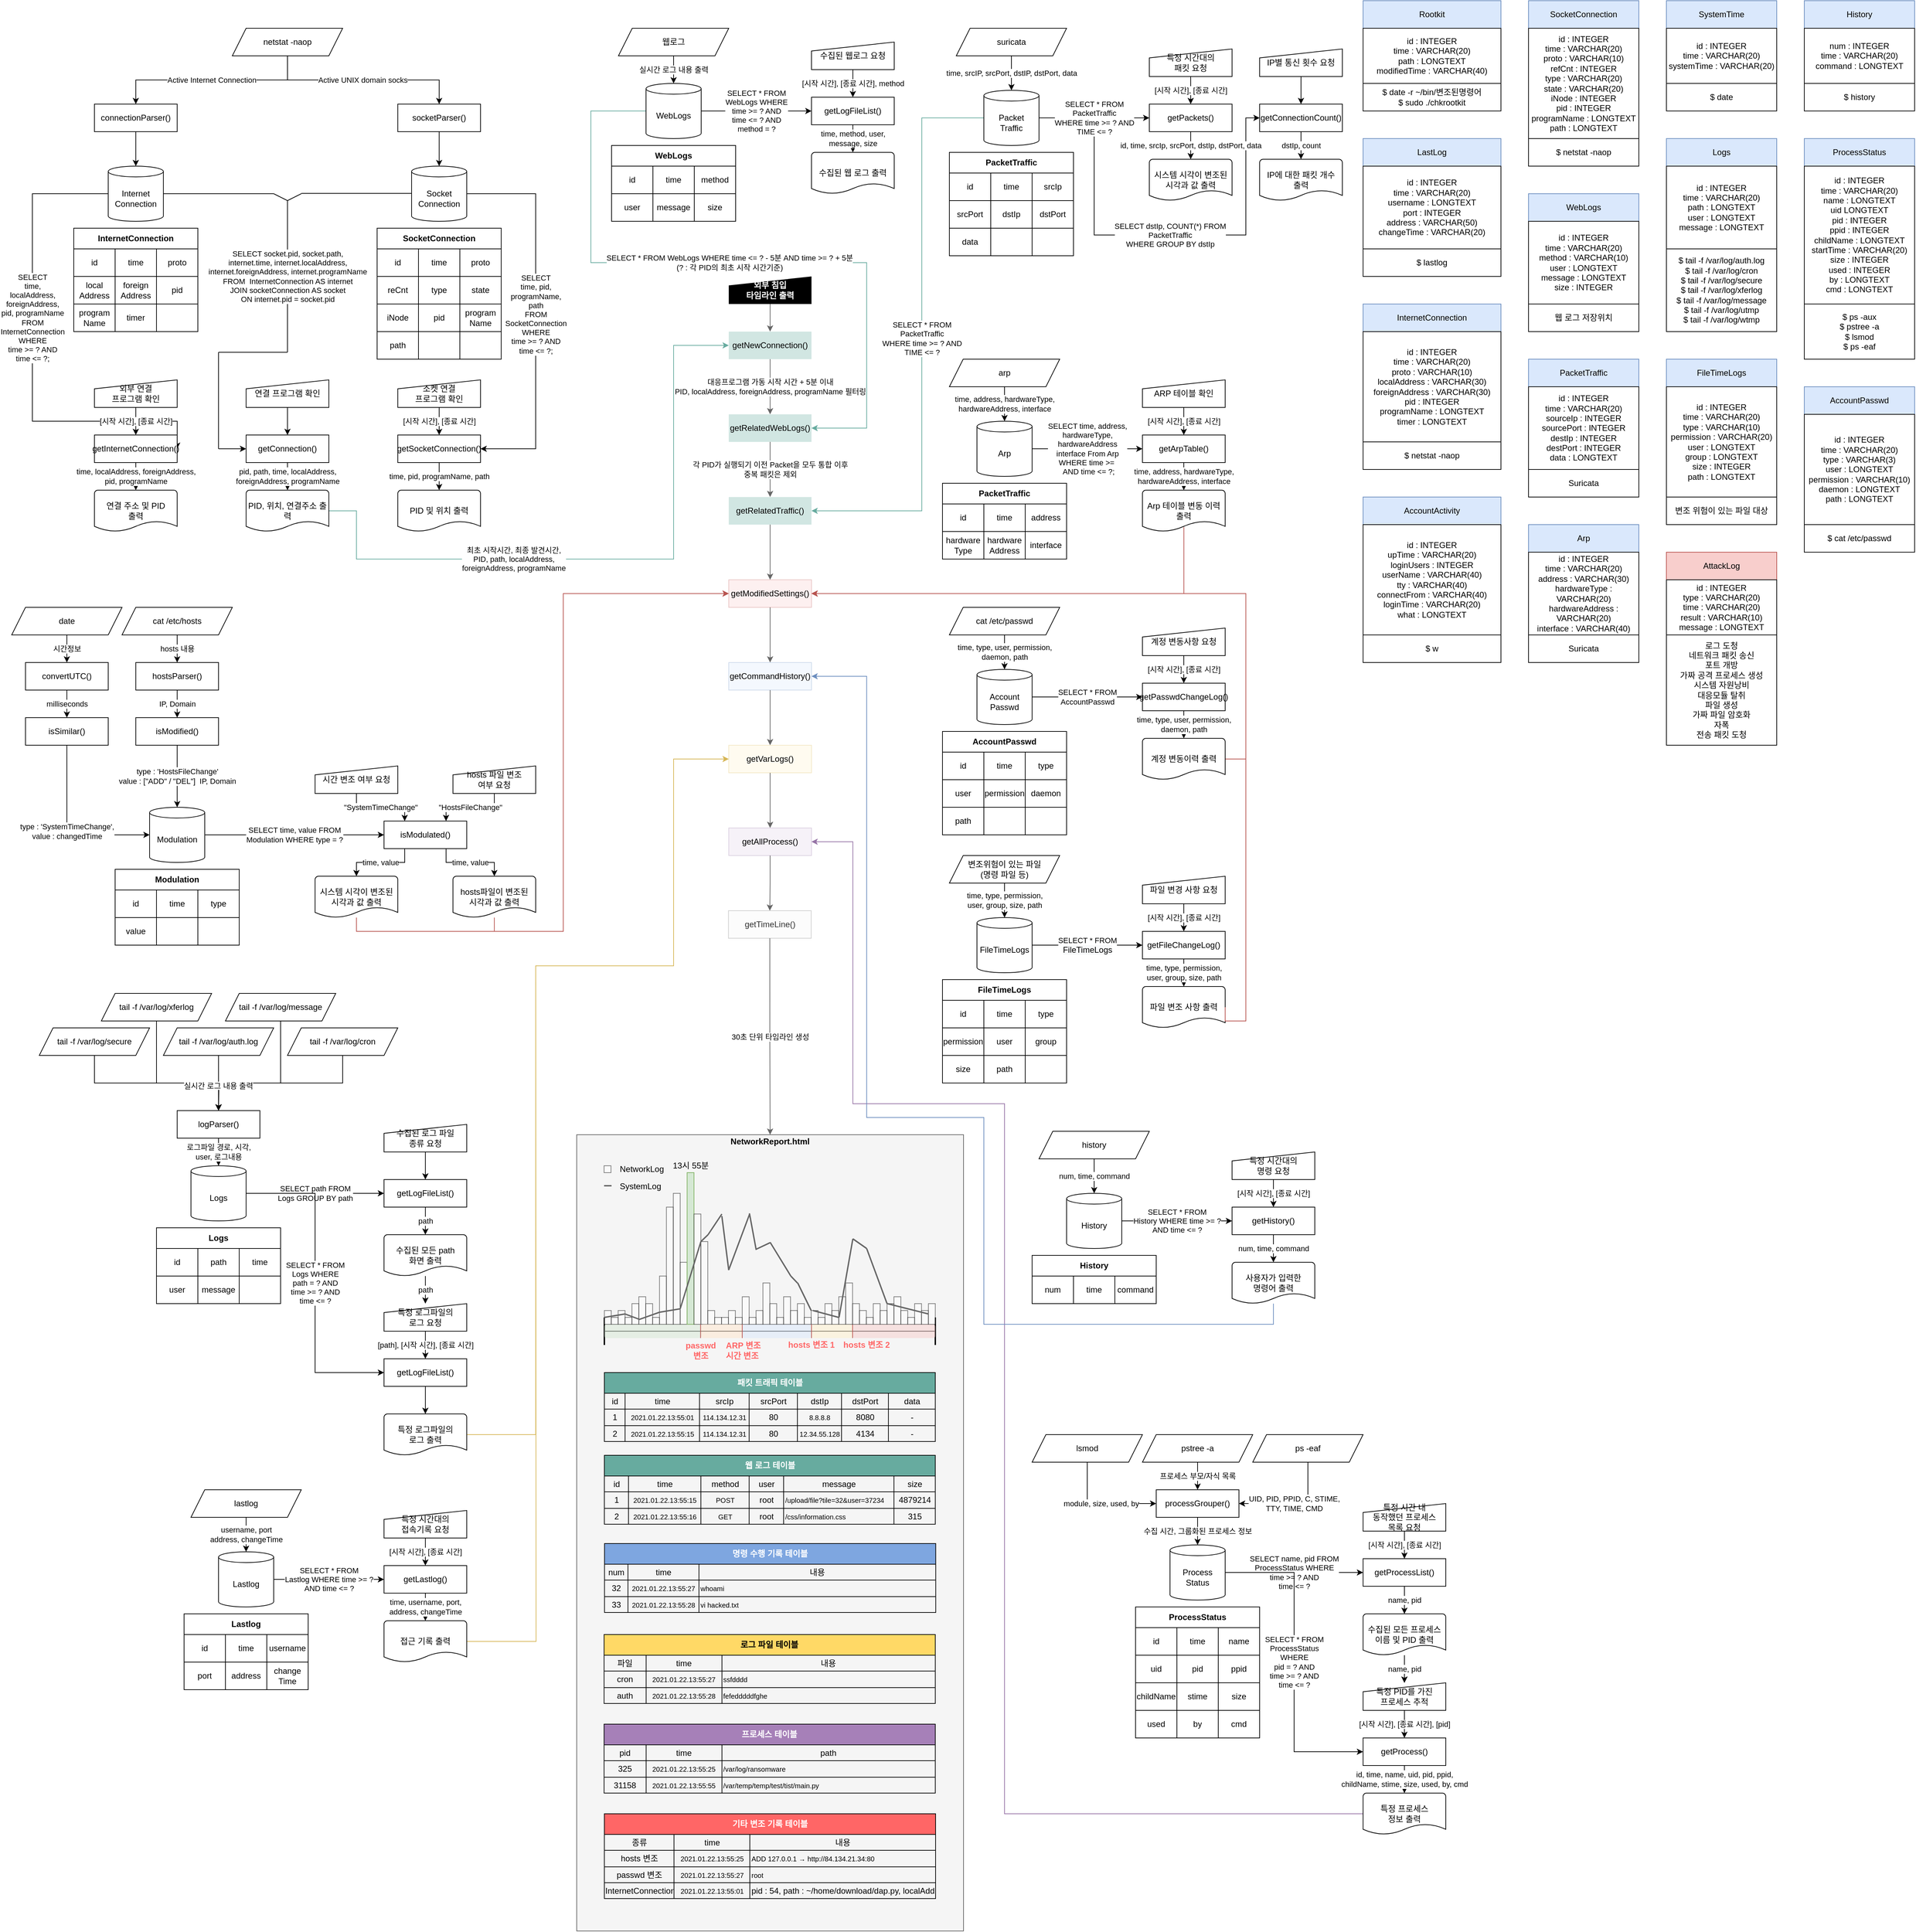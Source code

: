 <mxfile version="14.2.7" type="device"><diagram id="-mOxlx1oD9fZorJeqKxZ" name="Page-1"><mxGraphModel dx="2692" dy="548" grid="1" gridSize="10" guides="1" tooltips="1" connect="1" arrows="1" fold="1" page="1" pageScale="1" pageWidth="827" pageHeight="1169" math="0" shadow="0"><root><mxCell id="0"/><mxCell id="1" parent="0"/><mxCell id="1GBYMPnrfNaXK7Z128ML-142" value="" style="rounded=0;whiteSpace=wrap;html=1;shadow=0;glass=0;sketch=0;strokeColor=#666666;align=left;fillColor=#f5f5f5;fontColor=#333333;" parent="1" vertex="1"><mxGeometry x="-340.5" y="1645" width="561" height="1155" as="geometry"/></mxCell><mxCell id="zmvwULYR1b_rsa4kOvKe-1" value="PacketTraffic" style="rounded=0;whiteSpace=wrap;html=1;fillColor=#dae8fc;strokeColor=#6c8ebf;" parent="1" vertex="1"><mxGeometry x="1040" y="520" width="160" height="40" as="geometry"/></mxCell><mxCell id="zmvwULYR1b_rsa4kOvKe-2" value="id : INTEGER&lt;br&gt;time : VARCHAR(20)&lt;br&gt;sourceIp : INTEGER&lt;br&gt;sourcePort : INTEGER&lt;br&gt;destIp : INTEGER&lt;br&gt;destPort : INTEGER&lt;br&gt;data : LONGTEXT" style="rounded=0;whiteSpace=wrap;html=1;" parent="1" vertex="1"><mxGeometry x="1040" y="560" width="160" height="120" as="geometry"/></mxCell><mxCell id="zmvwULYR1b_rsa4kOvKe-3" value="SystemTime" style="rounded=0;whiteSpace=wrap;html=1;fillColor=#dae8fc;strokeColor=#6c8ebf;" parent="1" vertex="1"><mxGeometry x="1240" width="160" height="40" as="geometry"/></mxCell><mxCell id="zmvwULYR1b_rsa4kOvKe-4" value="id : INTEGER&lt;br&gt;time : VARCHAR(20)&lt;br&gt;systemTime : VARCHAR(20)" style="rounded=0;whiteSpace=wrap;html=1;" parent="1" vertex="1"><mxGeometry x="1240" y="40" width="160" height="80" as="geometry"/></mxCell><mxCell id="zmvwULYR1b_rsa4kOvKe-5" value="Suricata" style="rounded=0;whiteSpace=wrap;html=1;" parent="1" vertex="1"><mxGeometry x="1040" y="680" width="160" height="40" as="geometry"/></mxCell><mxCell id="zmvwULYR1b_rsa4kOvKe-6" value="$ date" style="rounded=0;whiteSpace=wrap;html=1;" parent="1" vertex="1"><mxGeometry x="1240" y="120" width="160" height="40" as="geometry"/></mxCell><mxCell id="zmvwULYR1b_rsa4kOvKe-7" value="ProcessStatus" style="rounded=0;whiteSpace=wrap;html=1;fillColor=#dae8fc;strokeColor=#6c8ebf;" parent="1" vertex="1"><mxGeometry x="1440" y="200" width="160" height="40" as="geometry"/></mxCell><mxCell id="zmvwULYR1b_rsa4kOvKe-8" value="id : INTEGER&lt;br&gt;time : VARCHAR(20)&lt;br&gt;name : LONGTEXT&lt;br&gt;uid LONGTEXT&lt;br&gt;pid : INTEGER&lt;br&gt;ppid : INTEGER&lt;br&gt;childName : LONGTEXT&lt;br&gt;startTime : VARCHAR(20)&lt;br&gt;size : INTEGER&lt;br&gt;used : INTEGER&lt;br&gt;by : LONGTEXT&lt;br&gt;cmd : LONGTEXT" style="rounded=0;whiteSpace=wrap;html=1;" parent="1" vertex="1"><mxGeometry x="1440" y="240" width="160" height="200" as="geometry"/></mxCell><mxCell id="zmvwULYR1b_rsa4kOvKe-9" value="$ ps -aux&lt;br&gt;$ pstree -a&lt;br&gt;$ lsmod&lt;br&gt;$ ps -eaf" style="rounded=0;whiteSpace=wrap;html=1;" parent="1" vertex="1"><mxGeometry x="1440" y="440" width="160" height="80" as="geometry"/></mxCell><mxCell id="zmvwULYR1b_rsa4kOvKe-10" value="SocketConnection" style="rounded=0;whiteSpace=wrap;html=1;fillColor=#dae8fc;strokeColor=#6c8ebf;" parent="1" vertex="1"><mxGeometry x="1040" width="160" height="40" as="geometry"/></mxCell><mxCell id="zmvwULYR1b_rsa4kOvKe-11" value="id : INTEGER&lt;br&gt;time : VARCHAR(20)&lt;br&gt;proto : VARCHAR(10)&lt;br&gt;refCnt : INTEGER&lt;br&gt;type : VARCHAR(20)&lt;br&gt;state : VARCHAR(20)&lt;br&gt;iNode : INTEGER&lt;br&gt;pid : INTEGER&lt;br&gt;programName : LONGTEXT&lt;br&gt;path : LONGTEXT" style="rounded=0;whiteSpace=wrap;html=1;" parent="1" vertex="1"><mxGeometry x="1040" y="40" width="160" height="160" as="geometry"/></mxCell><mxCell id="zmvwULYR1b_rsa4kOvKe-12" value="$ netstat -naop" style="rounded=0;whiteSpace=wrap;html=1;" parent="1" vertex="1"><mxGeometry x="1040" y="200" width="160" height="40" as="geometry"/></mxCell><mxCell id="zmvwULYR1b_rsa4kOvKe-13" value="InternetConnection" style="rounded=0;whiteSpace=wrap;html=1;fillColor=#dae8fc;strokeColor=#6c8ebf;" parent="1" vertex="1"><mxGeometry x="800" y="440" width="200" height="40" as="geometry"/></mxCell><mxCell id="zmvwULYR1b_rsa4kOvKe-14" value="id : INTEGER&lt;br&gt;time : VARCHAR(20)&lt;br&gt;proto : VARCHAR(10)&lt;br&gt;localAddress : VARCHAR(30)&lt;br&gt;foreignAddress : VARCHAR(30)&lt;br&gt;pid : INTEGER&lt;br&gt;programName : LONGTEXT&lt;br&gt;timer : LONGTEXT" style="rounded=0;whiteSpace=wrap;html=1;" parent="1" vertex="1"><mxGeometry x="800" y="480" width="200" height="160" as="geometry"/></mxCell><mxCell id="zmvwULYR1b_rsa4kOvKe-15" value="$ netstat -naop" style="rounded=0;whiteSpace=wrap;html=1;" parent="1" vertex="1"><mxGeometry x="800" y="640" width="200" height="40" as="geometry"/></mxCell><mxCell id="zmvwULYR1b_rsa4kOvKe-19" value="AccountActivity" style="rounded=0;whiteSpace=wrap;html=1;fillColor=#dae8fc;strokeColor=#6c8ebf;" parent="1" vertex="1"><mxGeometry x="800" y="720" width="200" height="40" as="geometry"/></mxCell><mxCell id="zmvwULYR1b_rsa4kOvKe-20" value="id : INTEGER&lt;br&gt;upTime : VARCHAR(20)&lt;br&gt;loginUsers : INTEGER&lt;br&gt;userName : VARCHAR(40)&lt;br&gt;tty : VARCHAR(40)&lt;br&gt;connectFrom : VARCHAR(40)&lt;br&gt;loginTime : VARCHAR(20)&lt;br&gt;what : LONGTEXT" style="rounded=0;whiteSpace=wrap;html=1;" parent="1" vertex="1"><mxGeometry x="800" y="760" width="200" height="160" as="geometry"/></mxCell><mxCell id="zmvwULYR1b_rsa4kOvKe-21" value="$ w" style="rounded=0;whiteSpace=wrap;html=1;" parent="1" vertex="1"><mxGeometry x="800" y="920" width="200" height="40" as="geometry"/></mxCell><mxCell id="zmvwULYR1b_rsa4kOvKe-22" value="Logs" style="rounded=0;whiteSpace=wrap;html=1;fillColor=#dae8fc;strokeColor=#6c8ebf;" parent="1" vertex="1"><mxGeometry x="1240" y="200" width="160" height="40" as="geometry"/></mxCell><mxCell id="zmvwULYR1b_rsa4kOvKe-23" value="id : INTEGER&lt;br&gt;time : VARCHAR(20)&lt;br&gt;path : LONGTEXT&lt;br&gt;user : LONGTEXT&lt;br&gt;message : LONGTEXT" style="rounded=0;whiteSpace=wrap;html=1;" parent="1" vertex="1"><mxGeometry x="1240" y="240" width="160" height="120" as="geometry"/></mxCell><mxCell id="zmvwULYR1b_rsa4kOvKe-24" value="$ tail -f /var/log/auth.log&lt;br&gt;$ tail -f /var/log/cron&lt;br&gt;$ tail -f /var/log/secure&lt;br&gt;$ tail -f /var/log/xferlog&lt;br&gt;$ tail -f /var/log/message&lt;br&gt;$ tail -f /var/log/utmp&lt;br&gt;$ tail -f /var/log/wtmp" style="rounded=0;whiteSpace=wrap;html=1;" parent="1" vertex="1"><mxGeometry x="1240" y="360" width="160" height="120" as="geometry"/></mxCell><mxCell id="zmvwULYR1b_rsa4kOvKe-25" value="AccountPasswd" style="rounded=0;whiteSpace=wrap;html=1;fillColor=#dae8fc;strokeColor=#6c8ebf;" parent="1" vertex="1"><mxGeometry x="1440" y="560" width="160" height="40" as="geometry"/></mxCell><mxCell id="zmvwULYR1b_rsa4kOvKe-26" value="id : INTEGER&lt;br&gt;time : VARCHAR(20)&lt;br&gt;type : VARCHAR(3)&lt;br&gt;user : LONGTEXT&lt;br&gt;permission : VARCHAR(10)&lt;br&gt;daemon : LONGTEXT&lt;br&gt;path : LONGTEXT" style="rounded=0;whiteSpace=wrap;html=1;" parent="1" vertex="1"><mxGeometry x="1440" y="600" width="160" height="160" as="geometry"/></mxCell><mxCell id="zmvwULYR1b_rsa4kOvKe-27" value="$ cat /etc/passwd" style="rounded=0;whiteSpace=wrap;html=1;" parent="1" vertex="1"><mxGeometry x="1440" y="760" width="160" height="40" as="geometry"/></mxCell><mxCell id="zmvwULYR1b_rsa4kOvKe-28" value="AttackLog" style="rounded=0;whiteSpace=wrap;html=1;fillColor=#f8cecc;strokeColor=#b85450;" parent="1" vertex="1"><mxGeometry x="1240" y="800" width="160" height="40" as="geometry"/></mxCell><mxCell id="zmvwULYR1b_rsa4kOvKe-29" value="id : INTEGER&lt;br&gt;type : VARCHAR(20)&lt;br&gt;time : VARCHAR(20)&lt;br&gt;result : VARCHAR(10)&lt;br&gt;message : LONGTEXT" style="rounded=0;whiteSpace=wrap;html=1;" parent="1" vertex="1"><mxGeometry x="1240" y="840" width="160" height="80" as="geometry"/></mxCell><mxCell id="zmvwULYR1b_rsa4kOvKe-30" value="로그 도청&lt;br&gt;네트워크 패킷 송신&lt;br&gt;포트 개방&lt;br&gt;가짜 공격 프로세스 생성&lt;br&gt;시스템 자원낭비&lt;br&gt;대응모듈 탈취&lt;br&gt;파일 생성&lt;br&gt;가짜 파일 암호화&lt;br&gt;자폭&lt;br&gt;전송 패킷 도청" style="rounded=0;whiteSpace=wrap;html=1;" parent="1" vertex="1"><mxGeometry x="1240" y="920" width="160" height="160" as="geometry"/></mxCell><mxCell id="zmvwULYR1b_rsa4kOvKe-31" value="LastLog" style="rounded=0;whiteSpace=wrap;html=1;fillColor=#dae8fc;strokeColor=#6c8ebf;" parent="1" vertex="1"><mxGeometry x="800" y="200" width="200" height="40" as="geometry"/></mxCell><mxCell id="zmvwULYR1b_rsa4kOvKe-32" value="id : INTEGER&lt;br&gt;time : VARCHAR(20)&lt;br&gt;username : LONGTEXT&lt;br&gt;port : INTEGER&lt;br&gt;address : VARCHAR(50)&lt;br&gt;changeTime : VARCHAR(20)" style="rounded=0;whiteSpace=wrap;html=1;" parent="1" vertex="1"><mxGeometry x="800" y="240" width="200" height="120" as="geometry"/></mxCell><mxCell id="zmvwULYR1b_rsa4kOvKe-33" value="$ lastlog" style="rounded=0;whiteSpace=wrap;html=1;" parent="1" vertex="1"><mxGeometry x="800" y="360" width="200" height="40" as="geometry"/></mxCell><mxCell id="zmvwULYR1b_rsa4kOvKe-34" value="Rootkit" style="rounded=0;whiteSpace=wrap;html=1;fillColor=#dae8fc;strokeColor=#6c8ebf;" parent="1" vertex="1"><mxGeometry x="800" width="200" height="40" as="geometry"/></mxCell><mxCell id="zmvwULYR1b_rsa4kOvKe-35" value="id : INTEGER&lt;br&gt;time : VARCHAR(20)&lt;br&gt;path : LONGTEXT&lt;br&gt;modifiedTime : VARCHAR(40)" style="rounded=0;whiteSpace=wrap;html=1;" parent="1" vertex="1"><mxGeometry x="800" y="40" width="200" height="80" as="geometry"/></mxCell><mxCell id="zmvwULYR1b_rsa4kOvKe-36" value="$ date -r ~/bin/변조된명령어&lt;br&gt;$&amp;nbsp;sudo ./chkrootkit" style="rounded=0;whiteSpace=wrap;html=1;" parent="1" vertex="1"><mxGeometry x="800" y="120" width="200" height="40" as="geometry"/></mxCell><mxCell id="zmvwULYR1b_rsa4kOvKe-37" value="WebLogs" style="rounded=0;whiteSpace=wrap;html=1;fillColor=#dae8fc;strokeColor=#6c8ebf;" parent="1" vertex="1"><mxGeometry x="1040" y="280" width="160" height="40" as="geometry"/></mxCell><mxCell id="zmvwULYR1b_rsa4kOvKe-38" value="id : INTEGER&lt;br&gt;time : VARCHAR(20)&lt;br&gt;method : VARCHAR(10)&lt;br&gt;user : LONGTEXT&lt;br&gt;message : LONGTEXT&lt;br&gt;size : INTEGER" style="rounded=0;whiteSpace=wrap;html=1;" parent="1" vertex="1"><mxGeometry x="1040" y="320" width="160" height="120" as="geometry"/></mxCell><mxCell id="zmvwULYR1b_rsa4kOvKe-39" value="웹 로그 저장위치" style="rounded=0;whiteSpace=wrap;html=1;" parent="1" vertex="1"><mxGeometry x="1040" y="440" width="160" height="40" as="geometry"/></mxCell><mxCell id="zmvwULYR1b_rsa4kOvKe-40" value="History" style="rounded=0;whiteSpace=wrap;html=1;fillColor=#dae8fc;strokeColor=#6c8ebf;" parent="1" vertex="1"><mxGeometry x="1440" width="160" height="40" as="geometry"/></mxCell><mxCell id="zmvwULYR1b_rsa4kOvKe-41" value="num : INTEGER&lt;br&gt;time : VARCHAR(20)&lt;br&gt;command : LONGTEXT" style="rounded=0;whiteSpace=wrap;html=1;" parent="1" vertex="1"><mxGeometry x="1440" y="40" width="160" height="80" as="geometry"/></mxCell><mxCell id="zmvwULYR1b_rsa4kOvKe-42" value="$ history" style="rounded=0;whiteSpace=wrap;html=1;" parent="1" vertex="1"><mxGeometry x="1440" y="120" width="160" height="40" as="geometry"/></mxCell><mxCell id="zmvwULYR1b_rsa4kOvKe-43" value="FileTimeLogs" style="rounded=0;whiteSpace=wrap;html=1;fillColor=#dae8fc;strokeColor=#6c8ebf;" parent="1" vertex="1"><mxGeometry x="1240" y="520" width="160" height="40" as="geometry"/></mxCell><mxCell id="zmvwULYR1b_rsa4kOvKe-44" value="id : INTEGER&lt;br&gt;time : VARCHAR(20)&lt;br&gt;type : VARCHAR(10)&lt;br&gt;permission : VARCHAR(20)&lt;br&gt;user : LONGTEXT&lt;br&gt;group : LONGTEXT&lt;br&gt;size : INTEGER&lt;br&gt;path : LONGTEXT" style="rounded=0;whiteSpace=wrap;html=1;" parent="1" vertex="1"><mxGeometry x="1240" y="560" width="160" height="160" as="geometry"/></mxCell><mxCell id="zmvwULYR1b_rsa4kOvKe-45" value="변조 위험이 있는 파일 대상" style="rounded=0;whiteSpace=wrap;html=1;" parent="1" vertex="1"><mxGeometry x="1240" y="720" width="160" height="40" as="geometry"/></mxCell><mxCell id="zmvwULYR1b_rsa4kOvKe-46" value="Arp" style="rounded=0;whiteSpace=wrap;html=1;fillColor=#dae8fc;strokeColor=#6c8ebf;" parent="1" vertex="1"><mxGeometry x="1040" y="760" width="160" height="40" as="geometry"/></mxCell><mxCell id="zmvwULYR1b_rsa4kOvKe-47" value="id : INTEGER&lt;br&gt;time : VARCHAR(20)&lt;br&gt;address : VARCHAR(30)&lt;br&gt;hardwareType : VARCHAR(20)&lt;br&gt;hardwareAddress : VARCHAR(20)&lt;br&gt;interface : VARCHAR(40)" style="rounded=0;whiteSpace=wrap;html=1;" parent="1" vertex="1"><mxGeometry x="1040" y="800" width="160" height="120" as="geometry"/></mxCell><mxCell id="zmvwULYR1b_rsa4kOvKe-48" value="Suricata" style="rounded=0;whiteSpace=wrap;html=1;" parent="1" vertex="1"><mxGeometry x="1040" y="920" width="160" height="40" as="geometry"/></mxCell><mxCell id="zmvwULYR1b_rsa4kOvKe-49" value="" style="edgeStyle=orthogonalEdgeStyle;rounded=0;orthogonalLoop=1;jettySize=auto;html=1;exitX=0.5;exitY=1;exitDx=0;exitDy=0;entryX=0.5;entryY=0;entryDx=0;entryDy=0;" parent="1" source="zmvwULYR1b_rsa4kOvKe-50" target="zmvwULYR1b_rsa4kOvKe-60" edge="1"><mxGeometry relative="1" as="geometry"/></mxCell><mxCell id="zmvwULYR1b_rsa4kOvKe-50" value="tail -f /var/log/auth.log" style="shape=parallelogram;perimeter=parallelogramPerimeter;whiteSpace=wrap;html=1;fixedSize=1;" parent="1" vertex="1"><mxGeometry x="-940.03" y="1490" width="160" height="40" as="geometry"/></mxCell><mxCell id="zmvwULYR1b_rsa4kOvKe-51" style="edgeStyle=orthogonalEdgeStyle;rounded=0;orthogonalLoop=1;jettySize=auto;html=1;exitX=0.5;exitY=1;exitDx=0;exitDy=0;" parent="1" source="zmvwULYR1b_rsa4kOvKe-52" edge="1"><mxGeometry relative="1" as="geometry"><mxPoint x="-860.03" y="1610" as="targetPoint"/></mxGeometry></mxCell><mxCell id="zmvwULYR1b_rsa4kOvKe-52" value="tail -f /var/log/cron" style="shape=parallelogram;perimeter=parallelogramPerimeter;whiteSpace=wrap;html=1;fixedSize=1;" parent="1" vertex="1"><mxGeometry x="-760.03" y="1490" width="160" height="40" as="geometry"/></mxCell><mxCell id="zmvwULYR1b_rsa4kOvKe-53" style="edgeStyle=orthogonalEdgeStyle;rounded=0;orthogonalLoop=1;jettySize=auto;html=1;exitX=0.5;exitY=1;exitDx=0;exitDy=0;entryX=0.5;entryY=0;entryDx=0;entryDy=0;" parent="1" source="zmvwULYR1b_rsa4kOvKe-54" target="zmvwULYR1b_rsa4kOvKe-60" edge="1"><mxGeometry relative="1" as="geometry"/></mxCell><mxCell id="zmvwULYR1b_rsa4kOvKe-54" value="tail -f /var/log/secure" style="shape=parallelogram;perimeter=parallelogramPerimeter;whiteSpace=wrap;html=1;fixedSize=1;" parent="1" vertex="1"><mxGeometry x="-1120.03" y="1490" width="160" height="40" as="geometry"/></mxCell><mxCell id="zmvwULYR1b_rsa4kOvKe-55" style="edgeStyle=orthogonalEdgeStyle;rounded=0;orthogonalLoop=1;jettySize=auto;html=1;exitX=0.5;exitY=1;exitDx=0;exitDy=0;" parent="1" source="zmvwULYR1b_rsa4kOvKe-56" edge="1"><mxGeometry relative="1" as="geometry"><mxPoint x="-860.03" y="1610" as="targetPoint"/><Array as="points"><mxPoint x="-950.03" y="1570"/><mxPoint x="-860.03" y="1570"/></Array></mxGeometry></mxCell><mxCell id="zmvwULYR1b_rsa4kOvKe-56" value="tail -f /var/log/xferlog" style="shape=parallelogram;perimeter=parallelogramPerimeter;whiteSpace=wrap;html=1;fixedSize=1;" parent="1" vertex="1"><mxGeometry x="-1030.03" y="1440" width="160" height="40" as="geometry"/></mxCell><mxCell id="zmvwULYR1b_rsa4kOvKe-57" style="edgeStyle=orthogonalEdgeStyle;rounded=0;orthogonalLoop=1;jettySize=auto;html=1;exitX=0.5;exitY=1;exitDx=0;exitDy=0;entryX=0.5;entryY=0;entryDx=0;entryDy=0;" parent="1" source="zmvwULYR1b_rsa4kOvKe-58" target="zmvwULYR1b_rsa4kOvKe-60" edge="1"><mxGeometry relative="1" as="geometry"><Array as="points"><mxPoint x="-770.03" y="1570"/><mxPoint x="-860.03" y="1570"/></Array></mxGeometry></mxCell><mxCell id="zmvwULYR1b_rsa4kOvKe-58" value="tail -f /var/log/message" style="shape=parallelogram;perimeter=parallelogramPerimeter;whiteSpace=wrap;html=1;fixedSize=1;" parent="1" vertex="1"><mxGeometry x="-850.03" y="1440" width="160" height="40" as="geometry"/></mxCell><mxCell id="zmvwULYR1b_rsa4kOvKe-59" value="로그파일 경로, 시각,&lt;br&gt;user, 로그내용" style="edgeStyle=orthogonalEdgeStyle;rounded=0;orthogonalLoop=1;jettySize=auto;html=1;exitX=0.5;exitY=1;exitDx=0;exitDy=0;entryX=0.5;entryY=0;entryDx=0;entryDy=0;entryPerimeter=0;" parent="1" source="zmvwULYR1b_rsa4kOvKe-60" target="zmvwULYR1b_rsa4kOvKe-63" edge="1"><mxGeometry relative="1" as="geometry"/></mxCell><mxCell id="zmvwULYR1b_rsa4kOvKe-60" value="logParser()" style="rounded=0;whiteSpace=wrap;html=1;" parent="1" vertex="1"><mxGeometry x="-920.03" y="1610" width="120" height="40" as="geometry"/></mxCell><mxCell id="zmvwULYR1b_rsa4kOvKe-61" value="SELECT path FROM&lt;br&gt;Logs GROUP BY path" style="edgeStyle=orthogonalEdgeStyle;rounded=0;orthogonalLoop=1;jettySize=auto;html=1;exitX=1;exitY=0.5;exitDx=0;exitDy=0;exitPerimeter=0;entryX=0;entryY=0.5;entryDx=0;entryDy=0;" parent="1" source="zmvwULYR1b_rsa4kOvKe-63" target="zmvwULYR1b_rsa4kOvKe-68" edge="1"><mxGeometry relative="1" as="geometry"/></mxCell><mxCell id="zmvwULYR1b_rsa4kOvKe-62" value="SELECT * FROM&lt;br&gt;Logs WHERE&lt;br&gt;path = ? AND&lt;br&gt;time &amp;gt;= ? AND&lt;br&gt;time &amp;lt;= ?" style="edgeStyle=orthogonalEdgeStyle;rounded=0;orthogonalLoop=1;jettySize=auto;html=1;exitX=1;exitY=0.5;exitDx=0;exitDy=0;exitPerimeter=0;entryX=0;entryY=0.5;entryDx=0;entryDy=0;" parent="1" source="zmvwULYR1b_rsa4kOvKe-63" target="zmvwULYR1b_rsa4kOvKe-81" edge="1"><mxGeometry relative="1" as="geometry"/></mxCell><mxCell id="zmvwULYR1b_rsa4kOvKe-63" value="Logs" style="shape=cylinder3;whiteSpace=wrap;html=1;boundedLbl=1;backgroundOutline=1;size=7.8;" parent="1" vertex="1"><mxGeometry x="-900.03" y="1690" width="80" height="80" as="geometry"/></mxCell><mxCell id="zmvwULYR1b_rsa4kOvKe-64" value="&lt;span style=&quot;color: rgb(0 , 0 , 0) ; font-family: &amp;#34;helvetica&amp;#34; ; font-size: 11px ; font-style: normal ; font-weight: 400 ; letter-spacing: normal ; text-indent: 0px ; text-transform: none ; word-spacing: 0px ; background-color: rgb(255 , 255 , 255) ; display: inline ; float: none&quot;&gt;실시간 로그 내용 출력&lt;br&gt;&lt;/span&gt;" style="text;whiteSpace=wrap;html=1;align=center;" parent="1" vertex="1"><mxGeometry x="-920.03" y="1560" width="120" height="30" as="geometry"/></mxCell><mxCell id="zmvwULYR1b_rsa4kOvKe-65" style="edgeStyle=orthogonalEdgeStyle;rounded=0;orthogonalLoop=1;jettySize=auto;html=1;exitX=0.5;exitY=1;exitDx=0;exitDy=0;entryX=0.5;entryY=0;entryDx=0;entryDy=0;" parent="1" source="zmvwULYR1b_rsa4kOvKe-66" target="zmvwULYR1b_rsa4kOvKe-68" edge="1"><mxGeometry relative="1" as="geometry"/></mxCell><mxCell id="zmvwULYR1b_rsa4kOvKe-66" value="수집된 로그 파일&lt;br&gt;종류 요청" style="shape=manualInput;whiteSpace=wrap;html=1;align=center;size=13;" parent="1" vertex="1"><mxGeometry x="-620.03" y="1630" width="120" height="40" as="geometry"/></mxCell><mxCell id="zmvwULYR1b_rsa4kOvKe-67" value="path" style="edgeStyle=orthogonalEdgeStyle;rounded=0;orthogonalLoop=1;jettySize=auto;html=1;exitX=0.5;exitY=1;exitDx=0;exitDy=0;entryX=0.5;entryY=0;entryDx=0;entryDy=0;entryPerimeter=0;" parent="1" source="zmvwULYR1b_rsa4kOvKe-68" target="zmvwULYR1b_rsa4kOvKe-83" edge="1"><mxGeometry relative="1" as="geometry"/></mxCell><mxCell id="zmvwULYR1b_rsa4kOvKe-68" value="getLogFileList()" style="rounded=0;whiteSpace=wrap;html=1;" parent="1" vertex="1"><mxGeometry x="-620.03" y="1710" width="120" height="40" as="geometry"/></mxCell><mxCell id="zmvwULYR1b_rsa4kOvKe-69" value="Logs" style="shape=table;html=1;whiteSpace=wrap;startSize=30;container=1;collapsible=0;childLayout=tableLayout;fontStyle=1;align=center;" parent="1" vertex="1"><mxGeometry x="-950.03" y="1780" width="180" height="110" as="geometry"/></mxCell><mxCell id="zmvwULYR1b_rsa4kOvKe-70" value="" style="shape=partialRectangle;html=1;whiteSpace=wrap;collapsible=0;dropTarget=0;pointerEvents=0;fillColor=none;top=0;left=0;bottom=0;right=0;points=[[0,0.5],[1,0.5]];portConstraint=eastwest;" parent="zmvwULYR1b_rsa4kOvKe-69" vertex="1"><mxGeometry y="30" width="180" height="40" as="geometry"/></mxCell><mxCell id="zmvwULYR1b_rsa4kOvKe-71" value="id" style="shape=partialRectangle;html=1;whiteSpace=wrap;connectable=0;fillColor=none;top=0;left=0;bottom=0;right=0;overflow=hidden;" parent="zmvwULYR1b_rsa4kOvKe-70" vertex="1"><mxGeometry width="60" height="40" as="geometry"/></mxCell><mxCell id="zmvwULYR1b_rsa4kOvKe-72" value="path" style="shape=partialRectangle;html=1;whiteSpace=wrap;connectable=0;fillColor=none;top=0;left=0;bottom=0;right=0;overflow=hidden;" parent="zmvwULYR1b_rsa4kOvKe-70" vertex="1"><mxGeometry x="60" width="60" height="40" as="geometry"/></mxCell><mxCell id="zmvwULYR1b_rsa4kOvKe-73" value="time" style="shape=partialRectangle;html=1;whiteSpace=wrap;connectable=0;fillColor=none;top=0;left=0;bottom=0;right=0;overflow=hidden;" parent="zmvwULYR1b_rsa4kOvKe-70" vertex="1"><mxGeometry x="120" width="60" height="40" as="geometry"/></mxCell><mxCell id="zmvwULYR1b_rsa4kOvKe-74" value="" style="shape=partialRectangle;html=1;whiteSpace=wrap;collapsible=0;dropTarget=0;pointerEvents=0;fillColor=none;top=0;left=0;bottom=0;right=0;points=[[0,0.5],[1,0.5]];portConstraint=eastwest;" parent="zmvwULYR1b_rsa4kOvKe-69" vertex="1"><mxGeometry y="70" width="180" height="40" as="geometry"/></mxCell><mxCell id="zmvwULYR1b_rsa4kOvKe-75" value="user" style="shape=partialRectangle;html=1;whiteSpace=wrap;connectable=0;fillColor=none;top=0;left=0;bottom=0;right=0;overflow=hidden;" parent="zmvwULYR1b_rsa4kOvKe-74" vertex="1"><mxGeometry width="60" height="40" as="geometry"/></mxCell><mxCell id="zmvwULYR1b_rsa4kOvKe-76" value="message" style="shape=partialRectangle;html=1;whiteSpace=wrap;connectable=0;fillColor=none;top=0;left=0;bottom=0;right=0;overflow=hidden;" parent="zmvwULYR1b_rsa4kOvKe-74" vertex="1"><mxGeometry x="60" width="60" height="40" as="geometry"/></mxCell><mxCell id="zmvwULYR1b_rsa4kOvKe-77" value="" style="shape=partialRectangle;html=1;whiteSpace=wrap;connectable=0;fillColor=none;top=0;left=0;bottom=0;right=0;overflow=hidden;" parent="zmvwULYR1b_rsa4kOvKe-74" vertex="1"><mxGeometry x="120" width="60" height="40" as="geometry"/></mxCell><mxCell id="zmvwULYR1b_rsa4kOvKe-78" value="[path], [시작 시간], [종료 시간]" style="edgeStyle=orthogonalEdgeStyle;rounded=0;orthogonalLoop=1;jettySize=auto;html=1;exitX=0.5;exitY=1;exitDx=0;exitDy=0;entryX=0.5;entryY=0;entryDx=0;entryDy=0;" parent="1" source="zmvwULYR1b_rsa4kOvKe-79" target="zmvwULYR1b_rsa4kOvKe-81" edge="1"><mxGeometry relative="1" as="geometry"/></mxCell><mxCell id="zmvwULYR1b_rsa4kOvKe-79" value="특정 로그파일의&lt;br&gt;로그 요청" style="shape=manualInput;whiteSpace=wrap;html=1;align=center;size=13;" parent="1" vertex="1"><mxGeometry x="-620.03" y="1890" width="120" height="40" as="geometry"/></mxCell><mxCell id="zmvwULYR1b_rsa4kOvKe-80" style="edgeStyle=orthogonalEdgeStyle;rounded=0;orthogonalLoop=1;jettySize=auto;html=1;exitX=0.5;exitY=1;exitDx=0;exitDy=0;entryX=0.5;entryY=0;entryDx=0;entryDy=0;entryPerimeter=0;" parent="1" source="zmvwULYR1b_rsa4kOvKe-81" target="zmvwULYR1b_rsa4kOvKe-84" edge="1"><mxGeometry relative="1" as="geometry"/></mxCell><mxCell id="zmvwULYR1b_rsa4kOvKe-81" value="getLogFileList()" style="rounded=0;whiteSpace=wrap;html=1;" parent="1" vertex="1"><mxGeometry x="-620.03" y="1970" width="120" height="40" as="geometry"/></mxCell><mxCell id="zmvwULYR1b_rsa4kOvKe-82" value="path" style="edgeStyle=orthogonalEdgeStyle;rounded=0;orthogonalLoop=1;jettySize=auto;html=1;" parent="1" source="zmvwULYR1b_rsa4kOvKe-83" target="zmvwULYR1b_rsa4kOvKe-79" edge="1"><mxGeometry relative="1" as="geometry"/></mxCell><mxCell id="zmvwULYR1b_rsa4kOvKe-83" value="수집된 모든 path&lt;br&gt;화면 출력" style="strokeWidth=1;html=1;shape=mxgraph.flowchart.document2;whiteSpace=wrap;size=0.25;align=center;" parent="1" vertex="1"><mxGeometry x="-620.03" y="1790" width="120" height="60" as="geometry"/></mxCell><mxCell id="1GBYMPnrfNaXK7Z128ML-222" style="edgeStyle=orthogonalEdgeStyle;rounded=0;orthogonalLoop=1;jettySize=auto;html=1;exitX=1;exitY=0.5;exitDx=0;exitDy=0;exitPerimeter=0;entryX=0;entryY=0.5;entryDx=0;entryDy=0;strokeColor=#d6b656;strokeWidth=1;fontColor=#FFFFFF;fillColor=#fff2cc;" parent="1" source="zmvwULYR1b_rsa4kOvKe-84" target="1GBYMPnrfNaXK7Z128ML-220" edge="1"><mxGeometry relative="1" as="geometry"><Array as="points"><mxPoint x="-400" y="2080"/><mxPoint x="-400" y="1400"/><mxPoint x="-200" y="1400"/><mxPoint x="-200" y="1100"/></Array></mxGeometry></mxCell><mxCell id="zmvwULYR1b_rsa4kOvKe-84" value="특정 로그파일의&lt;br&gt;로그 출력" style="strokeWidth=1;html=1;shape=mxgraph.flowchart.document2;whiteSpace=wrap;size=0.25;align=center;" parent="1" vertex="1"><mxGeometry x="-620.03" y="2050" width="120" height="60" as="geometry"/></mxCell><mxCell id="zmvwULYR1b_rsa4kOvKe-85" value="실시간 로그 내용 출력" style="edgeStyle=orthogonalEdgeStyle;rounded=0;orthogonalLoop=1;jettySize=auto;html=1;exitX=0.5;exitY=1;exitDx=0;exitDy=0;entryX=0.5;entryY=0;entryDx=0;entryDy=0;entryPerimeter=0;" parent="1" source="zmvwULYR1b_rsa4kOvKe-86" target="zmvwULYR1b_rsa4kOvKe-88" edge="1"><mxGeometry relative="1" as="geometry"/></mxCell><mxCell id="zmvwULYR1b_rsa4kOvKe-86" value="웹로그" style="shape=parallelogram;perimeter=parallelogramPerimeter;whiteSpace=wrap;html=1;fixedSize=1;" parent="1" vertex="1"><mxGeometry x="-280" y="40" width="160" height="40" as="geometry"/></mxCell><mxCell id="zmvwULYR1b_rsa4kOvKe-87" value="SELECT * FROM&lt;br&gt;WebLogs WHERE&lt;br&gt;time &amp;gt;= ? AND&lt;br&gt;time &amp;lt;= ? AND&lt;br&gt;method = ?" style="edgeStyle=orthogonalEdgeStyle;rounded=0;orthogonalLoop=1;jettySize=auto;html=1;exitX=1;exitY=0.5;exitDx=0;exitDy=0;exitPerimeter=0;entryX=0;entryY=0.5;entryDx=0;entryDy=0;" parent="1" source="zmvwULYR1b_rsa4kOvKe-88" target="zmvwULYR1b_rsa4kOvKe-101" edge="1"><mxGeometry relative="1" as="geometry"/></mxCell><mxCell id="1GBYMPnrfNaXK7Z128ML-7" value="SELECT * FROM WebLogs WHERE time &amp;lt;= ? - 5분 AND time &amp;gt;= ? + 5분&lt;br&gt;(? : 각 PID의 최초 시작 시간기준)" style="edgeStyle=orthogonalEdgeStyle;rounded=0;orthogonalLoop=1;jettySize=auto;html=1;exitX=0;exitY=0.5;exitDx=0;exitDy=0;exitPerimeter=0;entryX=1;entryY=0.5;entryDx=0;entryDy=0;fillColor=#f8cecc;strokeColor=#67AB9F;" parent="1" source="zmvwULYR1b_rsa4kOvKe-88" target="1GBYMPnrfNaXK7Z128ML-5" edge="1"><mxGeometry x="-0.018" relative="1" as="geometry"><Array as="points"><mxPoint x="-320" y="160"/><mxPoint x="-320" y="380"/><mxPoint x="80" y="380"/><mxPoint x="80" y="620"/></Array><mxPoint as="offset"/></mxGeometry></mxCell><mxCell id="zmvwULYR1b_rsa4kOvKe-88" value="WebLogs" style="shape=cylinder3;whiteSpace=wrap;html=1;boundedLbl=1;backgroundOutline=1;size=7.8;" parent="1" vertex="1"><mxGeometry x="-240" y="120" width="80" height="80" as="geometry"/></mxCell><mxCell id="zmvwULYR1b_rsa4kOvKe-89" value="WebLogs" style="shape=table;html=1;whiteSpace=wrap;startSize=30;container=1;collapsible=0;childLayout=tableLayout;fontStyle=1;align=center;" parent="1" vertex="1"><mxGeometry x="-290" y="210" width="180" height="110" as="geometry"/></mxCell><mxCell id="zmvwULYR1b_rsa4kOvKe-90" value="" style="shape=partialRectangle;html=1;whiteSpace=wrap;collapsible=0;dropTarget=0;pointerEvents=0;fillColor=none;top=0;left=0;bottom=0;right=0;points=[[0,0.5],[1,0.5]];portConstraint=eastwest;" parent="zmvwULYR1b_rsa4kOvKe-89" vertex="1"><mxGeometry y="30" width="180" height="40" as="geometry"/></mxCell><mxCell id="zmvwULYR1b_rsa4kOvKe-91" value="id" style="shape=partialRectangle;html=1;whiteSpace=wrap;connectable=0;fillColor=none;top=0;left=0;bottom=0;right=0;overflow=hidden;" parent="zmvwULYR1b_rsa4kOvKe-90" vertex="1"><mxGeometry width="60" height="40" as="geometry"/></mxCell><mxCell id="zmvwULYR1b_rsa4kOvKe-92" value="&lt;span&gt;time&lt;/span&gt;" style="shape=partialRectangle;html=1;whiteSpace=wrap;connectable=0;fillColor=none;top=0;left=0;bottom=0;right=0;overflow=hidden;" parent="zmvwULYR1b_rsa4kOvKe-90" vertex="1"><mxGeometry x="60" width="60" height="40" as="geometry"/></mxCell><mxCell id="zmvwULYR1b_rsa4kOvKe-93" value="method" style="shape=partialRectangle;html=1;whiteSpace=wrap;connectable=0;fillColor=none;top=0;left=0;bottom=0;right=0;overflow=hidden;" parent="zmvwULYR1b_rsa4kOvKe-90" vertex="1"><mxGeometry x="120" width="60" height="40" as="geometry"/></mxCell><mxCell id="zmvwULYR1b_rsa4kOvKe-94" value="" style="shape=partialRectangle;html=1;whiteSpace=wrap;collapsible=0;dropTarget=0;pointerEvents=0;fillColor=none;top=0;left=0;bottom=0;right=0;points=[[0,0.5],[1,0.5]];portConstraint=eastwest;" parent="zmvwULYR1b_rsa4kOvKe-89" vertex="1"><mxGeometry y="70" width="180" height="40" as="geometry"/></mxCell><mxCell id="zmvwULYR1b_rsa4kOvKe-95" value="user" style="shape=partialRectangle;html=1;whiteSpace=wrap;connectable=0;fillColor=none;top=0;left=0;bottom=0;right=0;overflow=hidden;" parent="zmvwULYR1b_rsa4kOvKe-94" vertex="1"><mxGeometry width="60" height="40" as="geometry"/></mxCell><mxCell id="zmvwULYR1b_rsa4kOvKe-96" value="message" style="shape=partialRectangle;html=1;whiteSpace=wrap;connectable=0;fillColor=none;top=0;left=0;bottom=0;right=0;overflow=hidden;" parent="zmvwULYR1b_rsa4kOvKe-94" vertex="1"><mxGeometry x="60" width="60" height="40" as="geometry"/></mxCell><mxCell id="zmvwULYR1b_rsa4kOvKe-97" value="size" style="shape=partialRectangle;html=1;whiteSpace=wrap;connectable=0;fillColor=none;top=0;left=0;bottom=0;right=0;overflow=hidden;" parent="zmvwULYR1b_rsa4kOvKe-94" vertex="1"><mxGeometry x="120" width="60" height="40" as="geometry"/></mxCell><mxCell id="zmvwULYR1b_rsa4kOvKe-98" value="[시작 시간], [종료 시간], method" style="edgeStyle=orthogonalEdgeStyle;rounded=0;orthogonalLoop=1;jettySize=auto;html=1;exitX=0.5;exitY=1;exitDx=0;exitDy=0;entryX=0.5;entryY=0;entryDx=0;entryDy=0;" parent="1" source="zmvwULYR1b_rsa4kOvKe-99" target="zmvwULYR1b_rsa4kOvKe-101" edge="1"><mxGeometry relative="1" as="geometry"/></mxCell><mxCell id="zmvwULYR1b_rsa4kOvKe-99" value="수집된 웹로그 요청" style="shape=manualInput;whiteSpace=wrap;html=1;align=center;size=13;" parent="1" vertex="1"><mxGeometry y="60" width="120" height="40" as="geometry"/></mxCell><mxCell id="zmvwULYR1b_rsa4kOvKe-100" value="time, method, user,&lt;br&gt;message, size" style="edgeStyle=orthogonalEdgeStyle;rounded=0;orthogonalLoop=1;jettySize=auto;html=1;exitX=0.5;exitY=1;exitDx=0;exitDy=0;" parent="1" source="zmvwULYR1b_rsa4kOvKe-101" target="zmvwULYR1b_rsa4kOvKe-102" edge="1"><mxGeometry relative="1" as="geometry"/></mxCell><mxCell id="zmvwULYR1b_rsa4kOvKe-101" value="getLogFileList()" style="rounded=0;whiteSpace=wrap;html=1;" parent="1" vertex="1"><mxGeometry y="140" width="120" height="40" as="geometry"/></mxCell><mxCell id="zmvwULYR1b_rsa4kOvKe-102" value="수집된 웹 로그 출력" style="strokeWidth=1;html=1;shape=mxgraph.flowchart.document2;whiteSpace=wrap;size=0.25;align=center;" parent="1" vertex="1"><mxGeometry y="220" width="120" height="60" as="geometry"/></mxCell><mxCell id="zmvwULYR1b_rsa4kOvKe-157" value="SELECT dstIp, COUNT(*) FROM&lt;br&gt;PacketTraffic&lt;br&gt;WHERE GROUP BY dstIp" style="edgeStyle=orthogonalEdgeStyle;rounded=0;orthogonalLoop=1;jettySize=auto;html=1;exitX=1;exitY=0.5;exitDx=0;exitDy=0;exitPerimeter=0;entryX=0;entryY=0.5;entryDx=0;entryDy=0;" parent="1" source="zmvwULYR1b_rsa4kOvKe-174" target="zmvwULYR1b_rsa4kOvKe-183" edge="1"><mxGeometry x="0.091" relative="1" as="geometry"><Array as="points"><mxPoint x="410" y="169.86"/><mxPoint x="410" y="339.86"/><mxPoint x="630" y="339.86"/><mxPoint x="630" y="169.86"/></Array><mxPoint as="offset"/></mxGeometry></mxCell><mxCell id="zmvwULYR1b_rsa4kOvKe-158" value="PacketTraffic" style="shape=table;html=1;whiteSpace=wrap;startSize=30;container=1;collapsible=0;childLayout=tableLayout;fontStyle=1;align=center;" parent="1" vertex="1"><mxGeometry x="200" y="220" width="180" height="150" as="geometry"/></mxCell><mxCell id="zmvwULYR1b_rsa4kOvKe-159" value="" style="shape=partialRectangle;html=1;whiteSpace=wrap;collapsible=0;dropTarget=0;pointerEvents=0;fillColor=none;top=0;left=0;bottom=0;right=0;points=[[0,0.5],[1,0.5]];portConstraint=eastwest;" parent="zmvwULYR1b_rsa4kOvKe-158" vertex="1"><mxGeometry y="30" width="180" height="40" as="geometry"/></mxCell><mxCell id="zmvwULYR1b_rsa4kOvKe-160" value="id" style="shape=partialRectangle;html=1;whiteSpace=wrap;connectable=0;fillColor=none;top=0;left=0;bottom=0;right=0;overflow=hidden;" parent="zmvwULYR1b_rsa4kOvKe-159" vertex="1"><mxGeometry width="60" height="40" as="geometry"/></mxCell><mxCell id="zmvwULYR1b_rsa4kOvKe-161" value="time" style="shape=partialRectangle;html=1;whiteSpace=wrap;connectable=0;fillColor=none;top=0;left=0;bottom=0;right=0;overflow=hidden;" parent="zmvwULYR1b_rsa4kOvKe-159" vertex="1"><mxGeometry x="60" width="60" height="40" as="geometry"/></mxCell><mxCell id="zmvwULYR1b_rsa4kOvKe-162" value="srcIp" style="shape=partialRectangle;html=1;whiteSpace=wrap;connectable=0;fillColor=none;top=0;left=0;bottom=0;right=0;overflow=hidden;" parent="zmvwULYR1b_rsa4kOvKe-159" vertex="1"><mxGeometry x="120" width="60" height="40" as="geometry"/></mxCell><mxCell id="zmvwULYR1b_rsa4kOvKe-163" value="" style="shape=partialRectangle;html=1;whiteSpace=wrap;collapsible=0;dropTarget=0;pointerEvents=0;fillColor=none;top=0;left=0;bottom=0;right=0;points=[[0,0.5],[1,0.5]];portConstraint=eastwest;" parent="zmvwULYR1b_rsa4kOvKe-158" vertex="1"><mxGeometry y="70" width="180" height="40" as="geometry"/></mxCell><mxCell id="zmvwULYR1b_rsa4kOvKe-164" value="srcPort" style="shape=partialRectangle;html=1;whiteSpace=wrap;connectable=0;fillColor=none;top=0;left=0;bottom=0;right=0;overflow=hidden;" parent="zmvwULYR1b_rsa4kOvKe-163" vertex="1"><mxGeometry width="60" height="40" as="geometry"/></mxCell><mxCell id="zmvwULYR1b_rsa4kOvKe-165" value="dstIp" style="shape=partialRectangle;html=1;whiteSpace=wrap;connectable=0;fillColor=none;top=0;left=0;bottom=0;right=0;overflow=hidden;" parent="zmvwULYR1b_rsa4kOvKe-163" vertex="1"><mxGeometry x="60" width="60" height="40" as="geometry"/></mxCell><mxCell id="zmvwULYR1b_rsa4kOvKe-166" value="dstPort" style="shape=partialRectangle;html=1;whiteSpace=wrap;connectable=0;fillColor=none;top=0;left=0;bottom=0;right=0;overflow=hidden;" parent="zmvwULYR1b_rsa4kOvKe-163" vertex="1"><mxGeometry x="120" width="60" height="40" as="geometry"/></mxCell><mxCell id="zmvwULYR1b_rsa4kOvKe-167" style="shape=partialRectangle;html=1;whiteSpace=wrap;collapsible=0;dropTarget=0;pointerEvents=0;fillColor=none;top=0;left=0;bottom=0;right=0;points=[[0,0.5],[1,0.5]];portConstraint=eastwest;" parent="zmvwULYR1b_rsa4kOvKe-158" vertex="1"><mxGeometry y="110" width="180" height="40" as="geometry"/></mxCell><mxCell id="zmvwULYR1b_rsa4kOvKe-168" value="data" style="shape=partialRectangle;html=1;whiteSpace=wrap;connectable=0;fillColor=none;top=0;left=0;bottom=0;right=0;overflow=hidden;" parent="zmvwULYR1b_rsa4kOvKe-167" vertex="1"><mxGeometry width="60" height="40" as="geometry"/></mxCell><mxCell id="zmvwULYR1b_rsa4kOvKe-169" style="shape=partialRectangle;html=1;whiteSpace=wrap;connectable=0;fillColor=none;top=0;left=0;bottom=0;right=0;overflow=hidden;" parent="zmvwULYR1b_rsa4kOvKe-167" vertex="1"><mxGeometry x="60" width="60" height="40" as="geometry"/></mxCell><mxCell id="zmvwULYR1b_rsa4kOvKe-170" style="shape=partialRectangle;html=1;whiteSpace=wrap;connectable=0;fillColor=none;top=0;left=0;bottom=0;right=0;overflow=hidden;" parent="zmvwULYR1b_rsa4kOvKe-167" vertex="1"><mxGeometry x="120" width="60" height="40" as="geometry"/></mxCell><mxCell id="zmvwULYR1b_rsa4kOvKe-171" value="time, srcIP, srcPort, dstIP, dstPort, data" style="edgeStyle=orthogonalEdgeStyle;rounded=0;orthogonalLoop=1;jettySize=auto;html=1;exitX=0.5;exitY=1;exitDx=0;exitDy=0;entryX=0.5;entryY=0;entryDx=0;entryDy=0;entryPerimeter=0;" parent="1" source="zmvwULYR1b_rsa4kOvKe-172" target="zmvwULYR1b_rsa4kOvKe-174" edge="1"><mxGeometry relative="1" as="geometry"/></mxCell><mxCell id="zmvwULYR1b_rsa4kOvKe-172" value="suricata" style="shape=parallelogram;perimeter=parallelogramPerimeter;whiteSpace=wrap;html=1;fixedSize=1;" parent="1" vertex="1"><mxGeometry x="210" y="40" width="160" height="40" as="geometry"/></mxCell><mxCell id="zmvwULYR1b_rsa4kOvKe-173" value="SELECT * FROM&lt;br&gt;PacketTraffic&lt;br&gt;WHERE time &amp;gt;= ? AND&lt;br&gt;TIME &amp;lt;= ?" style="edgeStyle=orthogonalEdgeStyle;rounded=0;orthogonalLoop=1;jettySize=auto;html=1;exitX=1;exitY=0.5;exitDx=0;exitDy=0;exitPerimeter=0;entryX=0;entryY=0.5;entryDx=0;entryDy=0;" parent="1" source="zmvwULYR1b_rsa4kOvKe-174" target="zmvwULYR1b_rsa4kOvKe-178" edge="1"><mxGeometry relative="1" as="geometry"/></mxCell><mxCell id="1GBYMPnrfNaXK7Z128ML-84" value="SELECT * FROM&lt;br&gt;PacketTraffic&lt;br&gt;WHERE time &amp;gt;= ? AND&lt;br&gt;TIME &amp;lt;= ?" style="edgeStyle=orthogonalEdgeStyle;rounded=0;orthogonalLoop=1;jettySize=auto;html=1;exitX=0;exitY=0.5;exitDx=0;exitDy=0;exitPerimeter=0;entryX=1;entryY=0.5;entryDx=0;entryDy=0;strokeWidth=1;fillColor=#f8cecc;strokeColor=#67AB9F;" parent="1" source="zmvwULYR1b_rsa4kOvKe-174" target="1GBYMPnrfNaXK7Z128ML-9" edge="1"><mxGeometry relative="1" as="geometry"><Array as="points"><mxPoint x="160" y="170"/><mxPoint x="160" y="740"/></Array></mxGeometry></mxCell><mxCell id="zmvwULYR1b_rsa4kOvKe-174" value="Packet&lt;br&gt;Traffic" style="shape=cylinder3;whiteSpace=wrap;html=1;boundedLbl=1;backgroundOutline=1;size=7.8;" parent="1" vertex="1"><mxGeometry x="250" y="130" width="80" height="80" as="geometry"/></mxCell><mxCell id="zmvwULYR1b_rsa4kOvKe-175" value="[시작 시간], [종료 시간]" style="edgeStyle=orthogonalEdgeStyle;rounded=0;orthogonalLoop=1;jettySize=auto;html=1;exitX=0.5;exitY=1;exitDx=0;exitDy=0;entryX=0.5;entryY=0;entryDx=0;entryDy=0;" parent="1" source="zmvwULYR1b_rsa4kOvKe-176" target="zmvwULYR1b_rsa4kOvKe-178" edge="1"><mxGeometry relative="1" as="geometry"/></mxCell><mxCell id="zmvwULYR1b_rsa4kOvKe-176" value="특정 시간대의&lt;br&gt;패킷 요청" style="shape=manualInput;whiteSpace=wrap;html=1;align=center;size=13;" parent="1" vertex="1"><mxGeometry x="490" y="70" width="120" height="40" as="geometry"/></mxCell><mxCell id="zmvwULYR1b_rsa4kOvKe-177" value="id, time, srcIp, srcPort, dstIp, dstPort, data" style="edgeStyle=orthogonalEdgeStyle;rounded=0;orthogonalLoop=1;jettySize=auto;html=1;exitX=0.5;exitY=1;exitDx=0;exitDy=0;entryX=0.5;entryY=0;entryDx=0;entryDy=0;entryPerimeter=0;" parent="1" source="zmvwULYR1b_rsa4kOvKe-178" target="zmvwULYR1b_rsa4kOvKe-179" edge="1"><mxGeometry relative="1" as="geometry"/></mxCell><mxCell id="zmvwULYR1b_rsa4kOvKe-178" value="getPackets()" style="rounded=0;whiteSpace=wrap;html=1;" parent="1" vertex="1"><mxGeometry x="490" y="150" width="120" height="40" as="geometry"/></mxCell><mxCell id="zmvwULYR1b_rsa4kOvKe-179" value="시스템 시각이 변조된&lt;br&gt;시각과 값 출력" style="strokeWidth=1;html=1;shape=mxgraph.flowchart.document2;whiteSpace=wrap;size=0.25;align=center;" parent="1" vertex="1"><mxGeometry x="490" y="230" width="120" height="60" as="geometry"/></mxCell><mxCell id="zmvwULYR1b_rsa4kOvKe-180" value="" style="edgeStyle=orthogonalEdgeStyle;rounded=0;orthogonalLoop=1;jettySize=auto;html=1;exitX=0.5;exitY=1;exitDx=0;exitDy=0;entryX=0.5;entryY=0;entryDx=0;entryDy=0;" parent="1" source="zmvwULYR1b_rsa4kOvKe-181" target="zmvwULYR1b_rsa4kOvKe-183" edge="1"><mxGeometry relative="1" as="geometry"/></mxCell><mxCell id="zmvwULYR1b_rsa4kOvKe-181" value="IP별 통신 횟수 요청" style="shape=manualInput;whiteSpace=wrap;html=1;align=center;size=13;" parent="1" vertex="1"><mxGeometry x="650" y="70" width="120" height="40" as="geometry"/></mxCell><mxCell id="zmvwULYR1b_rsa4kOvKe-182" value="dstIp, count" style="edgeStyle=orthogonalEdgeStyle;rounded=0;orthogonalLoop=1;jettySize=auto;html=1;exitX=0.5;exitY=1;exitDx=0;exitDy=0;entryX=0.5;entryY=0;entryDx=0;entryDy=0;entryPerimeter=0;" parent="1" source="zmvwULYR1b_rsa4kOvKe-183" target="zmvwULYR1b_rsa4kOvKe-184" edge="1"><mxGeometry relative="1" as="geometry"/></mxCell><mxCell id="zmvwULYR1b_rsa4kOvKe-183" value="getConnectionCount()" style="rounded=0;whiteSpace=wrap;html=1;" parent="1" vertex="1"><mxGeometry x="650" y="150" width="120" height="40" as="geometry"/></mxCell><mxCell id="zmvwULYR1b_rsa4kOvKe-184" value="IP에 대한 패킷 개수&lt;br&gt;출력" style="strokeWidth=1;html=1;shape=mxgraph.flowchart.document2;whiteSpace=wrap;size=0.25;align=center;" parent="1" vertex="1"><mxGeometry x="650" y="230" width="120" height="60" as="geometry"/></mxCell><mxCell id="zmvwULYR1b_rsa4kOvKe-185" value="Active Internet Connection" style="edgeStyle=orthogonalEdgeStyle;rounded=0;orthogonalLoop=1;jettySize=auto;html=1;exitX=0.5;exitY=1;exitDx=0;exitDy=0;entryX=0.5;entryY=0;entryDx=0;entryDy=0;" parent="1" source="zmvwULYR1b_rsa4kOvKe-187" target="zmvwULYR1b_rsa4kOvKe-191" edge="1"><mxGeometry x="0.001" relative="1" as="geometry"><mxPoint x="-880.03" y="160" as="targetPoint"/><mxPoint as="offset"/></mxGeometry></mxCell><mxCell id="zmvwULYR1b_rsa4kOvKe-186" value="Active UNIX domain socks" style="edgeStyle=orthogonalEdgeStyle;rounded=0;orthogonalLoop=1;jettySize=auto;html=1;exitX=0.5;exitY=1;exitDx=0;exitDy=0;entryX=0.5;entryY=0;entryDx=0;entryDy=0;" parent="1" source="zmvwULYR1b_rsa4kOvKe-187" target="zmvwULYR1b_rsa4kOvKe-193" edge="1"><mxGeometry relative="1" as="geometry"><mxPoint x="-1" as="offset"/></mxGeometry></mxCell><mxCell id="zmvwULYR1b_rsa4kOvKe-187" value="netstat -naop" style="shape=parallelogram;perimeter=parallelogramPerimeter;whiteSpace=wrap;html=1;fixedSize=1;" parent="1" vertex="1"><mxGeometry x="-840.03" y="40" width="160" height="40" as="geometry"/></mxCell><mxCell id="zmvwULYR1b_rsa4kOvKe-188" value="SELECT&lt;br&gt;time,&lt;br&gt;localAddress,&lt;br&gt;foreignAddress,&lt;br&gt;pid, programName&lt;br&gt;FROM&lt;br&gt;InternetConnection&lt;br&gt;WHERE&lt;br&gt;time &amp;gt;= ? AND&lt;br&gt;time &amp;lt;= ?;" style="edgeStyle=orthogonalEdgeStyle;rounded=0;orthogonalLoop=1;jettySize=auto;html=1;exitX=1;exitY=0.5;exitDx=0;exitDy=0;exitPerimeter=0;entryX=1;entryY=0.5;entryDx=0;entryDy=0;" parent="1" source="zmvwULYR1b_rsa4kOvKe-189" target="zmvwULYR1b_rsa4kOvKe-229" edge="1"><mxGeometry x="-0.039" relative="1" as="geometry"><Array as="points"><mxPoint x="-1130.03" y="280"/><mxPoint x="-1130.03" y="610"/></Array><mxPoint as="offset"/></mxGeometry></mxCell><mxCell id="zmvwULYR1b_rsa4kOvKe-189" value="Internet&lt;br&gt;Connection" style="shape=cylinder3;whiteSpace=wrap;html=1;boundedLbl=1;backgroundOutline=1;size=7.8;" parent="1" vertex="1"><mxGeometry x="-1020.03" y="240" width="80" height="80" as="geometry"/></mxCell><mxCell id="zmvwULYR1b_rsa4kOvKe-190" style="edgeStyle=orthogonalEdgeStyle;rounded=0;orthogonalLoop=1;jettySize=auto;html=1;exitX=0.5;exitY=1;exitDx=0;exitDy=0;entryX=0.5;entryY=0;entryDx=0;entryDy=0;entryPerimeter=0;" parent="1" source="zmvwULYR1b_rsa4kOvKe-191" target="zmvwULYR1b_rsa4kOvKe-189" edge="1"><mxGeometry relative="1" as="geometry"/></mxCell><mxCell id="zmvwULYR1b_rsa4kOvKe-191" value="connectionParser()" style="rounded=0;whiteSpace=wrap;html=1;" parent="1" vertex="1"><mxGeometry x="-1040.03" y="150" width="120" height="40" as="geometry"/></mxCell><mxCell id="zmvwULYR1b_rsa4kOvKe-192" style="edgeStyle=orthogonalEdgeStyle;rounded=0;orthogonalLoop=1;jettySize=auto;html=1;exitX=0.5;exitY=1;exitDx=0;exitDy=0;entryX=0.5;entryY=0;entryDx=0;entryDy=0;entryPerimeter=0;" parent="1" source="zmvwULYR1b_rsa4kOvKe-193" target="zmvwULYR1b_rsa4kOvKe-195" edge="1"><mxGeometry relative="1" as="geometry"/></mxCell><mxCell id="zmvwULYR1b_rsa4kOvKe-193" value="socketParser()" style="rounded=0;whiteSpace=wrap;html=1;" parent="1" vertex="1"><mxGeometry x="-600.03" y="150" width="120" height="40" as="geometry"/></mxCell><mxCell id="zmvwULYR1b_rsa4kOvKe-194" value="SELECT&lt;br&gt;time, pid,&lt;br&gt;programName,&lt;br&gt;path&lt;br&gt;FROM&lt;br&gt;SocketConnection&lt;br&gt;WHERE&lt;br&gt;time &amp;gt;= ? AND&lt;br&gt;time &amp;lt;= ?;" style="edgeStyle=orthogonalEdgeStyle;rounded=0;orthogonalLoop=1;jettySize=auto;html=1;exitX=1;exitY=0.5;exitDx=0;exitDy=0;exitPerimeter=0;entryX=1;entryY=0.5;entryDx=0;entryDy=0;" parent="1" source="zmvwULYR1b_rsa4kOvKe-195" target="zmvwULYR1b_rsa4kOvKe-234" edge="1"><mxGeometry relative="1" as="geometry"><Array as="points"><mxPoint x="-400.03" y="280"/><mxPoint x="-400.03" y="650"/></Array></mxGeometry></mxCell><mxCell id="zmvwULYR1b_rsa4kOvKe-195" value="Socket&lt;br&gt;Connection" style="shape=cylinder3;whiteSpace=wrap;html=1;boundedLbl=1;backgroundOutline=1;size=7.8;" parent="1" vertex="1"><mxGeometry x="-580.03" y="240" width="80" height="80" as="geometry"/></mxCell><mxCell id="zmvwULYR1b_rsa4kOvKe-196" value="InternetConnection" style="shape=table;html=1;whiteSpace=wrap;startSize=30;container=1;collapsible=0;childLayout=tableLayout;fontStyle=1;align=center;" parent="1" vertex="1"><mxGeometry x="-1070.03" y="330" width="180" height="150" as="geometry"/></mxCell><mxCell id="zmvwULYR1b_rsa4kOvKe-197" value="" style="shape=partialRectangle;html=1;whiteSpace=wrap;collapsible=0;dropTarget=0;pointerEvents=0;fillColor=none;top=0;left=0;bottom=0;right=0;points=[[0,0.5],[1,0.5]];portConstraint=eastwest;" parent="zmvwULYR1b_rsa4kOvKe-196" vertex="1"><mxGeometry y="30" width="180" height="40" as="geometry"/></mxCell><mxCell id="zmvwULYR1b_rsa4kOvKe-198" value="id" style="shape=partialRectangle;html=1;whiteSpace=wrap;connectable=0;fillColor=none;top=0;left=0;bottom=0;right=0;overflow=hidden;" parent="zmvwULYR1b_rsa4kOvKe-197" vertex="1"><mxGeometry width="60" height="40" as="geometry"/></mxCell><mxCell id="zmvwULYR1b_rsa4kOvKe-199" value="time" style="shape=partialRectangle;html=1;whiteSpace=wrap;connectable=0;fillColor=none;top=0;left=0;bottom=0;right=0;overflow=hidden;" parent="zmvwULYR1b_rsa4kOvKe-197" vertex="1"><mxGeometry x="60" width="60" height="40" as="geometry"/></mxCell><mxCell id="zmvwULYR1b_rsa4kOvKe-200" value="proto" style="shape=partialRectangle;html=1;whiteSpace=wrap;connectable=0;fillColor=none;top=0;left=0;bottom=0;right=0;overflow=hidden;" parent="zmvwULYR1b_rsa4kOvKe-197" vertex="1"><mxGeometry x="120" width="60" height="40" as="geometry"/></mxCell><mxCell id="zmvwULYR1b_rsa4kOvKe-201" value="" style="shape=partialRectangle;html=1;whiteSpace=wrap;collapsible=0;dropTarget=0;pointerEvents=0;fillColor=none;top=0;left=0;bottom=0;right=0;points=[[0,0.5],[1,0.5]];portConstraint=eastwest;" parent="zmvwULYR1b_rsa4kOvKe-196" vertex="1"><mxGeometry y="70" width="180" height="40" as="geometry"/></mxCell><mxCell id="zmvwULYR1b_rsa4kOvKe-202" value="local&lt;br&gt;Address" style="shape=partialRectangle;html=1;whiteSpace=wrap;connectable=0;fillColor=none;top=0;left=0;bottom=0;right=0;overflow=hidden;" parent="zmvwULYR1b_rsa4kOvKe-201" vertex="1"><mxGeometry width="60" height="40" as="geometry"/></mxCell><mxCell id="zmvwULYR1b_rsa4kOvKe-203" value="foreign&lt;br&gt;Address" style="shape=partialRectangle;html=1;whiteSpace=wrap;connectable=0;fillColor=none;top=0;left=0;bottom=0;right=0;overflow=hidden;" parent="zmvwULYR1b_rsa4kOvKe-201" vertex="1"><mxGeometry x="60" width="60" height="40" as="geometry"/></mxCell><mxCell id="zmvwULYR1b_rsa4kOvKe-204" value="pid" style="shape=partialRectangle;html=1;whiteSpace=wrap;connectable=0;fillColor=none;top=0;left=0;bottom=0;right=0;overflow=hidden;" parent="zmvwULYR1b_rsa4kOvKe-201" vertex="1"><mxGeometry x="120" width="60" height="40" as="geometry"/></mxCell><mxCell id="zmvwULYR1b_rsa4kOvKe-205" style="shape=partialRectangle;html=1;whiteSpace=wrap;collapsible=0;dropTarget=0;pointerEvents=0;fillColor=none;top=0;left=0;bottom=0;right=0;points=[[0,0.5],[1,0.5]];portConstraint=eastwest;" parent="zmvwULYR1b_rsa4kOvKe-196" vertex="1"><mxGeometry y="110" width="180" height="40" as="geometry"/></mxCell><mxCell id="zmvwULYR1b_rsa4kOvKe-206" value="program&lt;br&gt;Name" style="shape=partialRectangle;html=1;whiteSpace=wrap;connectable=0;fillColor=none;top=0;left=0;bottom=0;right=0;overflow=hidden;" parent="zmvwULYR1b_rsa4kOvKe-205" vertex="1"><mxGeometry width="60" height="40" as="geometry"/></mxCell><mxCell id="zmvwULYR1b_rsa4kOvKe-207" value="timer" style="shape=partialRectangle;html=1;whiteSpace=wrap;connectable=0;fillColor=none;top=0;left=0;bottom=0;right=0;overflow=hidden;" parent="zmvwULYR1b_rsa4kOvKe-205" vertex="1"><mxGeometry x="60" width="60" height="40" as="geometry"/></mxCell><mxCell id="zmvwULYR1b_rsa4kOvKe-208" style="shape=partialRectangle;html=1;whiteSpace=wrap;connectable=0;fillColor=none;top=0;left=0;bottom=0;right=0;overflow=hidden;" parent="zmvwULYR1b_rsa4kOvKe-205" vertex="1"><mxGeometry x="120" width="60" height="40" as="geometry"/></mxCell><mxCell id="zmvwULYR1b_rsa4kOvKe-209" value="SocketConnection" style="shape=table;html=1;whiteSpace=wrap;startSize=30;container=1;collapsible=0;childLayout=tableLayout;fontStyle=1;align=center;" parent="1" vertex="1"><mxGeometry x="-630.03" y="330" width="180" height="190" as="geometry"/></mxCell><mxCell id="zmvwULYR1b_rsa4kOvKe-210" value="" style="shape=partialRectangle;html=1;whiteSpace=wrap;collapsible=0;dropTarget=0;pointerEvents=0;fillColor=none;top=0;left=0;bottom=0;right=0;points=[[0,0.5],[1,0.5]];portConstraint=eastwest;" parent="zmvwULYR1b_rsa4kOvKe-209" vertex="1"><mxGeometry y="30" width="180" height="40" as="geometry"/></mxCell><mxCell id="zmvwULYR1b_rsa4kOvKe-211" value="id" style="shape=partialRectangle;html=1;whiteSpace=wrap;connectable=0;fillColor=none;top=0;left=0;bottom=0;right=0;overflow=hidden;" parent="zmvwULYR1b_rsa4kOvKe-210" vertex="1"><mxGeometry width="60" height="40" as="geometry"/></mxCell><mxCell id="zmvwULYR1b_rsa4kOvKe-212" value="time" style="shape=partialRectangle;html=1;whiteSpace=wrap;connectable=0;fillColor=none;top=0;left=0;bottom=0;right=0;overflow=hidden;" parent="zmvwULYR1b_rsa4kOvKe-210" vertex="1"><mxGeometry x="60" width="60" height="40" as="geometry"/></mxCell><mxCell id="zmvwULYR1b_rsa4kOvKe-213" value="proto" style="shape=partialRectangle;html=1;whiteSpace=wrap;connectable=0;fillColor=none;top=0;left=0;bottom=0;right=0;overflow=hidden;" parent="zmvwULYR1b_rsa4kOvKe-210" vertex="1"><mxGeometry x="120" width="60" height="40" as="geometry"/></mxCell><mxCell id="zmvwULYR1b_rsa4kOvKe-214" value="" style="shape=partialRectangle;html=1;whiteSpace=wrap;collapsible=0;dropTarget=0;pointerEvents=0;fillColor=none;top=0;left=0;bottom=0;right=0;points=[[0,0.5],[1,0.5]];portConstraint=eastwest;" parent="zmvwULYR1b_rsa4kOvKe-209" vertex="1"><mxGeometry y="70" width="180" height="40" as="geometry"/></mxCell><mxCell id="zmvwULYR1b_rsa4kOvKe-215" value="reCnt" style="shape=partialRectangle;html=1;whiteSpace=wrap;connectable=0;fillColor=none;top=0;left=0;bottom=0;right=0;overflow=hidden;" parent="zmvwULYR1b_rsa4kOvKe-214" vertex="1"><mxGeometry width="60" height="40" as="geometry"/></mxCell><mxCell id="zmvwULYR1b_rsa4kOvKe-216" value="type" style="shape=partialRectangle;html=1;whiteSpace=wrap;connectable=0;fillColor=none;top=0;left=0;bottom=0;right=0;overflow=hidden;" parent="zmvwULYR1b_rsa4kOvKe-214" vertex="1"><mxGeometry x="60" width="60" height="40" as="geometry"/></mxCell><mxCell id="zmvwULYR1b_rsa4kOvKe-217" value="state" style="shape=partialRectangle;html=1;whiteSpace=wrap;connectable=0;fillColor=none;top=0;left=0;bottom=0;right=0;overflow=hidden;" parent="zmvwULYR1b_rsa4kOvKe-214" vertex="1"><mxGeometry x="120" width="60" height="40" as="geometry"/></mxCell><mxCell id="zmvwULYR1b_rsa4kOvKe-218" style="shape=partialRectangle;html=1;whiteSpace=wrap;collapsible=0;dropTarget=0;pointerEvents=0;fillColor=none;top=0;left=0;bottom=0;right=0;points=[[0,0.5],[1,0.5]];portConstraint=eastwest;" parent="zmvwULYR1b_rsa4kOvKe-209" vertex="1"><mxGeometry y="110" width="180" height="40" as="geometry"/></mxCell><mxCell id="zmvwULYR1b_rsa4kOvKe-219" value="iNode" style="shape=partialRectangle;html=1;whiteSpace=wrap;connectable=0;fillColor=none;top=0;left=0;bottom=0;right=0;overflow=hidden;" parent="zmvwULYR1b_rsa4kOvKe-218" vertex="1"><mxGeometry width="60" height="40" as="geometry"/></mxCell><mxCell id="zmvwULYR1b_rsa4kOvKe-220" value="pid" style="shape=partialRectangle;html=1;whiteSpace=wrap;connectable=0;fillColor=none;top=0;left=0;bottom=0;right=0;overflow=hidden;" parent="zmvwULYR1b_rsa4kOvKe-218" vertex="1"><mxGeometry x="60" width="60" height="40" as="geometry"/></mxCell><mxCell id="zmvwULYR1b_rsa4kOvKe-221" value="program&lt;br&gt;Name" style="shape=partialRectangle;html=1;whiteSpace=wrap;connectable=0;fillColor=none;top=0;left=0;bottom=0;right=0;overflow=hidden;" parent="zmvwULYR1b_rsa4kOvKe-218" vertex="1"><mxGeometry x="120" width="60" height="40" as="geometry"/></mxCell><mxCell id="zmvwULYR1b_rsa4kOvKe-222" style="shape=partialRectangle;html=1;whiteSpace=wrap;collapsible=0;dropTarget=0;pointerEvents=0;fillColor=none;top=0;left=0;bottom=0;right=0;points=[[0,0.5],[1,0.5]];portConstraint=eastwest;" parent="zmvwULYR1b_rsa4kOvKe-209" vertex="1"><mxGeometry y="150" width="180" height="40" as="geometry"/></mxCell><mxCell id="zmvwULYR1b_rsa4kOvKe-223" value="path" style="shape=partialRectangle;html=1;whiteSpace=wrap;connectable=0;fillColor=none;top=0;left=0;bottom=0;right=0;overflow=hidden;" parent="zmvwULYR1b_rsa4kOvKe-222" vertex="1"><mxGeometry width="60" height="40" as="geometry"/></mxCell><mxCell id="zmvwULYR1b_rsa4kOvKe-224" style="shape=partialRectangle;html=1;whiteSpace=wrap;connectable=0;fillColor=none;top=0;left=0;bottom=0;right=0;overflow=hidden;" parent="zmvwULYR1b_rsa4kOvKe-222" vertex="1"><mxGeometry x="60" width="60" height="40" as="geometry"/></mxCell><mxCell id="zmvwULYR1b_rsa4kOvKe-225" style="shape=partialRectangle;html=1;whiteSpace=wrap;connectable=0;fillColor=none;top=0;left=0;bottom=0;right=0;overflow=hidden;" parent="zmvwULYR1b_rsa4kOvKe-222" vertex="1"><mxGeometry x="120" width="60" height="40" as="geometry"/></mxCell><mxCell id="zmvwULYR1b_rsa4kOvKe-226" value="[시작 시간], [종료 시간]" style="edgeStyle=orthogonalEdgeStyle;rounded=0;orthogonalLoop=1;jettySize=auto;html=1;exitX=0.5;exitY=1;exitDx=0;exitDy=0;entryX=0.5;entryY=0;entryDx=0;entryDy=0;" parent="1" source="zmvwULYR1b_rsa4kOvKe-227" target="zmvwULYR1b_rsa4kOvKe-229" edge="1"><mxGeometry relative="1" as="geometry"/></mxCell><mxCell id="zmvwULYR1b_rsa4kOvKe-227" value="외부 연결&lt;br&gt;프로그램 확인" style="shape=manualInput;whiteSpace=wrap;html=1;align=center;size=13;" parent="1" vertex="1"><mxGeometry x="-1040.03" y="550" width="120" height="40" as="geometry"/></mxCell><mxCell id="zmvwULYR1b_rsa4kOvKe-228" value="time, localAddress, foreignAddress,&lt;br&gt;pid, programName" style="edgeStyle=orthogonalEdgeStyle;rounded=0;orthogonalLoop=1;jettySize=auto;html=1;exitX=0.5;exitY=1;exitDx=0;exitDy=0;entryX=0.5;entryY=0;entryDx=0;entryDy=0;entryPerimeter=0;" parent="1" source="zmvwULYR1b_rsa4kOvKe-229" target="zmvwULYR1b_rsa4kOvKe-230" edge="1"><mxGeometry relative="1" as="geometry"/></mxCell><mxCell id="zmvwULYR1b_rsa4kOvKe-229" value="getInternetConnection()" style="rounded=0;whiteSpace=wrap;html=1;" parent="1" vertex="1"><mxGeometry x="-1040.03" y="630" width="120" height="40" as="geometry"/></mxCell><mxCell id="zmvwULYR1b_rsa4kOvKe-230" value="연결 주소 및 PID&lt;br&gt;출력" style="strokeWidth=1;html=1;shape=mxgraph.flowchart.document2;whiteSpace=wrap;size=0.25;align=center;" parent="1" vertex="1"><mxGeometry x="-1040.03" y="710" width="120" height="60" as="geometry"/></mxCell><mxCell id="zmvwULYR1b_rsa4kOvKe-231" value="[시작 시간], [종료 시간]" style="edgeStyle=orthogonalEdgeStyle;rounded=0;orthogonalLoop=1;jettySize=auto;html=1;exitX=0.5;exitY=1;exitDx=0;exitDy=0;entryX=0.5;entryY=0;entryDx=0;entryDy=0;" parent="1" source="zmvwULYR1b_rsa4kOvKe-232" target="zmvwULYR1b_rsa4kOvKe-234" edge="1"><mxGeometry relative="1" as="geometry"/></mxCell><mxCell id="zmvwULYR1b_rsa4kOvKe-232" value="소켓 연결&lt;br&gt;프로그램 확인" style="shape=manualInput;whiteSpace=wrap;html=1;align=center;size=13;" parent="1" vertex="1"><mxGeometry x="-600.03" y="550" width="120" height="40" as="geometry"/></mxCell><mxCell id="zmvwULYR1b_rsa4kOvKe-233" value="time, pid, programName, path" style="edgeStyle=orthogonalEdgeStyle;rounded=0;orthogonalLoop=1;jettySize=auto;html=1;exitX=0.5;exitY=1;exitDx=0;exitDy=0;entryX=0.5;entryY=0;entryDx=0;entryDy=0;entryPerimeter=0;" parent="1" source="zmvwULYR1b_rsa4kOvKe-234" target="zmvwULYR1b_rsa4kOvKe-235" edge="1"><mxGeometry relative="1" as="geometry"/></mxCell><mxCell id="zmvwULYR1b_rsa4kOvKe-234" value="getSocketConnection()" style="rounded=0;whiteSpace=wrap;html=1;" parent="1" vertex="1"><mxGeometry x="-600.03" y="630" width="120" height="40" as="geometry"/></mxCell><mxCell id="zmvwULYR1b_rsa4kOvKe-235" value="PID 및 위치 출력" style="strokeWidth=1;html=1;shape=mxgraph.flowchart.document2;whiteSpace=wrap;size=0.25;align=center;" parent="1" vertex="1"><mxGeometry x="-600.03" y="710" width="120" height="60" as="geometry"/></mxCell><mxCell id="zmvwULYR1b_rsa4kOvKe-236" value="" style="edgeStyle=orthogonalEdgeStyle;rounded=0;orthogonalLoop=1;jettySize=auto;html=1;exitX=0.5;exitY=1;exitDx=0;exitDy=0;entryX=0.5;entryY=0;entryDx=0;entryDy=0;" parent="1" source="zmvwULYR1b_rsa4kOvKe-237" target="zmvwULYR1b_rsa4kOvKe-239" edge="1"><mxGeometry relative="1" as="geometry"/></mxCell><mxCell id="zmvwULYR1b_rsa4kOvKe-237" value="연결 프로그램 확인" style="shape=manualInput;whiteSpace=wrap;html=1;align=center;size=13;" parent="1" vertex="1"><mxGeometry x="-820.03" y="550" width="120" height="40" as="geometry"/></mxCell><mxCell id="zmvwULYR1b_rsa4kOvKe-238" value="pid, path, time, localAddress,&lt;br&gt;foreignAddress, programName" style="edgeStyle=orthogonalEdgeStyle;rounded=0;orthogonalLoop=1;jettySize=auto;html=1;exitX=0.5;exitY=1;exitDx=0;exitDy=0;entryX=0.5;entryY=0;entryDx=0;entryDy=0;entryPerimeter=0;" parent="1" source="zmvwULYR1b_rsa4kOvKe-239" target="zmvwULYR1b_rsa4kOvKe-240" edge="1"><mxGeometry relative="1" as="geometry"/></mxCell><mxCell id="zmvwULYR1b_rsa4kOvKe-239" value="getConnection()" style="rounded=0;whiteSpace=wrap;html=1;" parent="1" vertex="1"><mxGeometry x="-820.03" y="630" width="120" height="40" as="geometry"/></mxCell><mxCell id="1GBYMPnrfNaXK7Z128ML-4" value="최초 시작시간, 최종 발견시간,&lt;br&gt;PID, path, localAddress,&lt;br&gt;foreignAddress, programName" style="edgeStyle=orthogonalEdgeStyle;rounded=0;orthogonalLoop=1;jettySize=auto;html=1;exitX=1;exitY=0.5;exitDx=0;exitDy=0;exitPerimeter=0;fillColor=#f8cecc;entryX=0;entryY=0.5;entryDx=0;entryDy=0;strokeColor=#67AB9F;" parent="1" source="zmvwULYR1b_rsa4kOvKe-240" target="1GBYMPnrfNaXK7Z128ML-1" edge="1"><mxGeometry x="-0.296" relative="1" as="geometry"><mxPoint x="-970" y="920" as="targetPoint"/><Array as="points"><mxPoint x="-660" y="740"/><mxPoint x="-660" y="810"/><mxPoint x="-200" y="810"/><mxPoint x="-200" y="500"/></Array><mxPoint as="offset"/></mxGeometry></mxCell><mxCell id="zmvwULYR1b_rsa4kOvKe-240" value="PID, 위치, 연결주소 출력" style="strokeWidth=1;html=1;shape=mxgraph.flowchart.document2;whiteSpace=wrap;size=0.25;align=center;" parent="1" vertex="1"><mxGeometry x="-820.03" y="710" width="120" height="60" as="geometry"/></mxCell><mxCell id="zmvwULYR1b_rsa4kOvKe-241" value="" style="endArrow=none;html=1;exitX=1;exitY=0.5;exitDx=0;exitDy=0;exitPerimeter=0;" parent="1" source="zmvwULYR1b_rsa4kOvKe-189" edge="1"><mxGeometry width="50" height="50" relative="1" as="geometry"><mxPoint x="-830.03" y="420" as="sourcePoint"/><mxPoint x="-780.03" y="280.0" as="targetPoint"/></mxGeometry></mxCell><mxCell id="zmvwULYR1b_rsa4kOvKe-242" value="&lt;div&gt;SELECT socket.pid, socket.path,&lt;/div&gt;&lt;div&gt;internet.time, internet.localAddress,&lt;/div&gt;&lt;div&gt;internet.foreignAddress, internet.programName&lt;/div&gt;&lt;div&gt;FROM&amp;nbsp; InternetConnection AS internet&lt;/div&gt;&lt;div&gt;JOIN socketConnection AS socket&lt;/div&gt;&lt;div&gt;ON internet.pid = socket.pid&lt;/div&gt;" style="endArrow=none;html=1;" parent="1" edge="1"><mxGeometry width="50" height="50" relative="1" as="geometry"><mxPoint x="-760.03" y="510" as="sourcePoint"/><mxPoint x="-760.03" y="290.0" as="targetPoint"/></mxGeometry></mxCell><mxCell id="zmvwULYR1b_rsa4kOvKe-243" value="" style="endArrow=classic;html=1;entryX=0;entryY=0.5;entryDx=0;entryDy=0;" parent="1" target="zmvwULYR1b_rsa4kOvKe-239" edge="1"><mxGeometry width="50" height="50" relative="1" as="geometry"><mxPoint x="-860.03" y="650" as="sourcePoint"/><mxPoint x="-780.03" y="560" as="targetPoint"/></mxGeometry></mxCell><mxCell id="zmvwULYR1b_rsa4kOvKe-244" value="" style="endArrow=none;html=1;" parent="1" edge="1"><mxGeometry width="50" height="50" relative="1" as="geometry"><mxPoint x="-860.03" y="650" as="sourcePoint"/><mxPoint x="-860.03" y="510" as="targetPoint"/></mxGeometry></mxCell><mxCell id="zmvwULYR1b_rsa4kOvKe-245" value="" style="endArrow=none;html=1;" parent="1" edge="1"><mxGeometry width="50" height="50" relative="1" as="geometry"><mxPoint x="-860.03" y="510" as="sourcePoint"/><mxPoint x="-760.03" y="510" as="targetPoint"/></mxGeometry></mxCell><mxCell id="zmvwULYR1b_rsa4kOvKe-246" value="" style="endArrow=none;html=1;exitX=1;exitY=0.5;exitDx=0;exitDy=0;exitPerimeter=0;" parent="1" edge="1"><mxGeometry width="50" height="50" relative="1" as="geometry"><mxPoint x="-740.03" y="279.52" as="sourcePoint"/><mxPoint x="-580.03" y="279.52" as="targetPoint"/></mxGeometry></mxCell><mxCell id="zmvwULYR1b_rsa4kOvKe-247" value="" style="endArrow=none;html=1;" parent="1" edge="1"><mxGeometry width="50" height="50" relative="1" as="geometry"><mxPoint x="-760.03" y="290.0" as="sourcePoint"/><mxPoint x="-780.03" y="280.0" as="targetPoint"/></mxGeometry></mxCell><mxCell id="zmvwULYR1b_rsa4kOvKe-248" value="" style="endArrow=none;html=1;" parent="1" edge="1"><mxGeometry width="50" height="50" relative="1" as="geometry"><mxPoint x="-740.03" y="280.0" as="sourcePoint"/><mxPoint x="-760.03" y="290.0" as="targetPoint"/></mxGeometry></mxCell><mxCell id="zmvwULYR1b_rsa4kOvKe-249" value="time, address, hardwareType,&lt;br&gt;hardwareAddress, interface" style="edgeStyle=orthogonalEdgeStyle;rounded=0;orthogonalLoop=1;jettySize=auto;html=1;exitX=0.5;exitY=1;exitDx=0;exitDy=0;entryX=0.5;entryY=0;entryDx=0;entryDy=0;entryPerimeter=0;" parent="1" source="zmvwULYR1b_rsa4kOvKe-250" target="zmvwULYR1b_rsa4kOvKe-261" edge="1"><mxGeometry relative="1" as="geometry"/></mxCell><mxCell id="zmvwULYR1b_rsa4kOvKe-250" value="arp" style="shape=parallelogram;perimeter=parallelogramPerimeter;whiteSpace=wrap;html=1;fixedSize=1;" parent="1" vertex="1"><mxGeometry x="200" y="520" width="160" height="40" as="geometry"/></mxCell><mxCell id="zmvwULYR1b_rsa4kOvKe-251" value="PacketTraffic" style="shape=table;html=1;whiteSpace=wrap;startSize=30;container=1;collapsible=0;childLayout=tableLayout;fontStyle=1;align=center;" parent="1" vertex="1"><mxGeometry x="190" y="700" width="180" height="110" as="geometry"/></mxCell><mxCell id="zmvwULYR1b_rsa4kOvKe-252" value="" style="shape=partialRectangle;html=1;whiteSpace=wrap;collapsible=0;dropTarget=0;pointerEvents=0;fillColor=none;top=0;left=0;bottom=0;right=0;points=[[0,0.5],[1,0.5]];portConstraint=eastwest;" parent="zmvwULYR1b_rsa4kOvKe-251" vertex="1"><mxGeometry y="30" width="180" height="40" as="geometry"/></mxCell><mxCell id="zmvwULYR1b_rsa4kOvKe-253" value="id" style="shape=partialRectangle;html=1;whiteSpace=wrap;connectable=0;fillColor=none;top=0;left=0;bottom=0;right=0;overflow=hidden;" parent="zmvwULYR1b_rsa4kOvKe-252" vertex="1"><mxGeometry width="60" height="40" as="geometry"/></mxCell><mxCell id="zmvwULYR1b_rsa4kOvKe-254" value="time" style="shape=partialRectangle;html=1;whiteSpace=wrap;connectable=0;fillColor=none;top=0;left=0;bottom=0;right=0;overflow=hidden;" parent="zmvwULYR1b_rsa4kOvKe-252" vertex="1"><mxGeometry x="60" width="60" height="40" as="geometry"/></mxCell><mxCell id="zmvwULYR1b_rsa4kOvKe-255" value="address" style="shape=partialRectangle;html=1;whiteSpace=wrap;connectable=0;fillColor=none;top=0;left=0;bottom=0;right=0;overflow=hidden;" parent="zmvwULYR1b_rsa4kOvKe-252" vertex="1"><mxGeometry x="120" width="60" height="40" as="geometry"/></mxCell><mxCell id="zmvwULYR1b_rsa4kOvKe-256" value="" style="shape=partialRectangle;html=1;whiteSpace=wrap;collapsible=0;dropTarget=0;pointerEvents=0;fillColor=none;top=0;left=0;bottom=0;right=0;points=[[0,0.5],[1,0.5]];portConstraint=eastwest;" parent="zmvwULYR1b_rsa4kOvKe-251" vertex="1"><mxGeometry y="70" width="180" height="40" as="geometry"/></mxCell><mxCell id="zmvwULYR1b_rsa4kOvKe-257" value="&lt;span&gt;hardware&lt;/span&gt;&lt;br&gt;&lt;span&gt;Type&lt;/span&gt;" style="shape=partialRectangle;html=1;whiteSpace=wrap;connectable=0;fillColor=none;top=0;left=0;bottom=0;right=0;overflow=hidden;" parent="zmvwULYR1b_rsa4kOvKe-256" vertex="1"><mxGeometry width="60" height="40" as="geometry"/></mxCell><mxCell id="zmvwULYR1b_rsa4kOvKe-258" value="&lt;span&gt;hardware&lt;/span&gt;&lt;br&gt;&lt;span&gt;Address&lt;/span&gt;" style="shape=partialRectangle;html=1;whiteSpace=wrap;connectable=0;fillColor=none;top=0;left=0;bottom=0;right=0;overflow=hidden;" parent="zmvwULYR1b_rsa4kOvKe-256" vertex="1"><mxGeometry x="60" width="60" height="40" as="geometry"/></mxCell><mxCell id="zmvwULYR1b_rsa4kOvKe-259" value="interface" style="shape=partialRectangle;html=1;whiteSpace=wrap;connectable=0;fillColor=none;top=0;left=0;bottom=0;right=0;overflow=hidden;" parent="zmvwULYR1b_rsa4kOvKe-256" vertex="1"><mxGeometry x="120" width="60" height="40" as="geometry"/></mxCell><mxCell id="zmvwULYR1b_rsa4kOvKe-260" value="SELECT time, address,&lt;br&gt;hardwareType,&lt;br&gt;hardwareAddress&lt;br&gt;interface From Arp&lt;br&gt;WHERE time &amp;gt;=&amp;nbsp;&lt;br&gt;&amp;nbsp;AND time &amp;lt;= ?;" style="edgeStyle=orthogonalEdgeStyle;rounded=0;orthogonalLoop=1;jettySize=auto;html=1;exitX=1;exitY=0.5;exitDx=0;exitDy=0;exitPerimeter=0;entryX=0;entryY=0.5;entryDx=0;entryDy=0;" parent="1" source="zmvwULYR1b_rsa4kOvKe-261" target="zmvwULYR1b_rsa4kOvKe-265" edge="1"><mxGeometry relative="1" as="geometry"/></mxCell><mxCell id="zmvwULYR1b_rsa4kOvKe-261" value="Arp" style="shape=cylinder3;whiteSpace=wrap;html=1;boundedLbl=1;backgroundOutline=1;size=7.8;" parent="1" vertex="1"><mxGeometry x="240" y="610" width="80" height="80" as="geometry"/></mxCell><mxCell id="zmvwULYR1b_rsa4kOvKe-262" value="[시작 시간], [종료 시간]" style="edgeStyle=orthogonalEdgeStyle;rounded=0;orthogonalLoop=1;jettySize=auto;html=1;exitX=0.5;exitY=1;exitDx=0;exitDy=0;entryX=0.5;entryY=0;entryDx=0;entryDy=0;" parent="1" source="zmvwULYR1b_rsa4kOvKe-263" target="zmvwULYR1b_rsa4kOvKe-265" edge="1"><mxGeometry relative="1" as="geometry"/></mxCell><mxCell id="zmvwULYR1b_rsa4kOvKe-263" value="ARP 테이블 확인" style="shape=manualInput;whiteSpace=wrap;html=1;align=center;size=13;" parent="1" vertex="1"><mxGeometry x="480" y="550" width="120" height="40" as="geometry"/></mxCell><mxCell id="zmvwULYR1b_rsa4kOvKe-264" value="time, address, hardwareType,&lt;br&gt;hardwareAddress, interface" style="edgeStyle=orthogonalEdgeStyle;rounded=0;orthogonalLoop=1;jettySize=auto;html=1;exitX=0.5;exitY=1;exitDx=0;exitDy=0;entryX=0.5;entryY=0;entryDx=0;entryDy=0;entryPerimeter=0;" parent="1" source="zmvwULYR1b_rsa4kOvKe-265" target="zmvwULYR1b_rsa4kOvKe-266" edge="1"><mxGeometry relative="1" as="geometry"/></mxCell><mxCell id="zmvwULYR1b_rsa4kOvKe-265" value="getArpTable()" style="rounded=0;whiteSpace=wrap;html=1;" parent="1" vertex="1"><mxGeometry x="480" y="630" width="120" height="40" as="geometry"/></mxCell><mxCell id="1GBYMPnrfNaXK7Z128ML-152" style="edgeStyle=orthogonalEdgeStyle;rounded=0;orthogonalLoop=1;jettySize=auto;html=1;entryX=1;entryY=0.5;entryDx=0;entryDy=0;strokeWidth=1;fontColor=#FFFFFF;fillColor=#f8cecc;strokeColor=#b85450;exitX=0.501;exitY=0.891;exitDx=0;exitDy=0;exitPerimeter=0;" parent="1" source="zmvwULYR1b_rsa4kOvKe-266" target="1GBYMPnrfNaXK7Z128ML-150" edge="1"><mxGeometry relative="1" as="geometry"><mxPoint x="540" y="780" as="sourcePoint"/><Array as="points"><mxPoint x="540" y="860"/></Array></mxGeometry></mxCell><mxCell id="zmvwULYR1b_rsa4kOvKe-266" value="Arp 테이블 변동 이력 출력" style="strokeWidth=1;html=1;shape=mxgraph.flowchart.document2;whiteSpace=wrap;size=0.25;align=center;" parent="1" vertex="1"><mxGeometry x="480" y="710" width="120" height="60" as="geometry"/></mxCell><mxCell id="zmvwULYR1b_rsa4kOvKe-267" value="ProcessStatus" style="shape=table;html=1;whiteSpace=wrap;startSize=30;container=1;collapsible=0;childLayout=tableLayout;fontStyle=1;align=center;" parent="1" vertex="1"><mxGeometry x="470" y="2330" width="180" height="190" as="geometry"/></mxCell><mxCell id="zmvwULYR1b_rsa4kOvKe-268" value="" style="shape=partialRectangle;html=1;whiteSpace=wrap;collapsible=0;dropTarget=0;pointerEvents=0;fillColor=none;top=0;left=0;bottom=0;right=0;points=[[0,0.5],[1,0.5]];portConstraint=eastwest;" parent="zmvwULYR1b_rsa4kOvKe-267" vertex="1"><mxGeometry y="30" width="180" height="40" as="geometry"/></mxCell><mxCell id="zmvwULYR1b_rsa4kOvKe-269" value="id" style="shape=partialRectangle;html=1;whiteSpace=wrap;connectable=0;fillColor=none;top=0;left=0;bottom=0;right=0;overflow=hidden;" parent="zmvwULYR1b_rsa4kOvKe-268" vertex="1"><mxGeometry width="60" height="40" as="geometry"/></mxCell><mxCell id="zmvwULYR1b_rsa4kOvKe-270" value="time" style="shape=partialRectangle;html=1;whiteSpace=wrap;connectable=0;fillColor=none;top=0;left=0;bottom=0;right=0;overflow=hidden;" parent="zmvwULYR1b_rsa4kOvKe-268" vertex="1"><mxGeometry x="60" width="60" height="40" as="geometry"/></mxCell><mxCell id="zmvwULYR1b_rsa4kOvKe-271" value="name" style="shape=partialRectangle;html=1;whiteSpace=wrap;connectable=0;fillColor=none;top=0;left=0;bottom=0;right=0;overflow=hidden;" parent="zmvwULYR1b_rsa4kOvKe-268" vertex="1"><mxGeometry x="120" width="60" height="40" as="geometry"/></mxCell><mxCell id="zmvwULYR1b_rsa4kOvKe-272" value="" style="shape=partialRectangle;html=1;whiteSpace=wrap;collapsible=0;dropTarget=0;pointerEvents=0;fillColor=none;top=0;left=0;bottom=0;right=0;points=[[0,0.5],[1,0.5]];portConstraint=eastwest;" parent="zmvwULYR1b_rsa4kOvKe-267" vertex="1"><mxGeometry y="70" width="180" height="40" as="geometry"/></mxCell><mxCell id="zmvwULYR1b_rsa4kOvKe-273" value="uid" style="shape=partialRectangle;html=1;whiteSpace=wrap;connectable=0;fillColor=none;top=0;left=0;bottom=0;right=0;overflow=hidden;" parent="zmvwULYR1b_rsa4kOvKe-272" vertex="1"><mxGeometry width="60" height="40" as="geometry"/></mxCell><mxCell id="zmvwULYR1b_rsa4kOvKe-274" value="pid" style="shape=partialRectangle;html=1;whiteSpace=wrap;connectable=0;fillColor=none;top=0;left=0;bottom=0;right=0;overflow=hidden;" parent="zmvwULYR1b_rsa4kOvKe-272" vertex="1"><mxGeometry x="60" width="60" height="40" as="geometry"/></mxCell><mxCell id="zmvwULYR1b_rsa4kOvKe-275" value="ppid" style="shape=partialRectangle;html=1;whiteSpace=wrap;connectable=0;fillColor=none;top=0;left=0;bottom=0;right=0;overflow=hidden;" parent="zmvwULYR1b_rsa4kOvKe-272" vertex="1"><mxGeometry x="120" width="60" height="40" as="geometry"/></mxCell><mxCell id="zmvwULYR1b_rsa4kOvKe-276" style="shape=partialRectangle;html=1;whiteSpace=wrap;collapsible=0;dropTarget=0;pointerEvents=0;fillColor=none;top=0;left=0;bottom=0;right=0;points=[[0,0.5],[1,0.5]];portConstraint=eastwest;" parent="zmvwULYR1b_rsa4kOvKe-267" vertex="1"><mxGeometry y="110" width="180" height="40" as="geometry"/></mxCell><mxCell id="zmvwULYR1b_rsa4kOvKe-277" value="childName" style="shape=partialRectangle;html=1;whiteSpace=wrap;connectable=0;fillColor=none;top=0;left=0;bottom=0;right=0;overflow=hidden;" parent="zmvwULYR1b_rsa4kOvKe-276" vertex="1"><mxGeometry width="60" height="40" as="geometry"/></mxCell><mxCell id="zmvwULYR1b_rsa4kOvKe-278" value="stime" style="shape=partialRectangle;html=1;whiteSpace=wrap;connectable=0;fillColor=none;top=0;left=0;bottom=0;right=0;overflow=hidden;" parent="zmvwULYR1b_rsa4kOvKe-276" vertex="1"><mxGeometry x="60" width="60" height="40" as="geometry"/></mxCell><mxCell id="zmvwULYR1b_rsa4kOvKe-279" value="size" style="shape=partialRectangle;html=1;whiteSpace=wrap;connectable=0;fillColor=none;top=0;left=0;bottom=0;right=0;overflow=hidden;" parent="zmvwULYR1b_rsa4kOvKe-276" vertex="1"><mxGeometry x="120" width="60" height="40" as="geometry"/></mxCell><mxCell id="zmvwULYR1b_rsa4kOvKe-280" style="shape=partialRectangle;html=1;whiteSpace=wrap;collapsible=0;dropTarget=0;pointerEvents=0;fillColor=none;top=0;left=0;bottom=0;right=0;points=[[0,0.5],[1,0.5]];portConstraint=eastwest;" parent="zmvwULYR1b_rsa4kOvKe-267" vertex="1"><mxGeometry y="150" width="180" height="40" as="geometry"/></mxCell><mxCell id="zmvwULYR1b_rsa4kOvKe-281" value="used" style="shape=partialRectangle;html=1;whiteSpace=wrap;connectable=0;fillColor=none;top=0;left=0;bottom=0;right=0;overflow=hidden;" parent="zmvwULYR1b_rsa4kOvKe-280" vertex="1"><mxGeometry width="60" height="40" as="geometry"/></mxCell><mxCell id="zmvwULYR1b_rsa4kOvKe-282" value="by" style="shape=partialRectangle;html=1;whiteSpace=wrap;connectable=0;fillColor=none;top=0;left=0;bottom=0;right=0;overflow=hidden;" parent="zmvwULYR1b_rsa4kOvKe-280" vertex="1"><mxGeometry x="60" width="60" height="40" as="geometry"/></mxCell><mxCell id="zmvwULYR1b_rsa4kOvKe-283" value="cmd" style="shape=partialRectangle;html=1;whiteSpace=wrap;connectable=0;fillColor=none;top=0;left=0;bottom=0;right=0;overflow=hidden;" parent="zmvwULYR1b_rsa4kOvKe-280" vertex="1"><mxGeometry x="120" width="60" height="40" as="geometry"/></mxCell><mxCell id="zmvwULYR1b_rsa4kOvKe-284" value="UID, PID, PPID, C, STIME,&lt;br&gt;TTY, TIME, CMD" style="edgeStyle=orthogonalEdgeStyle;rounded=0;orthogonalLoop=1;jettySize=auto;html=1;exitX=0.5;exitY=1;exitDx=0;exitDy=0;entryX=1;entryY=0.5;entryDx=0;entryDy=0;" parent="1" source="zmvwULYR1b_rsa4kOvKe-285" target="zmvwULYR1b_rsa4kOvKe-291" edge="1"><mxGeometry relative="1" as="geometry"/></mxCell><mxCell id="zmvwULYR1b_rsa4kOvKe-285" value="ps -eaf" style="shape=parallelogram;perimeter=parallelogramPerimeter;whiteSpace=wrap;html=1;fixedSize=1;" parent="1" vertex="1"><mxGeometry x="640" y="2080" width="160" height="40" as="geometry"/></mxCell><mxCell id="zmvwULYR1b_rsa4kOvKe-286" value="프로세스 부모/자식 목록" style="edgeStyle=orthogonalEdgeStyle;rounded=0;orthogonalLoop=1;jettySize=auto;html=1;exitX=0.5;exitY=1;exitDx=0;exitDy=0;entryX=0.5;entryY=0;entryDx=0;entryDy=0;" parent="1" source="zmvwULYR1b_rsa4kOvKe-287" target="zmvwULYR1b_rsa4kOvKe-291" edge="1"><mxGeometry relative="1" as="geometry"/></mxCell><mxCell id="zmvwULYR1b_rsa4kOvKe-287" value="pstree -a" style="shape=parallelogram;perimeter=parallelogramPerimeter;whiteSpace=wrap;html=1;fixedSize=1;" parent="1" vertex="1"><mxGeometry x="480" y="2080" width="160" height="40" as="geometry"/></mxCell><mxCell id="zmvwULYR1b_rsa4kOvKe-288" value="module, size, used, by" style="edgeStyle=orthogonalEdgeStyle;rounded=0;orthogonalLoop=1;jettySize=auto;html=1;exitX=0.5;exitY=1;exitDx=0;exitDy=0;entryX=0;entryY=0.5;entryDx=0;entryDy=0;" parent="1" source="zmvwULYR1b_rsa4kOvKe-289" target="zmvwULYR1b_rsa4kOvKe-291" edge="1"><mxGeometry relative="1" as="geometry"><mxPoint x="560.0" y="2160" as="targetPoint"/></mxGeometry></mxCell><mxCell id="zmvwULYR1b_rsa4kOvKe-289" value="lsmod" style="shape=parallelogram;perimeter=parallelogramPerimeter;whiteSpace=wrap;html=1;fixedSize=1;" parent="1" vertex="1"><mxGeometry x="320" y="2080" width="160" height="40" as="geometry"/></mxCell><mxCell id="zmvwULYR1b_rsa4kOvKe-290" value="수집 시간, 그룹화된 프로세스 정보" style="edgeStyle=orthogonalEdgeStyle;rounded=0;orthogonalLoop=1;jettySize=auto;html=1;exitX=0.5;exitY=1;exitDx=0;exitDy=0;entryX=0.5;entryY=0;entryDx=0;entryDy=0;entryPerimeter=0;" parent="1" source="zmvwULYR1b_rsa4kOvKe-291" target="zmvwULYR1b_rsa4kOvKe-294" edge="1"><mxGeometry relative="1" as="geometry"/></mxCell><mxCell id="zmvwULYR1b_rsa4kOvKe-291" value="processGrouper()" style="rounded=0;whiteSpace=wrap;html=1;" parent="1" vertex="1"><mxGeometry x="500" y="2160" width="120" height="40" as="geometry"/></mxCell><mxCell id="zmvwULYR1b_rsa4kOvKe-292" value="SELECT name, pid FROM&lt;br&gt;ProcessStatus WHERE&lt;br&gt;time &amp;gt;= ? AND&lt;br&gt;time &amp;lt;= ?" style="edgeStyle=orthogonalEdgeStyle;rounded=0;orthogonalLoop=1;jettySize=auto;html=1;exitX=1;exitY=0.5;exitDx=0;exitDy=0;exitPerimeter=0;entryX=0;entryY=0.5;entryDx=0;entryDy=0;" parent="1" source="zmvwULYR1b_rsa4kOvKe-294" target="zmvwULYR1b_rsa4kOvKe-298" edge="1"><mxGeometry relative="1" as="geometry"/></mxCell><mxCell id="zmvwULYR1b_rsa4kOvKe-293" value="SELECT * FROM&lt;br&gt;ProcessStatus&lt;br&gt;WHERE&lt;br&gt;pid = ? AND&lt;br&gt;time &amp;gt;= ? AND&lt;br&gt;time &amp;lt;= ?" style="edgeStyle=orthogonalEdgeStyle;rounded=0;orthogonalLoop=1;jettySize=auto;html=1;exitX=1;exitY=0.5;exitDx=0;exitDy=0;exitPerimeter=0;entryX=0;entryY=0.5;entryDx=0;entryDy=0;" parent="1" source="zmvwULYR1b_rsa4kOvKe-294" target="zmvwULYR1b_rsa4kOvKe-302" edge="1"><mxGeometry relative="1" as="geometry"/></mxCell><mxCell id="zmvwULYR1b_rsa4kOvKe-294" value="Process&lt;br&gt;Status" style="shape=cylinder3;whiteSpace=wrap;html=1;boundedLbl=1;backgroundOutline=1;size=7.8;" parent="1" vertex="1"><mxGeometry x="520" y="2240" width="80" height="80" as="geometry"/></mxCell><mxCell id="zmvwULYR1b_rsa4kOvKe-295" value="[시작 시간], [종료 시간]" style="edgeStyle=orthogonalEdgeStyle;rounded=0;orthogonalLoop=1;jettySize=auto;html=1;exitX=0.5;exitY=1;exitDx=0;exitDy=0;entryX=0.5;entryY=0;entryDx=0;entryDy=0;" parent="1" source="zmvwULYR1b_rsa4kOvKe-296" target="zmvwULYR1b_rsa4kOvKe-298" edge="1"><mxGeometry relative="1" as="geometry"/></mxCell><mxCell id="zmvwULYR1b_rsa4kOvKe-296" value="특정 시간 내&lt;br&gt;동작했던 프로세스&lt;br&gt;목록 요청" style="shape=manualInput;whiteSpace=wrap;html=1;align=center;size=13;" parent="1" vertex="1"><mxGeometry x="800" y="2180" width="120" height="40" as="geometry"/></mxCell><mxCell id="zmvwULYR1b_rsa4kOvKe-297" value="name, pid" style="edgeStyle=orthogonalEdgeStyle;rounded=0;orthogonalLoop=1;jettySize=auto;html=1;exitX=0.5;exitY=1;exitDx=0;exitDy=0;entryX=0.5;entryY=0;entryDx=0;entryDy=0;entryPerimeter=0;" parent="1" source="zmvwULYR1b_rsa4kOvKe-298" target="zmvwULYR1b_rsa4kOvKe-305" edge="1"><mxGeometry relative="1" as="geometry"/></mxCell><mxCell id="zmvwULYR1b_rsa4kOvKe-298" value="getProcessList()" style="rounded=0;whiteSpace=wrap;html=1;" parent="1" vertex="1"><mxGeometry x="800" y="2260" width="120" height="40" as="geometry"/></mxCell><mxCell id="zmvwULYR1b_rsa4kOvKe-299" value="[시작 시간], [종료 시간], [pid]" style="edgeStyle=orthogonalEdgeStyle;rounded=0;orthogonalLoop=1;jettySize=auto;html=1;exitX=0.5;exitY=1;exitDx=0;exitDy=0;entryX=0.5;entryY=0;entryDx=0;entryDy=0;" parent="1" source="zmvwULYR1b_rsa4kOvKe-300" target="zmvwULYR1b_rsa4kOvKe-302" edge="1"><mxGeometry relative="1" as="geometry"/></mxCell><mxCell id="zmvwULYR1b_rsa4kOvKe-300" value="특정 PID를 가진&lt;br&gt;프로세스 추적" style="shape=manualInput;whiteSpace=wrap;html=1;align=center;size=13;" parent="1" vertex="1"><mxGeometry x="800" y="2440" width="120" height="40" as="geometry"/></mxCell><mxCell id="zmvwULYR1b_rsa4kOvKe-301" value="id, time, name, uid, pid, ppid,&lt;br&gt;childName, stime, size, used, by, cmd" style="edgeStyle=orthogonalEdgeStyle;rounded=0;orthogonalLoop=1;jettySize=auto;html=1;exitX=0.5;exitY=1;exitDx=0;exitDy=0;entryX=0.5;entryY=0;entryDx=0;entryDy=0;entryPerimeter=0;" parent="1" source="zmvwULYR1b_rsa4kOvKe-302" target="zmvwULYR1b_rsa4kOvKe-306" edge="1"><mxGeometry relative="1" as="geometry"/></mxCell><mxCell id="zmvwULYR1b_rsa4kOvKe-302" value="getProcess()" style="rounded=0;whiteSpace=wrap;html=1;" parent="1" vertex="1"><mxGeometry x="800" y="2520" width="120" height="40" as="geometry"/></mxCell><mxCell id="zmvwULYR1b_rsa4kOvKe-303" value="path" style="edgeStyle=orthogonalEdgeStyle;rounded=0;orthogonalLoop=1;jettySize=auto;html=1;" parent="1" source="zmvwULYR1b_rsa4kOvKe-305" target="zmvwULYR1b_rsa4kOvKe-300" edge="1"><mxGeometry relative="1" as="geometry"/></mxCell><mxCell id="zmvwULYR1b_rsa4kOvKe-304" value="name, pid" style="edgeStyle=orthogonalEdgeStyle;rounded=0;orthogonalLoop=1;jettySize=auto;html=1;" parent="1" source="zmvwULYR1b_rsa4kOvKe-305" target="zmvwULYR1b_rsa4kOvKe-300" edge="1"><mxGeometry relative="1" as="geometry"/></mxCell><mxCell id="zmvwULYR1b_rsa4kOvKe-305" value="수집된 모든 프로세스&lt;br&gt;이름 및 PID 출력" style="strokeWidth=1;html=1;shape=mxgraph.flowchart.document2;whiteSpace=wrap;size=0.25;align=center;" parent="1" vertex="1"><mxGeometry x="800" y="2340" width="120" height="60" as="geometry"/></mxCell><mxCell id="1GBYMPnrfNaXK7Z128ML-250" style="edgeStyle=orthogonalEdgeStyle;rounded=0;orthogonalLoop=1;jettySize=auto;html=1;exitX=0;exitY=0.5;exitDx=0;exitDy=0;exitPerimeter=0;endArrow=classic;endFill=1;strokeColor=#9673a6;strokeWidth=1;fontColor=#FFFFFF;entryX=1;entryY=0.5;entryDx=0;entryDy=0;fillColor=#e1d5e7;" parent="1" source="zmvwULYR1b_rsa4kOvKe-306" target="1GBYMPnrfNaXK7Z128ML-251" edge="1"><mxGeometry relative="1" as="geometry"><mxPoint x="40" y="1280" as="targetPoint"/><Array as="points"><mxPoint x="280" y="2630"/><mxPoint x="280" y="1600"/><mxPoint x="60" y="1600"/><mxPoint x="60" y="1220"/></Array></mxGeometry></mxCell><mxCell id="zmvwULYR1b_rsa4kOvKe-306" value="특정 프로세스&lt;br&gt;정보 출력" style="strokeWidth=1;html=1;shape=mxgraph.flowchart.document2;whiteSpace=wrap;size=0.25;align=center;" parent="1" vertex="1"><mxGeometry x="800" y="2600" width="120" height="60" as="geometry"/></mxCell><mxCell id="zmvwULYR1b_rsa4kOvKe-307" value="Modulation" style="shape=table;html=1;whiteSpace=wrap;startSize=30;container=1;collapsible=0;childLayout=tableLayout;fontStyle=1;align=center;" parent="1" vertex="1"><mxGeometry x="-1010.03" y="1260" width="180" height="110" as="geometry"/></mxCell><mxCell id="zmvwULYR1b_rsa4kOvKe-308" value="" style="shape=partialRectangle;html=1;whiteSpace=wrap;collapsible=0;dropTarget=0;pointerEvents=0;fillColor=none;top=0;left=0;bottom=0;right=0;points=[[0,0.5],[1,0.5]];portConstraint=eastwest;" parent="zmvwULYR1b_rsa4kOvKe-307" vertex="1"><mxGeometry y="30" width="180" height="40" as="geometry"/></mxCell><mxCell id="zmvwULYR1b_rsa4kOvKe-309" value="id" style="shape=partialRectangle;html=1;whiteSpace=wrap;connectable=0;fillColor=none;top=0;left=0;bottom=0;right=0;overflow=hidden;" parent="zmvwULYR1b_rsa4kOvKe-308" vertex="1"><mxGeometry width="60" height="40" as="geometry"/></mxCell><mxCell id="zmvwULYR1b_rsa4kOvKe-310" value="time" style="shape=partialRectangle;html=1;whiteSpace=wrap;connectable=0;fillColor=none;top=0;left=0;bottom=0;right=0;overflow=hidden;" parent="zmvwULYR1b_rsa4kOvKe-308" vertex="1"><mxGeometry x="60" width="60" height="40" as="geometry"/></mxCell><mxCell id="zmvwULYR1b_rsa4kOvKe-311" value="type" style="shape=partialRectangle;html=1;whiteSpace=wrap;connectable=0;fillColor=none;top=0;left=0;bottom=0;right=0;overflow=hidden;" parent="zmvwULYR1b_rsa4kOvKe-308" vertex="1"><mxGeometry x="120" width="60" height="40" as="geometry"/></mxCell><mxCell id="zmvwULYR1b_rsa4kOvKe-312" value="" style="shape=partialRectangle;html=1;whiteSpace=wrap;collapsible=0;dropTarget=0;pointerEvents=0;fillColor=none;top=0;left=0;bottom=0;right=0;points=[[0,0.5],[1,0.5]];portConstraint=eastwest;" parent="zmvwULYR1b_rsa4kOvKe-307" vertex="1"><mxGeometry y="70" width="180" height="40" as="geometry"/></mxCell><mxCell id="zmvwULYR1b_rsa4kOvKe-313" value="value" style="shape=partialRectangle;html=1;whiteSpace=wrap;connectable=0;fillColor=none;top=0;left=0;bottom=0;right=0;overflow=hidden;" parent="zmvwULYR1b_rsa4kOvKe-312" vertex="1"><mxGeometry width="60" height="40" as="geometry"/></mxCell><mxCell id="zmvwULYR1b_rsa4kOvKe-314" value="" style="shape=partialRectangle;html=1;whiteSpace=wrap;connectable=0;fillColor=none;top=0;left=0;bottom=0;right=0;overflow=hidden;" parent="zmvwULYR1b_rsa4kOvKe-312" vertex="1"><mxGeometry x="60" width="60" height="40" as="geometry"/></mxCell><mxCell id="zmvwULYR1b_rsa4kOvKe-315" value="" style="shape=partialRectangle;html=1;whiteSpace=wrap;connectable=0;fillColor=none;top=0;left=0;bottom=0;right=0;overflow=hidden;" parent="zmvwULYR1b_rsa4kOvKe-312" vertex="1"><mxGeometry x="120" width="60" height="40" as="geometry"/></mxCell><mxCell id="zmvwULYR1b_rsa4kOvKe-316" value="hosts 내용" style="edgeStyle=orthogonalEdgeStyle;rounded=0;orthogonalLoop=1;jettySize=auto;html=1;exitX=0.5;exitY=1;exitDx=0;exitDy=0;entryX=0.5;entryY=0;entryDx=0;entryDy=0;" parent="1" source="zmvwULYR1b_rsa4kOvKe-317" target="zmvwULYR1b_rsa4kOvKe-321" edge="1"><mxGeometry relative="1" as="geometry"/></mxCell><mxCell id="zmvwULYR1b_rsa4kOvKe-317" value="cat /etc/hosts" style="shape=parallelogram;perimeter=parallelogramPerimeter;whiteSpace=wrap;html=1;fixedSize=1;" parent="1" vertex="1"><mxGeometry x="-1000.03" y="880" width="160" height="40" as="geometry"/></mxCell><mxCell id="zmvwULYR1b_rsa4kOvKe-318" value="시간정보" style="edgeStyle=orthogonalEdgeStyle;rounded=0;orthogonalLoop=1;jettySize=auto;html=1;exitX=0.5;exitY=1;exitDx=0;exitDy=0;entryX=0.5;entryY=0;entryDx=0;entryDy=0;" parent="1" source="zmvwULYR1b_rsa4kOvKe-319" target="zmvwULYR1b_rsa4kOvKe-332" edge="1"><mxGeometry relative="1" as="geometry"/></mxCell><mxCell id="zmvwULYR1b_rsa4kOvKe-319" value="date" style="shape=parallelogram;perimeter=parallelogramPerimeter;whiteSpace=wrap;html=1;fixedSize=1;" parent="1" vertex="1"><mxGeometry x="-1160.03" y="880" width="160" height="40" as="geometry"/></mxCell><mxCell id="zmvwULYR1b_rsa4kOvKe-320" value="IP, Domain" style="edgeStyle=orthogonalEdgeStyle;rounded=0;orthogonalLoop=1;jettySize=auto;html=1;exitX=0.5;exitY=1;exitDx=0;exitDy=0;entryX=0.5;entryY=0;entryDx=0;entryDy=0;" parent="1" source="zmvwULYR1b_rsa4kOvKe-321" target="zmvwULYR1b_rsa4kOvKe-330" edge="1"><mxGeometry relative="1" as="geometry"/></mxCell><mxCell id="zmvwULYR1b_rsa4kOvKe-321" value="hostsParser()" style="rounded=0;whiteSpace=wrap;html=1;" parent="1" vertex="1"><mxGeometry x="-980.03" y="960" width="120" height="40" as="geometry"/></mxCell><mxCell id="zmvwULYR1b_rsa4kOvKe-322" value="SELECT time, value FROM&lt;br&gt;Modulation WHERE type = ?" style="edgeStyle=orthogonalEdgeStyle;rounded=0;orthogonalLoop=1;jettySize=auto;html=1;exitX=1;exitY=0.5;exitDx=0;exitDy=0;exitPerimeter=0;entryX=0;entryY=0.5;entryDx=0;entryDy=0;" parent="1" source="zmvwULYR1b_rsa4kOvKe-323" target="zmvwULYR1b_rsa4kOvKe-327" edge="1"><mxGeometry relative="1" as="geometry"/></mxCell><mxCell id="zmvwULYR1b_rsa4kOvKe-323" value="Modulation" style="shape=cylinder3;whiteSpace=wrap;html=1;boundedLbl=1;backgroundOutline=1;size=7.8;" parent="1" vertex="1"><mxGeometry x="-960.03" y="1170" width="80" height="80" as="geometry"/></mxCell><mxCell id="zmvwULYR1b_rsa4kOvKe-324" value="&quot;SystemTimeChange&quot;" style="edgeStyle=orthogonalEdgeStyle;rounded=0;orthogonalLoop=1;jettySize=auto;html=1;exitX=0.5;exitY=1;exitDx=0;exitDy=0;entryX=0.25;entryY=0;entryDx=0;entryDy=0;" parent="1" source="zmvwULYR1b_rsa4kOvKe-325" target="zmvwULYR1b_rsa4kOvKe-327" edge="1"><mxGeometry relative="1" as="geometry"/></mxCell><mxCell id="zmvwULYR1b_rsa4kOvKe-325" value="시간 변조 여부 요청" style="shape=manualInput;whiteSpace=wrap;html=1;align=center;size=13;" parent="1" vertex="1"><mxGeometry x="-720.03" y="1110" width="120" height="40" as="geometry"/></mxCell><mxCell id="zmvwULYR1b_rsa4kOvKe-326" value="time, value" style="edgeStyle=orthogonalEdgeStyle;rounded=0;orthogonalLoop=1;jettySize=auto;html=1;exitX=0.25;exitY=1;exitDx=0;exitDy=0;entryX=0.5;entryY=0;entryDx=0;entryDy=0;entryPerimeter=0;" parent="1" source="zmvwULYR1b_rsa4kOvKe-327" target="zmvwULYR1b_rsa4kOvKe-328" edge="1"><mxGeometry relative="1" as="geometry"/></mxCell><mxCell id="zmvwULYR1b_rsa4kOvKe-327" value="isModulated()" style="rounded=0;whiteSpace=wrap;html=1;" parent="1" vertex="1"><mxGeometry x="-620.03" y="1190" width="120" height="40" as="geometry"/></mxCell><mxCell id="1GBYMPnrfNaXK7Z128ML-178" style="edgeStyle=orthogonalEdgeStyle;rounded=0;orthogonalLoop=1;jettySize=auto;html=1;exitX=0.5;exitY=1;exitDx=0;exitDy=0;exitPerimeter=0;entryX=0;entryY=0.5;entryDx=0;entryDy=0;strokeColor=#b85450;strokeWidth=1;fontColor=#FFFFFF;fillColor=#f8cecc;" parent="1" source="zmvwULYR1b_rsa4kOvKe-328" target="1GBYMPnrfNaXK7Z128ML-150" edge="1"><mxGeometry relative="1" as="geometry"/></mxCell><mxCell id="zmvwULYR1b_rsa4kOvKe-328" value="시스템 시각이 변조된&lt;br&gt;시각과 값 출력" style="strokeWidth=1;html=1;shape=mxgraph.flowchart.document2;whiteSpace=wrap;size=0.25;align=center;" parent="1" vertex="1"><mxGeometry x="-720.03" y="1270" width="120" height="60" as="geometry"/></mxCell><mxCell id="zmvwULYR1b_rsa4kOvKe-329" value="type : 'HostsFileChange'&lt;br&gt;value : [&quot;ADD&quot; / &quot;DEL&quot;]&amp;nbsp;&amp;nbsp;IP, Domain" style="edgeStyle=orthogonalEdgeStyle;rounded=0;orthogonalLoop=1;jettySize=auto;html=1;exitX=0.5;exitY=1;exitDx=0;exitDy=0;entryX=0.5;entryY=0;entryDx=0;entryDy=0;entryPerimeter=0;" parent="1" source="zmvwULYR1b_rsa4kOvKe-330" target="zmvwULYR1b_rsa4kOvKe-323" edge="1"><mxGeometry relative="1" as="geometry"/></mxCell><mxCell id="zmvwULYR1b_rsa4kOvKe-330" value="isModified()" style="rounded=0;whiteSpace=wrap;html=1;" parent="1" vertex="1"><mxGeometry x="-980.03" y="1040" width="120" height="40" as="geometry"/></mxCell><mxCell id="zmvwULYR1b_rsa4kOvKe-331" value="milliseconds" style="edgeStyle=orthogonalEdgeStyle;rounded=0;orthogonalLoop=1;jettySize=auto;html=1;exitX=0.5;exitY=1;exitDx=0;exitDy=0;entryX=0.5;entryY=0;entryDx=0;entryDy=0;" parent="1" source="zmvwULYR1b_rsa4kOvKe-332" target="zmvwULYR1b_rsa4kOvKe-334" edge="1"><mxGeometry relative="1" as="geometry"/></mxCell><mxCell id="zmvwULYR1b_rsa4kOvKe-332" value="convertUTC()" style="rounded=0;whiteSpace=wrap;html=1;" parent="1" vertex="1"><mxGeometry x="-1140.03" y="960" width="120" height="40" as="geometry"/></mxCell><mxCell id="zmvwULYR1b_rsa4kOvKe-333" value="type : 'SystemTimeChange',&lt;br&gt;value : changedTime" style="edgeStyle=orthogonalEdgeStyle;rounded=0;orthogonalLoop=1;jettySize=auto;html=1;exitX=0.5;exitY=1;exitDx=0;exitDy=0;entryX=0;entryY=0.5;entryDx=0;entryDy=0;entryPerimeter=0;" parent="1" source="zmvwULYR1b_rsa4kOvKe-334" target="zmvwULYR1b_rsa4kOvKe-323" edge="1"><mxGeometry relative="1" as="geometry"/></mxCell><mxCell id="zmvwULYR1b_rsa4kOvKe-334" value="isSimilar()" style="rounded=0;whiteSpace=wrap;html=1;" parent="1" vertex="1"><mxGeometry x="-1140.03" y="1040" width="120" height="40" as="geometry"/></mxCell><mxCell id="zmvwULYR1b_rsa4kOvKe-335" value="&quot;HostsFileChange&quot;" style="edgeStyle=orthogonalEdgeStyle;rounded=0;orthogonalLoop=1;jettySize=auto;html=1;exitX=0.5;exitY=1;exitDx=0;exitDy=0;entryX=0.75;entryY=0;entryDx=0;entryDy=0;" parent="1" source="zmvwULYR1b_rsa4kOvKe-336" target="zmvwULYR1b_rsa4kOvKe-327" edge="1"><mxGeometry relative="1" as="geometry"/></mxCell><mxCell id="zmvwULYR1b_rsa4kOvKe-336" value="hosts 파일 변조&lt;br&gt;여부 요청" style="shape=manualInput;whiteSpace=wrap;html=1;align=center;size=13;" parent="1" vertex="1"><mxGeometry x="-520.03" y="1110" width="120" height="40" as="geometry"/></mxCell><mxCell id="zmvwULYR1b_rsa4kOvKe-337" value="time, value" style="edgeStyle=orthogonalEdgeStyle;rounded=0;orthogonalLoop=1;jettySize=auto;html=1;exitX=0.75;exitY=1;exitDx=0;exitDy=0;entryX=0.5;entryY=0;entryDx=0;entryDy=0;entryPerimeter=0;" parent="1" source="zmvwULYR1b_rsa4kOvKe-327" target="zmvwULYR1b_rsa4kOvKe-338" edge="1"><mxGeometry relative="1" as="geometry"><mxPoint x="-460.03" y="1230" as="sourcePoint"/></mxGeometry></mxCell><mxCell id="1GBYMPnrfNaXK7Z128ML-179" style="edgeStyle=orthogonalEdgeStyle;rounded=0;orthogonalLoop=1;jettySize=auto;html=1;exitX=0.5;exitY=1;exitDx=0;exitDy=0;exitPerimeter=0;entryX=0;entryY=0.5;entryDx=0;entryDy=0;strokeColor=#b85450;strokeWidth=1;fontColor=#FFFFFF;fillColor=#f8cecc;" parent="1" source="zmvwULYR1b_rsa4kOvKe-338" target="1GBYMPnrfNaXK7Z128ML-150" edge="1"><mxGeometry relative="1" as="geometry"><Array as="points"><mxPoint x="-460" y="1350"/><mxPoint x="-360" y="1350"/><mxPoint x="-360" y="860"/></Array></mxGeometry></mxCell><mxCell id="zmvwULYR1b_rsa4kOvKe-338" value="hosts파일이 변조된&lt;br&gt;시각과 값 출력" style="strokeWidth=1;html=1;shape=mxgraph.flowchart.document2;whiteSpace=wrap;size=0.25;align=center;" parent="1" vertex="1"><mxGeometry x="-520.03" y="1270" width="120" height="60" as="geometry"/></mxCell><mxCell id="zmvwULYR1b_rsa4kOvKe-339" value="History" style="shape=table;html=1;whiteSpace=wrap;startSize=30;container=1;collapsible=0;childLayout=tableLayout;fontStyle=1;align=center;" parent="1" vertex="1"><mxGeometry x="320" y="1820" width="180" height="70" as="geometry"/></mxCell><mxCell id="zmvwULYR1b_rsa4kOvKe-340" value="" style="shape=partialRectangle;html=1;whiteSpace=wrap;collapsible=0;dropTarget=0;pointerEvents=0;fillColor=none;top=0;left=0;bottom=0;right=0;points=[[0,0.5],[1,0.5]];portConstraint=eastwest;" parent="zmvwULYR1b_rsa4kOvKe-339" vertex="1"><mxGeometry y="30" width="180" height="40" as="geometry"/></mxCell><mxCell id="zmvwULYR1b_rsa4kOvKe-341" value="num" style="shape=partialRectangle;html=1;whiteSpace=wrap;connectable=0;fillColor=none;top=0;left=0;bottom=0;right=0;overflow=hidden;" parent="zmvwULYR1b_rsa4kOvKe-340" vertex="1"><mxGeometry width="60" height="40" as="geometry"/></mxCell><mxCell id="zmvwULYR1b_rsa4kOvKe-342" value="time" style="shape=partialRectangle;html=1;whiteSpace=wrap;connectable=0;fillColor=none;top=0;left=0;bottom=0;right=0;overflow=hidden;" parent="zmvwULYR1b_rsa4kOvKe-340" vertex="1"><mxGeometry x="60" width="60" height="40" as="geometry"/></mxCell><mxCell id="zmvwULYR1b_rsa4kOvKe-343" value="command" style="shape=partialRectangle;html=1;whiteSpace=wrap;connectable=0;fillColor=none;top=0;left=0;bottom=0;right=0;overflow=hidden;" parent="zmvwULYR1b_rsa4kOvKe-340" vertex="1"><mxGeometry x="120" width="60" height="40" as="geometry"/></mxCell><mxCell id="zmvwULYR1b_rsa4kOvKe-344" value="num, time, command" style="edgeStyle=orthogonalEdgeStyle;rounded=0;orthogonalLoop=1;jettySize=auto;html=1;exitX=0.5;exitY=1;exitDx=0;exitDy=0;entryX=0.5;entryY=0;entryDx=0;entryDy=0;entryPerimeter=0;" parent="1" source="zmvwULYR1b_rsa4kOvKe-345" target="zmvwULYR1b_rsa4kOvKe-347" edge="1"><mxGeometry relative="1" as="geometry"/></mxCell><mxCell id="zmvwULYR1b_rsa4kOvKe-345" value="history" style="shape=parallelogram;perimeter=parallelogramPerimeter;whiteSpace=wrap;html=1;fixedSize=1;" parent="1" vertex="1"><mxGeometry x="330" y="1640" width="160" height="40" as="geometry"/></mxCell><mxCell id="zmvwULYR1b_rsa4kOvKe-346" value="SELECT * FROM&lt;br&gt;History WHERE time &amp;gt;= ?&lt;br&gt;AND time &amp;lt;= ?" style="edgeStyle=orthogonalEdgeStyle;rounded=0;orthogonalLoop=1;jettySize=auto;html=1;exitX=1;exitY=0.5;exitDx=0;exitDy=0;exitPerimeter=0;entryX=0;entryY=0.5;entryDx=0;entryDy=0;" parent="1" source="zmvwULYR1b_rsa4kOvKe-347" target="zmvwULYR1b_rsa4kOvKe-351" edge="1"><mxGeometry relative="1" as="geometry"/></mxCell><mxCell id="zmvwULYR1b_rsa4kOvKe-347" value="History" style="shape=cylinder3;whiteSpace=wrap;html=1;boundedLbl=1;backgroundOutline=1;size=7.8;" parent="1" vertex="1"><mxGeometry x="370" y="1730" width="80" height="80" as="geometry"/></mxCell><mxCell id="zmvwULYR1b_rsa4kOvKe-348" value="[시작 시간], [종료 시간]" style="edgeStyle=orthogonalEdgeStyle;rounded=0;orthogonalLoop=1;jettySize=auto;html=1;exitX=0.5;exitY=1;exitDx=0;exitDy=0;entryX=0.5;entryY=0;entryDx=0;entryDy=0;" parent="1" source="zmvwULYR1b_rsa4kOvKe-349" target="zmvwULYR1b_rsa4kOvKe-351" edge="1"><mxGeometry relative="1" as="geometry"/></mxCell><mxCell id="zmvwULYR1b_rsa4kOvKe-349" value="특정 시간대의&lt;br&gt;명령 요청" style="shape=manualInput;whiteSpace=wrap;html=1;align=center;size=13;" parent="1" vertex="1"><mxGeometry x="610" y="1670" width="120" height="40" as="geometry"/></mxCell><mxCell id="zmvwULYR1b_rsa4kOvKe-350" value="num, time, command" style="edgeStyle=orthogonalEdgeStyle;rounded=0;orthogonalLoop=1;jettySize=auto;html=1;exitX=0.5;exitY=1;exitDx=0;exitDy=0;entryX=0.5;entryY=0;entryDx=0;entryDy=0;entryPerimeter=0;" parent="1" source="zmvwULYR1b_rsa4kOvKe-351" target="zmvwULYR1b_rsa4kOvKe-352" edge="1"><mxGeometry relative="1" as="geometry"/></mxCell><mxCell id="zmvwULYR1b_rsa4kOvKe-351" value="getHistory()" style="rounded=0;whiteSpace=wrap;html=1;" parent="1" vertex="1"><mxGeometry x="610" y="1750" width="120" height="40" as="geometry"/></mxCell><mxCell id="1GBYMPnrfNaXK7Z128ML-196" style="edgeStyle=orthogonalEdgeStyle;rounded=0;orthogonalLoop=1;jettySize=auto;html=1;exitX=0.5;exitY=1;exitDx=0;exitDy=0;exitPerimeter=0;entryX=1;entryY=0.5;entryDx=0;entryDy=0;strokeColor=#6c8ebf;strokeWidth=1;fontColor=#FFFFFF;fillColor=#dae8fc;" parent="1" source="zmvwULYR1b_rsa4kOvKe-352" target="1GBYMPnrfNaXK7Z128ML-194" edge="1"><mxGeometry relative="1" as="geometry"><Array as="points"><mxPoint x="670" y="1920"/><mxPoint x="250" y="1920"/><mxPoint x="250" y="1620"/><mxPoint x="80" y="1620"/><mxPoint x="80" y="980"/></Array></mxGeometry></mxCell><mxCell id="zmvwULYR1b_rsa4kOvKe-352" value="사용자가 입력한&lt;br&gt;명령어 출력" style="strokeWidth=1;html=1;shape=mxgraph.flowchart.document2;whiteSpace=wrap;size=0.25;align=center;" parent="1" vertex="1"><mxGeometry x="610" y="1830" width="120" height="60" as="geometry"/></mxCell><mxCell id="zmvwULYR1b_rsa4kOvKe-353" value="Lastlog" style="shape=table;html=1;whiteSpace=wrap;startSize=30;container=1;collapsible=0;childLayout=tableLayout;fontStyle=1;align=center;" parent="1" vertex="1"><mxGeometry x="-910.03" y="2340" width="180" height="110" as="geometry"/></mxCell><mxCell id="zmvwULYR1b_rsa4kOvKe-354" value="" style="shape=partialRectangle;html=1;whiteSpace=wrap;collapsible=0;dropTarget=0;pointerEvents=0;fillColor=none;top=0;left=0;bottom=0;right=0;points=[[0,0.5],[1,0.5]];portConstraint=eastwest;" parent="zmvwULYR1b_rsa4kOvKe-353" vertex="1"><mxGeometry y="30" width="180" height="40" as="geometry"/></mxCell><mxCell id="zmvwULYR1b_rsa4kOvKe-355" value="id" style="shape=partialRectangle;html=1;whiteSpace=wrap;connectable=0;fillColor=none;top=0;left=0;bottom=0;right=0;overflow=hidden;" parent="zmvwULYR1b_rsa4kOvKe-354" vertex="1"><mxGeometry width="60" height="40" as="geometry"/></mxCell><mxCell id="zmvwULYR1b_rsa4kOvKe-356" value="time" style="shape=partialRectangle;html=1;whiteSpace=wrap;connectable=0;fillColor=none;top=0;left=0;bottom=0;right=0;overflow=hidden;" parent="zmvwULYR1b_rsa4kOvKe-354" vertex="1"><mxGeometry x="60" width="60" height="40" as="geometry"/></mxCell><mxCell id="zmvwULYR1b_rsa4kOvKe-357" value="username" style="shape=partialRectangle;html=1;whiteSpace=wrap;connectable=0;fillColor=none;top=0;left=0;bottom=0;right=0;overflow=hidden;" parent="zmvwULYR1b_rsa4kOvKe-354" vertex="1"><mxGeometry x="120" width="60" height="40" as="geometry"/></mxCell><mxCell id="zmvwULYR1b_rsa4kOvKe-358" style="shape=partialRectangle;html=1;whiteSpace=wrap;collapsible=0;dropTarget=0;pointerEvents=0;fillColor=none;top=0;left=0;bottom=0;right=0;points=[[0,0.5],[1,0.5]];portConstraint=eastwest;" parent="zmvwULYR1b_rsa4kOvKe-353" vertex="1"><mxGeometry y="70" width="180" height="40" as="geometry"/></mxCell><mxCell id="zmvwULYR1b_rsa4kOvKe-359" value="port" style="shape=partialRectangle;html=1;whiteSpace=wrap;connectable=0;fillColor=none;top=0;left=0;bottom=0;right=0;overflow=hidden;" parent="zmvwULYR1b_rsa4kOvKe-358" vertex="1"><mxGeometry width="60" height="40" as="geometry"/></mxCell><mxCell id="zmvwULYR1b_rsa4kOvKe-360" value="address" style="shape=partialRectangle;html=1;whiteSpace=wrap;connectable=0;fillColor=none;top=0;left=0;bottom=0;right=0;overflow=hidden;" parent="zmvwULYR1b_rsa4kOvKe-358" vertex="1"><mxGeometry x="60" width="60" height="40" as="geometry"/></mxCell><mxCell id="zmvwULYR1b_rsa4kOvKe-361" value="change&lt;br&gt;Time" style="shape=partialRectangle;html=1;whiteSpace=wrap;connectable=0;fillColor=none;top=0;left=0;bottom=0;right=0;overflow=hidden;" parent="zmvwULYR1b_rsa4kOvKe-358" vertex="1"><mxGeometry x="120" width="60" height="40" as="geometry"/></mxCell><mxCell id="zmvwULYR1b_rsa4kOvKe-362" value="username, port&lt;br&gt;address, changeTime" style="edgeStyle=orthogonalEdgeStyle;rounded=0;orthogonalLoop=1;jettySize=auto;html=1;exitX=0.5;exitY=1;exitDx=0;exitDy=0;entryX=0.5;entryY=0;entryDx=0;entryDy=0;entryPerimeter=0;" parent="1" source="zmvwULYR1b_rsa4kOvKe-363" target="zmvwULYR1b_rsa4kOvKe-365" edge="1"><mxGeometry relative="1" as="geometry"/></mxCell><mxCell id="zmvwULYR1b_rsa4kOvKe-363" value="lastlog" style="shape=parallelogram;perimeter=parallelogramPerimeter;whiteSpace=wrap;html=1;fixedSize=1;" parent="1" vertex="1"><mxGeometry x="-900.03" y="2160" width="160" height="40" as="geometry"/></mxCell><mxCell id="zmvwULYR1b_rsa4kOvKe-364" value="SELECT * FROM&lt;br&gt;Lastlog WHERE time &amp;gt;= ?&lt;br&gt;AND time &amp;lt;= ?" style="edgeStyle=orthogonalEdgeStyle;rounded=0;orthogonalLoop=1;jettySize=auto;html=1;exitX=1;exitY=0.5;exitDx=0;exitDy=0;exitPerimeter=0;entryX=0;entryY=0.5;entryDx=0;entryDy=0;" parent="1" source="zmvwULYR1b_rsa4kOvKe-365" target="zmvwULYR1b_rsa4kOvKe-369" edge="1"><mxGeometry relative="1" as="geometry"/></mxCell><mxCell id="zmvwULYR1b_rsa4kOvKe-365" value="Lastlog" style="shape=cylinder3;whiteSpace=wrap;html=1;boundedLbl=1;backgroundOutline=1;size=7.8;" parent="1" vertex="1"><mxGeometry x="-860.03" y="2250" width="80" height="80" as="geometry"/></mxCell><mxCell id="zmvwULYR1b_rsa4kOvKe-366" value="[시작 시간], [종료 시간]" style="edgeStyle=orthogonalEdgeStyle;rounded=0;orthogonalLoop=1;jettySize=auto;html=1;exitX=0.5;exitY=1;exitDx=0;exitDy=0;entryX=0.5;entryY=0;entryDx=0;entryDy=0;" parent="1" source="zmvwULYR1b_rsa4kOvKe-367" target="zmvwULYR1b_rsa4kOvKe-369" edge="1"><mxGeometry relative="1" as="geometry"/></mxCell><mxCell id="zmvwULYR1b_rsa4kOvKe-367" value="특정 시간대의&lt;br&gt;접속기록 요청" style="shape=manualInput;whiteSpace=wrap;html=1;align=center;size=13;" parent="1" vertex="1"><mxGeometry x="-620.03" y="2190" width="120" height="40" as="geometry"/></mxCell><mxCell id="zmvwULYR1b_rsa4kOvKe-368" value="time, username, port,&lt;br&gt;address, changeTime" style="edgeStyle=orthogonalEdgeStyle;rounded=0;orthogonalLoop=1;jettySize=auto;html=1;exitX=0.5;exitY=1;exitDx=0;exitDy=0;entryX=0.5;entryY=0;entryDx=0;entryDy=0;entryPerimeter=0;" parent="1" source="zmvwULYR1b_rsa4kOvKe-369" target="zmvwULYR1b_rsa4kOvKe-370" edge="1"><mxGeometry relative="1" as="geometry"/></mxCell><mxCell id="zmvwULYR1b_rsa4kOvKe-369" value="getLastlog()" style="rounded=0;whiteSpace=wrap;html=1;" parent="1" vertex="1"><mxGeometry x="-620.03" y="2270" width="120" height="40" as="geometry"/></mxCell><mxCell id="1GBYMPnrfNaXK7Z128ML-236" style="edgeStyle=orthogonalEdgeStyle;rounded=0;orthogonalLoop=1;jettySize=auto;html=1;exitX=1;exitY=0.5;exitDx=0;exitDy=0;exitPerimeter=0;strokeColor=#d6b656;strokeWidth=1;fontColor=#FFFFFF;fillColor=#fff2cc;endArrow=none;endFill=0;" parent="1" source="zmvwULYR1b_rsa4kOvKe-370" edge="1"><mxGeometry relative="1" as="geometry"><mxPoint x="-400" y="1400" as="targetPoint"/></mxGeometry></mxCell><mxCell id="zmvwULYR1b_rsa4kOvKe-370" value="접근 기록 출력" style="strokeWidth=1;html=1;shape=mxgraph.flowchart.document2;whiteSpace=wrap;size=0.25;align=center;" parent="1" vertex="1"><mxGeometry x="-620.03" y="2350" width="120" height="60" as="geometry"/></mxCell><mxCell id="zmvwULYR1b_rsa4kOvKe-371" value="AccountPasswd" style="shape=table;html=1;whiteSpace=wrap;startSize=30;container=1;collapsible=0;childLayout=tableLayout;fontStyle=1;align=center;" parent="1" vertex="1"><mxGeometry x="190" y="1060" width="180" height="150" as="geometry"/></mxCell><mxCell id="zmvwULYR1b_rsa4kOvKe-372" value="" style="shape=partialRectangle;html=1;whiteSpace=wrap;collapsible=0;dropTarget=0;pointerEvents=0;fillColor=none;top=0;left=0;bottom=0;right=0;points=[[0,0.5],[1,0.5]];portConstraint=eastwest;" parent="zmvwULYR1b_rsa4kOvKe-371" vertex="1"><mxGeometry y="30" width="180" height="40" as="geometry"/></mxCell><mxCell id="zmvwULYR1b_rsa4kOvKe-373" value="id" style="shape=partialRectangle;html=1;whiteSpace=wrap;connectable=0;fillColor=none;top=0;left=0;bottom=0;right=0;overflow=hidden;" parent="zmvwULYR1b_rsa4kOvKe-372" vertex="1"><mxGeometry width="60" height="40" as="geometry"/></mxCell><mxCell id="zmvwULYR1b_rsa4kOvKe-374" value="time" style="shape=partialRectangle;html=1;whiteSpace=wrap;connectable=0;fillColor=none;top=0;left=0;bottom=0;right=0;overflow=hidden;" parent="zmvwULYR1b_rsa4kOvKe-372" vertex="1"><mxGeometry x="60" width="60" height="40" as="geometry"/></mxCell><mxCell id="zmvwULYR1b_rsa4kOvKe-375" value="type" style="shape=partialRectangle;html=1;whiteSpace=wrap;connectable=0;fillColor=none;top=0;left=0;bottom=0;right=0;overflow=hidden;" parent="zmvwULYR1b_rsa4kOvKe-372" vertex="1"><mxGeometry x="120" width="60" height="40" as="geometry"/></mxCell><mxCell id="zmvwULYR1b_rsa4kOvKe-376" style="shape=partialRectangle;html=1;whiteSpace=wrap;collapsible=0;dropTarget=0;pointerEvents=0;fillColor=none;top=0;left=0;bottom=0;right=0;points=[[0,0.5],[1,0.5]];portConstraint=eastwest;" parent="zmvwULYR1b_rsa4kOvKe-371" vertex="1"><mxGeometry y="70" width="180" height="40" as="geometry"/></mxCell><mxCell id="zmvwULYR1b_rsa4kOvKe-377" value="user" style="shape=partialRectangle;html=1;whiteSpace=wrap;connectable=0;fillColor=none;top=0;left=0;bottom=0;right=0;overflow=hidden;" parent="zmvwULYR1b_rsa4kOvKe-376" vertex="1"><mxGeometry width="60" height="40" as="geometry"/></mxCell><mxCell id="zmvwULYR1b_rsa4kOvKe-378" value="permission" style="shape=partialRectangle;html=1;whiteSpace=wrap;connectable=0;fillColor=none;top=0;left=0;bottom=0;right=0;overflow=hidden;" parent="zmvwULYR1b_rsa4kOvKe-376" vertex="1"><mxGeometry x="60" width="60" height="40" as="geometry"/></mxCell><mxCell id="zmvwULYR1b_rsa4kOvKe-379" value="daemon" style="shape=partialRectangle;html=1;whiteSpace=wrap;connectable=0;fillColor=none;top=0;left=0;bottom=0;right=0;overflow=hidden;" parent="zmvwULYR1b_rsa4kOvKe-376" vertex="1"><mxGeometry x="120" width="60" height="40" as="geometry"/></mxCell><mxCell id="zmvwULYR1b_rsa4kOvKe-380" style="shape=partialRectangle;html=1;whiteSpace=wrap;collapsible=0;dropTarget=0;pointerEvents=0;fillColor=none;top=0;left=0;bottom=0;right=0;points=[[0,0.5],[1,0.5]];portConstraint=eastwest;" parent="zmvwULYR1b_rsa4kOvKe-371" vertex="1"><mxGeometry y="110" width="180" height="40" as="geometry"/></mxCell><mxCell id="zmvwULYR1b_rsa4kOvKe-381" value="path" style="shape=partialRectangle;html=1;whiteSpace=wrap;connectable=0;fillColor=none;top=0;left=0;bottom=0;right=0;overflow=hidden;" parent="zmvwULYR1b_rsa4kOvKe-380" vertex="1"><mxGeometry width="60" height="40" as="geometry"/></mxCell><mxCell id="zmvwULYR1b_rsa4kOvKe-382" style="shape=partialRectangle;html=1;whiteSpace=wrap;connectable=0;fillColor=none;top=0;left=0;bottom=0;right=0;overflow=hidden;" parent="zmvwULYR1b_rsa4kOvKe-380" vertex="1"><mxGeometry x="60" width="60" height="40" as="geometry"/></mxCell><mxCell id="zmvwULYR1b_rsa4kOvKe-383" style="shape=partialRectangle;html=1;whiteSpace=wrap;connectable=0;fillColor=none;top=0;left=0;bottom=0;right=0;overflow=hidden;" parent="zmvwULYR1b_rsa4kOvKe-380" vertex="1"><mxGeometry x="120" width="60" height="40" as="geometry"/></mxCell><mxCell id="zmvwULYR1b_rsa4kOvKe-384" value="time, type, user, permission,&lt;br&gt;daemon, path" style="edgeStyle=orthogonalEdgeStyle;rounded=0;orthogonalLoop=1;jettySize=auto;html=1;exitX=0.5;exitY=1;exitDx=0;exitDy=0;entryX=0.5;entryY=0;entryDx=0;entryDy=0;entryPerimeter=0;" parent="1" source="zmvwULYR1b_rsa4kOvKe-385" target="zmvwULYR1b_rsa4kOvKe-387" edge="1"><mxGeometry relative="1" as="geometry"/></mxCell><mxCell id="zmvwULYR1b_rsa4kOvKe-385" value="cat /etc/passwd" style="shape=parallelogram;perimeter=parallelogramPerimeter;whiteSpace=wrap;html=1;fixedSize=1;" parent="1" vertex="1"><mxGeometry x="200" y="880" width="160" height="40" as="geometry"/></mxCell><mxCell id="zmvwULYR1b_rsa4kOvKe-386" value="SELECT * FROM&lt;br&gt;AccountPasswd" style="edgeStyle=orthogonalEdgeStyle;rounded=0;orthogonalLoop=1;jettySize=auto;html=1;exitX=1;exitY=0.5;exitDx=0;exitDy=0;exitPerimeter=0;entryX=0;entryY=0.5;entryDx=0;entryDy=0;" parent="1" source="zmvwULYR1b_rsa4kOvKe-387" target="zmvwULYR1b_rsa4kOvKe-391" edge="1"><mxGeometry relative="1" as="geometry"/></mxCell><mxCell id="zmvwULYR1b_rsa4kOvKe-387" value="Account&lt;br&gt;Passwd" style="shape=cylinder3;whiteSpace=wrap;html=1;boundedLbl=1;backgroundOutline=1;size=7.8;" parent="1" vertex="1"><mxGeometry x="240" y="970" width="80" height="80" as="geometry"/></mxCell><mxCell id="zmvwULYR1b_rsa4kOvKe-388" value="[시작 시간], [종료 시간]" style="edgeStyle=orthogonalEdgeStyle;rounded=0;orthogonalLoop=1;jettySize=auto;html=1;exitX=0.5;exitY=1;exitDx=0;exitDy=0;entryX=0.5;entryY=0;entryDx=0;entryDy=0;" parent="1" source="zmvwULYR1b_rsa4kOvKe-389" target="zmvwULYR1b_rsa4kOvKe-391" edge="1"><mxGeometry relative="1" as="geometry"/></mxCell><mxCell id="zmvwULYR1b_rsa4kOvKe-389" value="계정 변동사항 요청" style="shape=manualInput;whiteSpace=wrap;html=1;align=center;size=13;" parent="1" vertex="1"><mxGeometry x="480" y="910" width="120" height="40" as="geometry"/></mxCell><mxCell id="zmvwULYR1b_rsa4kOvKe-390" value="time, type, user, permission,&lt;br&gt;daemon, path" style="edgeStyle=orthogonalEdgeStyle;rounded=0;orthogonalLoop=1;jettySize=auto;html=1;exitX=0.5;exitY=1;exitDx=0;exitDy=0;entryX=0.5;entryY=0;entryDx=0;entryDy=0;entryPerimeter=0;" parent="1" source="zmvwULYR1b_rsa4kOvKe-391" target="zmvwULYR1b_rsa4kOvKe-392" edge="1"><mxGeometry relative="1" as="geometry"/></mxCell><mxCell id="zmvwULYR1b_rsa4kOvKe-391" value="getPasswdChangeLog()" style="rounded=0;whiteSpace=wrap;html=1;" parent="1" vertex="1"><mxGeometry x="480" y="990" width="120" height="40" as="geometry"/></mxCell><mxCell id="1GBYMPnrfNaXK7Z128ML-180" style="edgeStyle=orthogonalEdgeStyle;rounded=0;orthogonalLoop=1;jettySize=auto;html=1;exitX=1;exitY=0.5;exitDx=0;exitDy=0;exitPerimeter=0;entryX=1;entryY=0.5;entryDx=0;entryDy=0;strokeColor=#b85450;strokeWidth=1;fontColor=#FFFFFF;fillColor=#f8cecc;" parent="1" source="zmvwULYR1b_rsa4kOvKe-392" target="1GBYMPnrfNaXK7Z128ML-150" edge="1"><mxGeometry relative="1" as="geometry"><Array as="points"><mxPoint x="630" y="1100"/><mxPoint x="630" y="860"/></Array></mxGeometry></mxCell><mxCell id="zmvwULYR1b_rsa4kOvKe-392" value="계정 변동이력 출력" style="strokeWidth=1;html=1;shape=mxgraph.flowchart.document2;whiteSpace=wrap;size=0.25;align=center;" parent="1" vertex="1"><mxGeometry x="480" y="1070" width="120" height="60" as="geometry"/></mxCell><mxCell id="1GBYMPnrfNaXK7Z128ML-2" style="edgeStyle=orthogonalEdgeStyle;rounded=0;orthogonalLoop=1;jettySize=auto;html=1;exitX=0.5;exitY=1;exitDx=0;exitDy=0;entryX=0.5;entryY=0;entryDx=0;entryDy=0;fillColor=#f5f5f5;strokeColor=#666666;" parent="1" source="zmvwULYR1b_rsa4kOvKe-393" target="1GBYMPnrfNaXK7Z128ML-1" edge="1"><mxGeometry relative="1" as="geometry"/></mxCell><mxCell id="zmvwULYR1b_rsa4kOvKe-393" value="외부 침입&lt;br&gt;타임라인 출력" style="shape=manualInput;whiteSpace=wrap;html=1;align=center;size=13;strokeColor=none;fillColor=#000000;fontStyle=1;fontColor=#FFFFFF;" parent="1" vertex="1"><mxGeometry x="-120" y="400" width="120" height="40" as="geometry"/></mxCell><mxCell id="1GBYMPnrfNaXK7Z128ML-6" value="대응프로그램 가동 시작 시간 + 5분 이내&lt;br&gt;PID, localAddress, foreignAddress, programName 필터링" style="edgeStyle=orthogonalEdgeStyle;rounded=0;orthogonalLoop=1;jettySize=auto;html=1;exitX=0.5;exitY=1;exitDx=0;exitDy=0;entryX=0.5;entryY=0;entryDx=0;entryDy=0;fillColor=#f5f5f5;strokeColor=#666666;" parent="1" source="1GBYMPnrfNaXK7Z128ML-1" target="1GBYMPnrfNaXK7Z128ML-5" edge="1"><mxGeometry relative="1" as="geometry"/></mxCell><mxCell id="1GBYMPnrfNaXK7Z128ML-1" value="getNewConnection()" style="rounded=0;whiteSpace=wrap;html=1;opacity=30;shadow=0;fillColor=#67AB9F;strokeColor=none;" parent="1" vertex="1"><mxGeometry x="-120" y="480" width="120" height="40" as="geometry"/></mxCell><mxCell id="1GBYMPnrfNaXK7Z128ML-10" value="각 PID가 실행되기 이전 Packet을 모두 통합 이후&lt;br&gt;중복 패킷은 제외" style="edgeStyle=orthogonalEdgeStyle;rounded=0;orthogonalLoop=1;jettySize=auto;html=1;exitX=0.5;exitY=1;exitDx=0;exitDy=0;entryX=0.5;entryY=0;entryDx=0;entryDy=0;fillColor=#f5f5f5;strokeColor=#666666;" parent="1" source="1GBYMPnrfNaXK7Z128ML-5" target="1GBYMPnrfNaXK7Z128ML-9" edge="1"><mxGeometry relative="1" as="geometry"/></mxCell><mxCell id="1GBYMPnrfNaXK7Z128ML-5" value="getRelatedWebLogs()" style="rounded=0;whiteSpace=wrap;html=1;opacity=30;shadow=0;fillColor=#67AB9F;strokeColor=none;" parent="1" vertex="1"><mxGeometry x="-120" y="600" width="120" height="40" as="geometry"/></mxCell><mxCell id="1GBYMPnrfNaXK7Z128ML-151" style="edgeStyle=orthogonalEdgeStyle;rounded=0;orthogonalLoop=1;jettySize=auto;html=1;exitX=0.5;exitY=1;exitDx=0;exitDy=0;strokeWidth=1;fontColor=#FFFFFF;fillColor=#f5f5f5;strokeColor=#666666;" parent="1" source="1GBYMPnrfNaXK7Z128ML-9" target="1GBYMPnrfNaXK7Z128ML-150" edge="1"><mxGeometry relative="1" as="geometry"/></mxCell><mxCell id="1GBYMPnrfNaXK7Z128ML-9" value="getRelatedTraffic()" style="rounded=0;whiteSpace=wrap;html=1;opacity=30;shadow=0;fillColor=#67AB9F;strokeColor=none;" parent="1" vertex="1"><mxGeometry x="-120" y="720" width="120" height="40" as="geometry"/></mxCell><mxCell id="1GBYMPnrfNaXK7Z128ML-12" value="" style="endArrow=none;html=1;" parent="1" edge="1"><mxGeometry width="50" height="50" relative="1" as="geometry"><mxPoint x="-300.42" y="1930" as="sourcePoint"/><mxPoint x="179.58" y="1930" as="targetPoint"/></mxGeometry></mxCell><mxCell id="1GBYMPnrfNaXK7Z128ML-13" value="" style="endArrow=none;html=1;strokeWidth=2;" parent="1" edge="1"><mxGeometry width="50" height="50" relative="1" as="geometry"><mxPoint x="-300.42" y="1950" as="sourcePoint"/><mxPoint x="-300.42" y="1910" as="targetPoint"/></mxGeometry></mxCell><mxCell id="1GBYMPnrfNaXK7Z128ML-14" value="" style="endArrow=none;html=1;strokeWidth=2;" parent="1" edge="1"><mxGeometry width="50" height="50" relative="1" as="geometry"><mxPoint x="179.58" y="1950" as="sourcePoint"/><mxPoint x="179.58" y="1910" as="targetPoint"/></mxGeometry></mxCell><mxCell id="1GBYMPnrfNaXK7Z128ML-20" value="&amp;nbsp;ARP 변조&lt;br&gt;시간 변조" style="text;html=1;strokeColor=none;fillColor=none;align=center;verticalAlign=middle;whiteSpace=wrap;rounded=0;fontColor=#FF6666;fontStyle=1" parent="1" vertex="1"><mxGeometry x="-160.84" y="1940" width="120.84" height="35" as="geometry"/></mxCell><mxCell id="1GBYMPnrfNaXK7Z128ML-22" value="hosts 변조 2" style="text;html=1;strokeColor=none;fillColor=none;align=center;verticalAlign=middle;whiteSpace=wrap;rounded=0;fontColor=#FF6666;fontStyle=1" parent="1" vertex="1"><mxGeometry x="40" y="1940" width="80" height="20" as="geometry"/></mxCell><mxCell id="1GBYMPnrfNaXK7Z128ML-23" value="" style="rounded=1;whiteSpace=wrap;html=1;fillColor=#d5e8d4;strokeColor=none;glass=0;sketch=0;opacity=50;" parent="1" vertex="1"><mxGeometry x="-300.42" y="1920" width="140.42" height="20" as="geometry"/></mxCell><mxCell id="1GBYMPnrfNaXK7Z128ML-24" value="" style="rounded=1;whiteSpace=wrap;html=1;fillColor=#dae8fc;glass=0;sketch=0;opacity=50;strokeColor=none;" parent="1" vertex="1"><mxGeometry x="-100" y="1920" width="100" height="20" as="geometry"/></mxCell><mxCell id="1GBYMPnrfNaXK7Z128ML-25" value="" style="rounded=1;whiteSpace=wrap;html=1;fillColor=#fff2cc;glass=0;sketch=0;opacity=50;strokeColor=none;" parent="1" vertex="1"><mxGeometry y="1920" width="59.58" height="20" as="geometry"/></mxCell><mxCell id="1GBYMPnrfNaXK7Z128ML-26" value="" style="rounded=1;whiteSpace=wrap;html=1;fillColor=#f8cecc;glass=0;sketch=0;opacity=50;strokeColor=none;" parent="1" vertex="1"><mxGeometry x="59.58" y="1920" width="120" height="20" as="geometry"/></mxCell><mxCell id="1GBYMPnrfNaXK7Z128ML-21" value="" style="endArrow=none;html=1;fillColor=#f8cecc;strokeColor=#b85450;" parent="1" edge="1"><mxGeometry width="50" height="50" relative="1" as="geometry"><mxPoint x="59.58" y="1940" as="sourcePoint"/><mxPoint x="59.58" y="1920" as="targetPoint"/></mxGeometry></mxCell><mxCell id="1GBYMPnrfNaXK7Z128ML-28" value="" style="rounded=0;whiteSpace=wrap;html=1;glass=0;sketch=0;gradientColor=none;opacity=50;" parent="1" vertex="1"><mxGeometry x="-300.42" y="1900" width="10" height="20" as="geometry"/></mxCell><mxCell id="1GBYMPnrfNaXK7Z128ML-29" value="" style="rounded=0;whiteSpace=wrap;html=1;glass=0;sketch=0;gradientColor=none;opacity=50;" parent="1" vertex="1"><mxGeometry x="-290.42" y="1910" width="10" height="10" as="geometry"/></mxCell><mxCell id="1GBYMPnrfNaXK7Z128ML-30" value="" style="rounded=0;whiteSpace=wrap;html=1;glass=0;sketch=0;gradientColor=none;opacity=50;" parent="1" vertex="1"><mxGeometry x="-280.42" y="1900" width="10" height="20" as="geometry"/></mxCell><mxCell id="1GBYMPnrfNaXK7Z128ML-31" value="" style="rounded=0;whiteSpace=wrap;html=1;glass=0;sketch=0;gradientColor=none;opacity=50;" parent="1" vertex="1"><mxGeometry x="-270.42" y="1910" width="10" height="10" as="geometry"/></mxCell><mxCell id="1GBYMPnrfNaXK7Z128ML-32" value="" style="rounded=0;whiteSpace=wrap;html=1;glass=0;sketch=0;gradientColor=none;opacity=50;" parent="1" vertex="1"><mxGeometry x="-260.42" y="1890" width="10" height="30" as="geometry"/></mxCell><mxCell id="1GBYMPnrfNaXK7Z128ML-33" value="" style="rounded=0;whiteSpace=wrap;html=1;glass=0;sketch=0;gradientColor=none;opacity=50;" parent="1" vertex="1"><mxGeometry x="-250.42" y="1880" width="10" height="40" as="geometry"/></mxCell><mxCell id="1GBYMPnrfNaXK7Z128ML-34" value="" style="rounded=0;whiteSpace=wrap;html=1;glass=0;sketch=0;gradientColor=none;opacity=50;" parent="1" vertex="1"><mxGeometry x="-240.42" y="1890" width="10" height="30" as="geometry"/></mxCell><mxCell id="1GBYMPnrfNaXK7Z128ML-35" value="" style="rounded=0;whiteSpace=wrap;html=1;glass=0;sketch=0;gradientColor=none;opacity=50;" parent="1" vertex="1"><mxGeometry x="-230.42" y="1910" width="10" height="10" as="geometry"/></mxCell><mxCell id="1GBYMPnrfNaXK7Z128ML-36" value="" style="rounded=0;whiteSpace=wrap;html=1;glass=0;sketch=0;gradientColor=none;opacity=50;" parent="1" vertex="1"><mxGeometry x="-220.42" y="1850" width="10" height="70" as="geometry"/></mxCell><mxCell id="1GBYMPnrfNaXK7Z128ML-37" value="" style="rounded=0;whiteSpace=wrap;html=1;glass=0;sketch=0;gradientColor=none;opacity=50;" parent="1" vertex="1"><mxGeometry x="-210.42" y="1750" width="10" height="170" as="geometry"/></mxCell><mxCell id="1GBYMPnrfNaXK7Z128ML-38" value="" style="rounded=0;whiteSpace=wrap;html=1;glass=0;sketch=0;gradientColor=none;opacity=50;" parent="1" vertex="1"><mxGeometry x="-200.42" y="1730" width="10" height="190" as="geometry"/></mxCell><mxCell id="1GBYMPnrfNaXK7Z128ML-39" value="" style="rounded=0;whiteSpace=wrap;html=1;glass=0;sketch=0;gradientColor=none;opacity=50;" parent="1" vertex="1"><mxGeometry x="-190.42" y="1830" width="10" height="90" as="geometry"/></mxCell><mxCell id="1GBYMPnrfNaXK7Z128ML-40" value="" style="rounded=0;whiteSpace=wrap;html=1;glass=0;sketch=0;fillColor=#d5e8d4;strokeColor=#82b366;" parent="1" vertex="1"><mxGeometry x="-180.42" y="1700" width="10" height="220" as="geometry"/></mxCell><mxCell id="1GBYMPnrfNaXK7Z128ML-41" value="" style="rounded=0;whiteSpace=wrap;html=1;glass=0;sketch=0;gradientColor=none;opacity=50;" parent="1" vertex="1"><mxGeometry x="-170.42" y="1760" width="10" height="160" as="geometry"/></mxCell><mxCell id="1GBYMPnrfNaXK7Z128ML-42" value="" style="rounded=0;whiteSpace=wrap;html=1;glass=0;sketch=0;gradientColor=none;opacity=50;" parent="1" vertex="1"><mxGeometry x="-160.42" y="1800" width="10" height="120" as="geometry"/></mxCell><mxCell id="1GBYMPnrfNaXK7Z128ML-43" value="" style="rounded=0;whiteSpace=wrap;html=1;glass=0;sketch=0;gradientColor=none;opacity=50;" parent="1" vertex="1"><mxGeometry x="-150.42" y="1900" width="10" height="20" as="geometry"/></mxCell><mxCell id="1GBYMPnrfNaXK7Z128ML-44" value="" style="rounded=0;whiteSpace=wrap;html=1;glass=0;sketch=0;gradientColor=none;opacity=50;" parent="1" vertex="1"><mxGeometry x="-140.42" y="1910" width="10" height="10" as="geometry"/></mxCell><mxCell id="1GBYMPnrfNaXK7Z128ML-45" value="" style="rounded=0;whiteSpace=wrap;html=1;glass=0;sketch=0;gradientColor=none;opacity=50;" parent="1" vertex="1"><mxGeometry x="-130.42" y="1910" width="10" height="10" as="geometry"/></mxCell><mxCell id="1GBYMPnrfNaXK7Z128ML-46" value="" style="rounded=0;whiteSpace=wrap;html=1;glass=0;sketch=0;gradientColor=none;opacity=50;" parent="1" vertex="1"><mxGeometry x="-120.42" y="1900" width="10" height="20" as="geometry"/></mxCell><mxCell id="1GBYMPnrfNaXK7Z128ML-47" value="" style="rounded=0;whiteSpace=wrap;html=1;glass=0;sketch=0;gradientColor=none;opacity=50;" parent="1" vertex="1"><mxGeometry x="-110.42" y="1910" width="10" height="10" as="geometry"/></mxCell><mxCell id="1GBYMPnrfNaXK7Z128ML-48" value="" style="rounded=0;whiteSpace=wrap;html=1;glass=0;sketch=0;gradientColor=none;opacity=50;" parent="1" vertex="1"><mxGeometry x="-100.42" y="1880" width="10" height="40" as="geometry"/></mxCell><mxCell id="1GBYMPnrfNaXK7Z128ML-49" value="" style="rounded=0;whiteSpace=wrap;html=1;glass=0;sketch=0;gradientColor=none;opacity=50;" parent="1" vertex="1"><mxGeometry x="-90.42" y="1910" width="10" height="10" as="geometry"/></mxCell><mxCell id="1GBYMPnrfNaXK7Z128ML-50" value="" style="rounded=0;whiteSpace=wrap;html=1;glass=0;sketch=0;gradientColor=none;opacity=50;" parent="1" vertex="1"><mxGeometry x="-80.42" y="1900" width="10" height="20" as="geometry"/></mxCell><mxCell id="1GBYMPnrfNaXK7Z128ML-51" value="" style="rounded=0;whiteSpace=wrap;html=1;glass=0;sketch=0;gradientColor=none;opacity=50;" parent="1" vertex="1"><mxGeometry x="-70.42" y="1860" width="10" height="60" as="geometry"/></mxCell><mxCell id="1GBYMPnrfNaXK7Z128ML-52" value="" style="rounded=0;whiteSpace=wrap;html=1;glass=0;sketch=0;gradientColor=none;opacity=50;" parent="1" vertex="1"><mxGeometry x="-60.42" y="1890" width="10" height="30" as="geometry"/></mxCell><mxCell id="1GBYMPnrfNaXK7Z128ML-53" value="" style="rounded=0;whiteSpace=wrap;html=1;glass=0;sketch=0;gradientColor=none;opacity=50;" parent="1" vertex="1"><mxGeometry x="-50.42" y="1910" width="10" height="10" as="geometry"/></mxCell><mxCell id="1GBYMPnrfNaXK7Z128ML-54" value="" style="rounded=0;whiteSpace=wrap;html=1;glass=0;sketch=0;gradientColor=none;opacity=50;" parent="1" vertex="1"><mxGeometry x="-40.42" y="1880" width="10" height="40" as="geometry"/></mxCell><mxCell id="1GBYMPnrfNaXK7Z128ML-55" value="" style="rounded=0;whiteSpace=wrap;html=1;glass=0;sketch=0;gradientColor=none;opacity=50;" parent="1" vertex="1"><mxGeometry x="-30.42" y="1900" width="10" height="20" as="geometry"/></mxCell><mxCell id="1GBYMPnrfNaXK7Z128ML-56" value="" style="rounded=0;whiteSpace=wrap;html=1;glass=0;sketch=0;gradientColor=none;opacity=50;" parent="1" vertex="1"><mxGeometry x="-20.42" y="1890" width="10" height="30" as="geometry"/></mxCell><mxCell id="1GBYMPnrfNaXK7Z128ML-57" value="" style="rounded=0;whiteSpace=wrap;html=1;glass=0;sketch=0;gradientColor=none;opacity=50;" parent="1" vertex="1"><mxGeometry x="-10.42" y="1910" width="10" height="10" as="geometry"/></mxCell><mxCell id="1GBYMPnrfNaXK7Z128ML-58" value="" style="rounded=0;whiteSpace=wrap;html=1;glass=0;sketch=0;gradientColor=none;opacity=50;" parent="1" vertex="1"><mxGeometry x="-0.42" y="1900" width="10" height="20" as="geometry"/></mxCell><mxCell id="1GBYMPnrfNaXK7Z128ML-59" value="" style="rounded=0;whiteSpace=wrap;html=1;glass=0;sketch=0;gradientColor=none;opacity=50;" parent="1" vertex="1"><mxGeometry x="9.58" y="1910" width="10" height="10" as="geometry"/></mxCell><mxCell id="1GBYMPnrfNaXK7Z128ML-60" value="" style="rounded=0;whiteSpace=wrap;html=1;glass=0;sketch=0;gradientColor=none;opacity=50;" parent="1" vertex="1"><mxGeometry x="19.58" y="1890" width="10" height="30" as="geometry"/></mxCell><mxCell id="1GBYMPnrfNaXK7Z128ML-61" value="" style="rounded=0;whiteSpace=wrap;html=1;glass=0;sketch=0;gradientColor=none;opacity=50;" parent="1" vertex="1"><mxGeometry x="29.58" y="1900" width="10" height="20" as="geometry"/></mxCell><mxCell id="1GBYMPnrfNaXK7Z128ML-62" value="" style="rounded=0;whiteSpace=wrap;html=1;glass=0;sketch=0;gradientColor=none;opacity=50;" parent="1" vertex="1"><mxGeometry x="39.58" y="1880" width="10" height="40" as="geometry"/></mxCell><mxCell id="1GBYMPnrfNaXK7Z128ML-63" value="" style="rounded=0;whiteSpace=wrap;html=1;glass=0;sketch=0;gradientColor=none;opacity=50;" parent="1" vertex="1"><mxGeometry x="49.58" y="1860" width="10" height="60" as="geometry"/></mxCell><mxCell id="1GBYMPnrfNaXK7Z128ML-64" value="" style="rounded=0;whiteSpace=wrap;html=1;glass=0;sketch=0;gradientColor=none;opacity=50;" parent="1" vertex="1"><mxGeometry x="59.58" y="1890" width="10" height="30" as="geometry"/></mxCell><mxCell id="1GBYMPnrfNaXK7Z128ML-65" value="" style="rounded=0;whiteSpace=wrap;html=1;glass=0;sketch=0;gradientColor=none;opacity=50;" parent="1" vertex="1"><mxGeometry x="69.58" y="1900" width="10" height="20" as="geometry"/></mxCell><mxCell id="1GBYMPnrfNaXK7Z128ML-66" value="" style="rounded=0;whiteSpace=wrap;html=1;glass=0;sketch=0;gradientColor=none;opacity=50;" parent="1" vertex="1"><mxGeometry x="79.58" y="1910" width="10" height="10" as="geometry"/></mxCell><mxCell id="1GBYMPnrfNaXK7Z128ML-67" value="" style="rounded=0;whiteSpace=wrap;html=1;glass=0;sketch=0;gradientColor=none;opacity=50;" parent="1" vertex="1"><mxGeometry x="89.58" y="1890" width="10" height="30" as="geometry"/></mxCell><mxCell id="1GBYMPnrfNaXK7Z128ML-68" value="" style="rounded=0;whiteSpace=wrap;html=1;glass=0;sketch=0;gradientColor=none;opacity=50;" parent="1" vertex="1"><mxGeometry x="99.58" y="1900" width="10" height="20" as="geometry"/></mxCell><mxCell id="1GBYMPnrfNaXK7Z128ML-69" value="" style="rounded=0;whiteSpace=wrap;html=1;glass=0;sketch=0;gradientColor=none;opacity=50;" parent="1" vertex="1"><mxGeometry x="109.58" y="1890" width="10" height="30" as="geometry"/></mxCell><mxCell id="1GBYMPnrfNaXK7Z128ML-70" value="" style="rounded=0;whiteSpace=wrap;html=1;glass=0;sketch=0;gradientColor=none;opacity=50;" parent="1" vertex="1"><mxGeometry x="119.58" y="1880" width="10" height="40" as="geometry"/></mxCell><mxCell id="1GBYMPnrfNaXK7Z128ML-71" value="" style="rounded=0;whiteSpace=wrap;html=1;glass=0;sketch=0;gradientColor=none;opacity=50;" parent="1" vertex="1"><mxGeometry x="129.58" y="1900" width="10" height="20" as="geometry"/></mxCell><mxCell id="1GBYMPnrfNaXK7Z128ML-72" value="" style="rounded=0;whiteSpace=wrap;html=1;glass=0;sketch=0;gradientColor=none;opacity=50;" parent="1" vertex="1"><mxGeometry x="139.58" y="1910" width="10" height="10" as="geometry"/></mxCell><mxCell id="1GBYMPnrfNaXK7Z128ML-73" value="" style="rounded=0;whiteSpace=wrap;html=1;glass=0;sketch=0;gradientColor=none;opacity=50;" parent="1" vertex="1"><mxGeometry x="149.58" y="1890" width="10" height="30" as="geometry"/></mxCell><mxCell id="1GBYMPnrfNaXK7Z128ML-74" value="" style="rounded=0;whiteSpace=wrap;html=1;glass=0;sketch=0;gradientColor=none;opacity=50;" parent="1" vertex="1"><mxGeometry x="159.58" y="1900" width="10" height="20" as="geometry"/></mxCell><mxCell id="1GBYMPnrfNaXK7Z128ML-75" value="" style="rounded=0;whiteSpace=wrap;html=1;glass=0;sketch=0;gradientColor=none;opacity=50;" parent="1" vertex="1"><mxGeometry x="169.58" y="1890" width="10" height="30" as="geometry"/></mxCell><mxCell id="1GBYMPnrfNaXK7Z128ML-86" value="패킷 트래픽 테이블" style="shape=table;html=1;whiteSpace=wrap;startSize=30;container=1;collapsible=0;childLayout=tableLayout;fontStyle=1;align=center;fontColor=#FFFFFF;fillColor=#67AB9F;" parent="1" vertex="1"><mxGeometry x="-300.42" y="1990" width="480" height="100" as="geometry"/></mxCell><mxCell id="1GBYMPnrfNaXK7Z128ML-87" value="" style="shape=partialRectangle;html=1;whiteSpace=wrap;collapsible=0;dropTarget=0;pointerEvents=0;fillColor=none;top=0;left=0;bottom=0;right=0;points=[[0,0.5],[1,0.5]];portConstraint=eastwest;" parent="1GBYMPnrfNaXK7Z128ML-86" vertex="1"><mxGeometry y="30" width="480" height="23" as="geometry"/></mxCell><mxCell id="1GBYMPnrfNaXK7Z128ML-88" value="id" style="shape=partialRectangle;html=1;whiteSpace=wrap;connectable=0;fillColor=none;top=0;left=0;bottom=0;right=0;overflow=hidden;" parent="1GBYMPnrfNaXK7Z128ML-87" vertex="1"><mxGeometry width="30" height="23" as="geometry"/></mxCell><mxCell id="1GBYMPnrfNaXK7Z128ML-89" value="time" style="shape=partialRectangle;html=1;whiteSpace=wrap;connectable=0;fillColor=none;top=0;left=0;bottom=0;right=0;overflow=hidden;" parent="1GBYMPnrfNaXK7Z128ML-87" vertex="1"><mxGeometry x="30" width="108" height="23" as="geometry"/></mxCell><mxCell id="1GBYMPnrfNaXK7Z128ML-90" value="srcIp" style="shape=partialRectangle;html=1;whiteSpace=wrap;connectable=0;fillColor=none;top=0;left=0;bottom=0;right=0;overflow=hidden;" parent="1GBYMPnrfNaXK7Z128ML-87" vertex="1"><mxGeometry x="138" width="72" height="23" as="geometry"/></mxCell><mxCell id="1GBYMPnrfNaXK7Z128ML-100" value="&lt;span&gt;srcPort&lt;/span&gt;" style="shape=partialRectangle;html=1;whiteSpace=wrap;connectable=0;fillColor=none;top=0;left=0;bottom=0;right=0;overflow=hidden;" parent="1GBYMPnrfNaXK7Z128ML-87" vertex="1"><mxGeometry x="210" width="70" height="23" as="geometry"/></mxCell><mxCell id="1GBYMPnrfNaXK7Z128ML-103" value="&lt;span&gt;dstIp&lt;/span&gt;" style="shape=partialRectangle;html=1;whiteSpace=wrap;connectable=0;fillColor=none;top=0;left=0;bottom=0;right=0;overflow=hidden;" parent="1GBYMPnrfNaXK7Z128ML-87" vertex="1"><mxGeometry x="280" width="64" height="23" as="geometry"/></mxCell><mxCell id="1GBYMPnrfNaXK7Z128ML-106" value="&lt;span&gt;dstPort&lt;/span&gt;" style="shape=partialRectangle;html=1;whiteSpace=wrap;connectable=0;fillColor=none;top=0;left=0;bottom=0;right=0;overflow=hidden;" parent="1GBYMPnrfNaXK7Z128ML-87" vertex="1"><mxGeometry x="344" width="68" height="23" as="geometry"/></mxCell><mxCell id="1GBYMPnrfNaXK7Z128ML-109" value="&lt;span&gt;data&lt;/span&gt;" style="shape=partialRectangle;html=1;whiteSpace=wrap;connectable=0;fillColor=none;top=0;left=0;bottom=0;right=0;overflow=hidden;" parent="1GBYMPnrfNaXK7Z128ML-87" vertex="1"><mxGeometry x="412" width="68" height="23" as="geometry"/></mxCell><mxCell id="1GBYMPnrfNaXK7Z128ML-91" value="" style="shape=partialRectangle;html=1;whiteSpace=wrap;collapsible=0;dropTarget=0;pointerEvents=0;fillColor=none;top=0;left=0;bottom=0;right=0;points=[[0,0.5],[1,0.5]];portConstraint=eastwest;" parent="1GBYMPnrfNaXK7Z128ML-86" vertex="1"><mxGeometry y="53" width="480" height="24" as="geometry"/></mxCell><mxCell id="1GBYMPnrfNaXK7Z128ML-92" value="1" style="shape=partialRectangle;html=1;whiteSpace=wrap;connectable=0;fillColor=none;top=0;left=0;bottom=0;right=0;overflow=hidden;" parent="1GBYMPnrfNaXK7Z128ML-91" vertex="1"><mxGeometry width="30" height="24" as="geometry"/></mxCell><mxCell id="1GBYMPnrfNaXK7Z128ML-93" value="&lt;font style=&quot;font-size: 10px&quot;&gt;2021.01.22.13:55:01&lt;/font&gt;" style="shape=partialRectangle;html=1;whiteSpace=wrap;connectable=0;fillColor=none;top=0;left=0;bottom=0;right=0;overflow=hidden;" parent="1GBYMPnrfNaXK7Z128ML-91" vertex="1"><mxGeometry x="30" width="108" height="24" as="geometry"/></mxCell><mxCell id="1GBYMPnrfNaXK7Z128ML-94" value="&lt;font style=&quot;font-size: 10px&quot;&gt;114.134.12.31&lt;/font&gt;" style="shape=partialRectangle;html=1;whiteSpace=wrap;connectable=0;fillColor=none;top=0;left=0;bottom=0;right=0;overflow=hidden;" parent="1GBYMPnrfNaXK7Z128ML-91" vertex="1"><mxGeometry x="138" width="72" height="24" as="geometry"/></mxCell><mxCell id="1GBYMPnrfNaXK7Z128ML-101" value="80" style="shape=partialRectangle;html=1;whiteSpace=wrap;connectable=0;fillColor=none;top=0;left=0;bottom=0;right=0;overflow=hidden;" parent="1GBYMPnrfNaXK7Z128ML-91" vertex="1"><mxGeometry x="210" width="70" height="24" as="geometry"/></mxCell><mxCell id="1GBYMPnrfNaXK7Z128ML-104" value="&lt;font style=&quot;font-size: 10px&quot;&gt;8.8.8.8&lt;/font&gt;" style="shape=partialRectangle;html=1;whiteSpace=wrap;connectable=0;fillColor=none;top=0;left=0;bottom=0;right=0;overflow=hidden;" parent="1GBYMPnrfNaXK7Z128ML-91" vertex="1"><mxGeometry x="280" width="64" height="24" as="geometry"/></mxCell><mxCell id="1GBYMPnrfNaXK7Z128ML-107" value="8080" style="shape=partialRectangle;html=1;whiteSpace=wrap;connectable=0;fillColor=none;top=0;left=0;bottom=0;right=0;overflow=hidden;" parent="1GBYMPnrfNaXK7Z128ML-91" vertex="1"><mxGeometry x="344" width="68" height="24" as="geometry"/></mxCell><mxCell id="1GBYMPnrfNaXK7Z128ML-110" value="-" style="shape=partialRectangle;html=1;whiteSpace=wrap;connectable=0;fillColor=none;top=0;left=0;bottom=0;right=0;overflow=hidden;" parent="1GBYMPnrfNaXK7Z128ML-91" vertex="1"><mxGeometry x="412" width="68" height="24" as="geometry"/></mxCell><mxCell id="1GBYMPnrfNaXK7Z128ML-95" style="shape=partialRectangle;html=1;whiteSpace=wrap;collapsible=0;dropTarget=0;pointerEvents=0;fillColor=none;top=0;left=0;bottom=0;right=0;points=[[0,0.5],[1,0.5]];portConstraint=eastwest;" parent="1GBYMPnrfNaXK7Z128ML-86" vertex="1"><mxGeometry y="77" width="480" height="23" as="geometry"/></mxCell><mxCell id="1GBYMPnrfNaXK7Z128ML-96" value="2" style="shape=partialRectangle;html=1;whiteSpace=wrap;connectable=0;fillColor=none;top=0;left=0;bottom=0;right=0;overflow=hidden;" parent="1GBYMPnrfNaXK7Z128ML-95" vertex="1"><mxGeometry width="30" height="23" as="geometry"/></mxCell><mxCell id="1GBYMPnrfNaXK7Z128ML-97" value="&lt;span style=&quot;font-size: 10px&quot;&gt;2021.01.22.13:55:15&lt;/span&gt;" style="shape=partialRectangle;html=1;whiteSpace=wrap;connectable=0;fillColor=none;top=0;left=0;bottom=0;right=0;overflow=hidden;" parent="1GBYMPnrfNaXK7Z128ML-95" vertex="1"><mxGeometry x="30" width="108" height="23" as="geometry"/></mxCell><mxCell id="1GBYMPnrfNaXK7Z128ML-98" value="&lt;span style=&quot;font-size: 10px&quot;&gt;114.134.12.31&lt;/span&gt;" style="shape=partialRectangle;html=1;whiteSpace=wrap;connectable=0;fillColor=none;top=0;left=0;bottom=0;right=0;overflow=hidden;" parent="1GBYMPnrfNaXK7Z128ML-95" vertex="1"><mxGeometry x="138" width="72" height="23" as="geometry"/></mxCell><mxCell id="1GBYMPnrfNaXK7Z128ML-102" value="80" style="shape=partialRectangle;html=1;whiteSpace=wrap;connectable=0;fillColor=none;top=0;left=0;bottom=0;right=0;overflow=hidden;" parent="1GBYMPnrfNaXK7Z128ML-95" vertex="1"><mxGeometry x="210" width="70" height="23" as="geometry"/></mxCell><mxCell id="1GBYMPnrfNaXK7Z128ML-105" value="&lt;span style=&quot;font-size: 10px&quot;&gt;12.34.55.128&lt;/span&gt;" style="shape=partialRectangle;html=1;whiteSpace=wrap;connectable=0;fillColor=none;top=0;left=0;bottom=0;right=0;overflow=hidden;" parent="1GBYMPnrfNaXK7Z128ML-95" vertex="1"><mxGeometry x="280" width="64" height="23" as="geometry"/></mxCell><mxCell id="1GBYMPnrfNaXK7Z128ML-108" value="&lt;span&gt;4134&lt;/span&gt;" style="shape=partialRectangle;html=1;whiteSpace=wrap;connectable=0;fillColor=none;top=0;left=0;bottom=0;right=0;overflow=hidden;" parent="1GBYMPnrfNaXK7Z128ML-95" vertex="1"><mxGeometry x="344" width="68" height="23" as="geometry"/></mxCell><mxCell id="1GBYMPnrfNaXK7Z128ML-111" value="-" style="shape=partialRectangle;html=1;whiteSpace=wrap;connectable=0;fillColor=none;top=0;left=0;bottom=0;right=0;overflow=hidden;" parent="1GBYMPnrfNaXK7Z128ML-95" vertex="1"><mxGeometry x="412" width="68" height="23" as="geometry"/></mxCell><mxCell id="1GBYMPnrfNaXK7Z128ML-115" value="13시 55분" style="text;html=1;strokeColor=none;fillColor=none;align=center;verticalAlign=middle;whiteSpace=wrap;rounded=0;" parent="1" vertex="1"><mxGeometry x="-215.42" y="1680" width="80" height="20" as="geometry"/></mxCell><mxCell id="1GBYMPnrfNaXK7Z128ML-116" value="NetworkReport.html" style="text;html=1;strokeColor=none;fillColor=none;align=center;verticalAlign=middle;whiteSpace=wrap;rounded=0;shadow=0;glass=0;sketch=0;opacity=30;fontStyle=1" parent="1" vertex="1"><mxGeometry x="-120" y="1645" width="120" height="20" as="geometry"/></mxCell><mxCell id="1GBYMPnrfNaXK7Z128ML-117" value="&lt;span&gt;&lt;b&gt;웹 로그 테이블&lt;/b&gt;&lt;/span&gt;" style="shape=table;html=1;whiteSpace=wrap;startSize=30;container=1;collapsible=0;childLayout=tableLayout;fontStyle=0;align=center;fontColor=#FFFFFF;fillColor=#67AB9F;" parent="1" vertex="1"><mxGeometry x="-300.42" y="2110" width="480" height="100" as="geometry"/></mxCell><mxCell id="1GBYMPnrfNaXK7Z128ML-118" value="" style="shape=partialRectangle;html=1;whiteSpace=wrap;collapsible=0;dropTarget=0;pointerEvents=0;fillColor=none;top=0;left=0;bottom=0;right=0;points=[[0,0.5],[1,0.5]];portConstraint=eastwest;" parent="1GBYMPnrfNaXK7Z128ML-117" vertex="1"><mxGeometry y="30" width="480" height="23" as="geometry"/></mxCell><mxCell id="1GBYMPnrfNaXK7Z128ML-119" value="id" style="shape=partialRectangle;html=1;whiteSpace=wrap;connectable=0;fillColor=none;top=0;left=0;bottom=0;right=0;overflow=hidden;" parent="1GBYMPnrfNaXK7Z128ML-118" vertex="1"><mxGeometry width="35" height="23" as="geometry"/></mxCell><mxCell id="1GBYMPnrfNaXK7Z128ML-120" value="time" style="shape=partialRectangle;html=1;whiteSpace=wrap;connectable=0;fillColor=none;top=0;left=0;bottom=0;right=0;overflow=hidden;" parent="1GBYMPnrfNaXK7Z128ML-118" vertex="1"><mxGeometry x="35" width="105" height="23" as="geometry"/></mxCell><mxCell id="1GBYMPnrfNaXK7Z128ML-121" value="method" style="shape=partialRectangle;html=1;whiteSpace=wrap;connectable=0;fillColor=none;top=0;left=0;bottom=0;right=0;overflow=hidden;" parent="1GBYMPnrfNaXK7Z128ML-118" vertex="1"><mxGeometry x="140" width="70" height="23" as="geometry"/></mxCell><mxCell id="1GBYMPnrfNaXK7Z128ML-122" value="&lt;span&gt;user&lt;/span&gt;" style="shape=partialRectangle;html=1;whiteSpace=wrap;connectable=0;fillColor=none;top=0;left=0;bottom=0;right=0;overflow=hidden;" parent="1GBYMPnrfNaXK7Z128ML-118" vertex="1"><mxGeometry x="210" width="50" height="23" as="geometry"/></mxCell><mxCell id="1GBYMPnrfNaXK7Z128ML-123" value="&lt;span&gt;message&lt;/span&gt;" style="shape=partialRectangle;html=1;whiteSpace=wrap;connectable=0;fillColor=none;top=0;left=0;bottom=0;right=0;overflow=hidden;" parent="1GBYMPnrfNaXK7Z128ML-118" vertex="1"><mxGeometry x="260" width="160" height="23" as="geometry"/></mxCell><mxCell id="1GBYMPnrfNaXK7Z128ML-124" value="&lt;span&gt;size&lt;/span&gt;" style="shape=partialRectangle;html=1;whiteSpace=wrap;connectable=0;fillColor=none;top=0;left=0;bottom=0;right=0;overflow=hidden;" parent="1GBYMPnrfNaXK7Z128ML-118" vertex="1"><mxGeometry x="420" width="60" height="23" as="geometry"/></mxCell><mxCell id="1GBYMPnrfNaXK7Z128ML-126" value="" style="shape=partialRectangle;html=1;whiteSpace=wrap;collapsible=0;dropTarget=0;pointerEvents=0;fillColor=none;top=0;left=0;bottom=0;right=0;points=[[0,0.5],[1,0.5]];portConstraint=eastwest;" parent="1GBYMPnrfNaXK7Z128ML-117" vertex="1"><mxGeometry y="53" width="480" height="24" as="geometry"/></mxCell><mxCell id="1GBYMPnrfNaXK7Z128ML-127" value="1" style="shape=partialRectangle;html=1;whiteSpace=wrap;connectable=0;fillColor=none;top=0;left=0;bottom=0;right=0;overflow=hidden;" parent="1GBYMPnrfNaXK7Z128ML-126" vertex="1"><mxGeometry width="35" height="24" as="geometry"/></mxCell><mxCell id="1GBYMPnrfNaXK7Z128ML-128" value="&lt;font style=&quot;font-size: 10px&quot;&gt;2021.01.22.13:55:15&lt;/font&gt;" style="shape=partialRectangle;html=1;whiteSpace=wrap;connectable=0;fillColor=none;top=0;left=0;bottom=0;right=0;overflow=hidden;" parent="1GBYMPnrfNaXK7Z128ML-126" vertex="1"><mxGeometry x="35" width="105" height="24" as="geometry"/></mxCell><mxCell id="1GBYMPnrfNaXK7Z128ML-129" value="&lt;span style=&quot;font-size: 10px&quot;&gt;POST&lt;/span&gt;" style="shape=partialRectangle;html=1;whiteSpace=wrap;connectable=0;fillColor=none;top=0;left=0;bottom=0;right=0;overflow=hidden;" parent="1GBYMPnrfNaXK7Z128ML-126" vertex="1"><mxGeometry x="140" width="70" height="24" as="geometry"/></mxCell><mxCell id="1GBYMPnrfNaXK7Z128ML-130" value="root" style="shape=partialRectangle;html=1;whiteSpace=wrap;connectable=0;fillColor=none;top=0;left=0;bottom=0;right=0;overflow=hidden;" parent="1GBYMPnrfNaXK7Z128ML-126" vertex="1"><mxGeometry x="210" width="50" height="24" as="geometry"/></mxCell><mxCell id="1GBYMPnrfNaXK7Z128ML-131" value="&lt;span style=&quot;font-size: 10px&quot;&gt;/upload/file?tile=32&amp;amp;user=37234&lt;/span&gt;" style="shape=partialRectangle;html=1;whiteSpace=wrap;connectable=0;fillColor=none;top=0;left=0;bottom=0;right=0;overflow=hidden;align=left;" parent="1GBYMPnrfNaXK7Z128ML-126" vertex="1"><mxGeometry x="260" width="160" height="24" as="geometry"/></mxCell><mxCell id="1GBYMPnrfNaXK7Z128ML-132" value="4879214" style="shape=partialRectangle;html=1;whiteSpace=wrap;connectable=0;fillColor=none;top=0;left=0;bottom=0;right=0;overflow=hidden;" parent="1GBYMPnrfNaXK7Z128ML-126" vertex="1"><mxGeometry x="420" width="60" height="24" as="geometry"/></mxCell><mxCell id="1GBYMPnrfNaXK7Z128ML-134" style="shape=partialRectangle;html=1;whiteSpace=wrap;collapsible=0;dropTarget=0;pointerEvents=0;fillColor=none;top=0;left=0;bottom=0;right=0;points=[[0,0.5],[1,0.5]];portConstraint=eastwest;" parent="1GBYMPnrfNaXK7Z128ML-117" vertex="1"><mxGeometry y="77" width="480" height="23" as="geometry"/></mxCell><mxCell id="1GBYMPnrfNaXK7Z128ML-135" value="2" style="shape=partialRectangle;html=1;whiteSpace=wrap;connectable=0;fillColor=none;top=0;left=0;bottom=0;right=0;overflow=hidden;" parent="1GBYMPnrfNaXK7Z128ML-134" vertex="1"><mxGeometry width="35" height="23" as="geometry"/></mxCell><mxCell id="1GBYMPnrfNaXK7Z128ML-136" value="&lt;span style=&quot;font-size: 10px&quot;&gt;2021.01.22.13:55:16&lt;/span&gt;" style="shape=partialRectangle;html=1;whiteSpace=wrap;connectable=0;fillColor=none;top=0;left=0;bottom=0;right=0;overflow=hidden;" parent="1GBYMPnrfNaXK7Z128ML-134" vertex="1"><mxGeometry x="35" width="105" height="23" as="geometry"/></mxCell><mxCell id="1GBYMPnrfNaXK7Z128ML-137" value="&lt;span style=&quot;font-size: 10px&quot;&gt;GET&lt;/span&gt;" style="shape=partialRectangle;html=1;whiteSpace=wrap;connectable=0;fillColor=none;top=0;left=0;bottom=0;right=0;overflow=hidden;" parent="1GBYMPnrfNaXK7Z128ML-134" vertex="1"><mxGeometry x="140" width="70" height="23" as="geometry"/></mxCell><mxCell id="1GBYMPnrfNaXK7Z128ML-138" value="root" style="shape=partialRectangle;html=1;whiteSpace=wrap;connectable=0;fillColor=none;top=0;left=0;bottom=0;right=0;overflow=hidden;" parent="1GBYMPnrfNaXK7Z128ML-134" vertex="1"><mxGeometry x="210" width="50" height="23" as="geometry"/></mxCell><mxCell id="1GBYMPnrfNaXK7Z128ML-139" value="&lt;span style=&quot;font-size: 10px&quot;&gt;/css/information.css&lt;/span&gt;" style="shape=partialRectangle;html=1;whiteSpace=wrap;connectable=0;fillColor=none;top=0;left=0;bottom=0;right=0;overflow=hidden;align=left;" parent="1GBYMPnrfNaXK7Z128ML-134" vertex="1"><mxGeometry x="260" width="160" height="23" as="geometry"/></mxCell><mxCell id="1GBYMPnrfNaXK7Z128ML-140" value="&lt;span&gt;315&lt;/span&gt;" style="shape=partialRectangle;html=1;whiteSpace=wrap;connectable=0;fillColor=none;top=0;left=0;bottom=0;right=0;overflow=hidden;" parent="1GBYMPnrfNaXK7Z128ML-134" vertex="1"><mxGeometry x="420" width="60" height="23" as="geometry"/></mxCell><mxCell id="1GBYMPnrfNaXK7Z128ML-143" value="hosts 변조 1" style="text;html=1;strokeColor=none;fillColor=none;align=center;verticalAlign=middle;whiteSpace=wrap;rounded=0;fontColor=#FF6666;fontStyle=1" parent="1" vertex="1"><mxGeometry x="-40" y="1940" width="80" height="20" as="geometry"/></mxCell><mxCell id="1GBYMPnrfNaXK7Z128ML-144" value="" style="endArrow=none;html=1;fillColor=#f8cecc;strokeColor=#b85450;" parent="1" edge="1"><mxGeometry width="50" height="50" relative="1" as="geometry"><mxPoint x="-7.105e-14" y="1940" as="sourcePoint"/><mxPoint x="-7.105e-14" y="1920" as="targetPoint"/></mxGeometry></mxCell><mxCell id="1GBYMPnrfNaXK7Z128ML-147" value="" style="rounded=1;whiteSpace=wrap;html=1;fillColor=#ffe6cc;glass=0;sketch=0;opacity=50;strokeColor=none;" parent="1" vertex="1"><mxGeometry x="-160" y="1920" width="59.58" height="20" as="geometry"/></mxCell><mxCell id="1GBYMPnrfNaXK7Z128ML-146" value="" style="endArrow=none;html=1;fillColor=#f8cecc;strokeColor=#b85450;" parent="1" edge="1"><mxGeometry width="50" height="50" relative="1" as="geometry"><mxPoint x="-160.84" y="1940" as="sourcePoint"/><mxPoint x="-160.84" y="1920" as="targetPoint"/></mxGeometry></mxCell><mxCell id="1GBYMPnrfNaXK7Z128ML-19" value="" style="endArrow=none;html=1;fillColor=#f8cecc;strokeColor=#b85450;" parent="1" edge="1"><mxGeometry width="50" height="50" relative="1" as="geometry"><mxPoint x="-100.42" y="1940" as="sourcePoint"/><mxPoint x="-100.42" y="1920" as="targetPoint"/></mxGeometry></mxCell><mxCell id="1GBYMPnrfNaXK7Z128ML-148" value="passwd&lt;br&gt;변조" style="text;html=1;strokeColor=none;fillColor=none;align=center;verticalAlign=middle;whiteSpace=wrap;rounded=0;fontColor=#FF6666;fontStyle=1" parent="1" vertex="1"><mxGeometry x="-221.26" y="1940" width="120.84" height="36" as="geometry"/></mxCell><mxCell id="1GBYMPnrfNaXK7Z128ML-149" value="30초 단위 타임라인 생성" style="edgeStyle=orthogonalEdgeStyle;rounded=0;orthogonalLoop=1;jettySize=auto;html=1;strokeWidth=1;fillColor=#f5f5f5;strokeColor=#666666;entryX=0.5;entryY=0;entryDx=0;entryDy=0;exitX=0.5;exitY=1;exitDx=0;exitDy=0;" parent="1" source="wu4jzwRok-_-mUcmI_dl-1" target="1GBYMPnrfNaXK7Z128ML-116" edge="1"><mxGeometry relative="1" as="geometry"><mxPoint x="-90" y="1385" as="targetPoint"/><mxPoint x="-60" y="1410" as="sourcePoint"/></mxGeometry></mxCell><mxCell id="1GBYMPnrfNaXK7Z128ML-195" style="edgeStyle=orthogonalEdgeStyle;rounded=0;orthogonalLoop=1;jettySize=auto;html=1;exitX=0.5;exitY=1;exitDx=0;exitDy=0;entryX=0.5;entryY=0;entryDx=0;entryDy=0;strokeColor=#666666;strokeWidth=1;fontColor=#FFFFFF;fillColor=#f5f5f5;" parent="1" source="1GBYMPnrfNaXK7Z128ML-150" target="1GBYMPnrfNaXK7Z128ML-194" edge="1"><mxGeometry relative="1" as="geometry"/></mxCell><mxCell id="1GBYMPnrfNaXK7Z128ML-150" value="getModifiedSettings()" style="rounded=0;whiteSpace=wrap;html=1;fillColor=#f8cecc;strokeColor=#b85450;opacity=30;shadow=0;" parent="1" vertex="1"><mxGeometry x="-120" y="840" width="120" height="40" as="geometry"/></mxCell><mxCell id="1GBYMPnrfNaXK7Z128ML-153" value="프로세스 테이블" style="shape=table;html=1;whiteSpace=wrap;startSize=30;container=1;collapsible=0;childLayout=tableLayout;fontStyle=1;align=center;fontColor=#FFFFFF;fillColor=#A680B8;" parent="1" vertex="1"><mxGeometry x="-300.84" y="2500" width="480.42" height="100" as="geometry"/></mxCell><mxCell id="1GBYMPnrfNaXK7Z128ML-154" value="" style="shape=partialRectangle;html=1;whiteSpace=wrap;collapsible=0;dropTarget=0;pointerEvents=0;fillColor=none;top=0;left=0;bottom=0;right=0;points=[[0,0.5],[1,0.5]];portConstraint=eastwest;" parent="1GBYMPnrfNaXK7Z128ML-153" vertex="1"><mxGeometry y="30" width="480.42" height="23" as="geometry"/></mxCell><mxCell id="1GBYMPnrfNaXK7Z128ML-155" value="pid" style="shape=partialRectangle;html=1;whiteSpace=wrap;connectable=0;fillColor=none;top=0;left=0;bottom=0;right=0;overflow=hidden;" parent="1GBYMPnrfNaXK7Z128ML-154" vertex="1"><mxGeometry width="61" height="23" as="geometry"/></mxCell><mxCell id="1GBYMPnrfNaXK7Z128ML-156" value="time" style="shape=partialRectangle;html=1;whiteSpace=wrap;connectable=0;fillColor=none;top=0;left=0;bottom=0;right=0;overflow=hidden;" parent="1GBYMPnrfNaXK7Z128ML-154" vertex="1"><mxGeometry x="61" width="110" height="23" as="geometry"/></mxCell><mxCell id="1GBYMPnrfNaXK7Z128ML-157" value="path" style="shape=partialRectangle;html=1;whiteSpace=wrap;connectable=0;fillColor=none;top=0;left=0;bottom=0;right=0;overflow=hidden;" parent="1GBYMPnrfNaXK7Z128ML-154" vertex="1"><mxGeometry x="171" width="309" height="23" as="geometry"/></mxCell><mxCell id="1GBYMPnrfNaXK7Z128ML-161" value="" style="shape=partialRectangle;html=1;whiteSpace=wrap;collapsible=0;dropTarget=0;pointerEvents=0;fillColor=none;top=0;left=0;bottom=0;right=0;points=[[0,0.5],[1,0.5]];portConstraint=eastwest;" parent="1GBYMPnrfNaXK7Z128ML-153" vertex="1"><mxGeometry y="53" width="480.42" height="24" as="geometry"/></mxCell><mxCell id="1GBYMPnrfNaXK7Z128ML-162" value="325" style="shape=partialRectangle;html=1;whiteSpace=wrap;connectable=0;fillColor=none;top=0;left=0;bottom=0;right=0;overflow=hidden;" parent="1GBYMPnrfNaXK7Z128ML-161" vertex="1"><mxGeometry width="61" height="24" as="geometry"/></mxCell><mxCell id="1GBYMPnrfNaXK7Z128ML-163" value="&lt;font style=&quot;font-size: 10px&quot;&gt;2021.01.22.13:55:25&lt;/font&gt;" style="shape=partialRectangle;html=1;whiteSpace=wrap;connectable=0;fillColor=none;top=0;left=0;bottom=0;right=0;overflow=hidden;" parent="1GBYMPnrfNaXK7Z128ML-161" vertex="1"><mxGeometry x="61" width="110" height="24" as="geometry"/></mxCell><mxCell id="1GBYMPnrfNaXK7Z128ML-164" value="&lt;span style=&quot;font-size: 10px&quot;&gt;/var/log/ransomware&lt;/span&gt;" style="shape=partialRectangle;html=1;whiteSpace=wrap;connectable=0;fillColor=none;top=0;left=0;bottom=0;right=0;overflow=hidden;align=left;" parent="1GBYMPnrfNaXK7Z128ML-161" vertex="1"><mxGeometry x="171" width="309" height="24" as="geometry"/></mxCell><mxCell id="1GBYMPnrfNaXK7Z128ML-168" style="shape=partialRectangle;html=1;whiteSpace=wrap;collapsible=0;dropTarget=0;pointerEvents=0;fillColor=none;top=0;left=0;bottom=0;right=0;points=[[0,0.5],[1,0.5]];portConstraint=eastwest;" parent="1GBYMPnrfNaXK7Z128ML-153" vertex="1"><mxGeometry y="77" width="480.42" height="23" as="geometry"/></mxCell><mxCell id="1GBYMPnrfNaXK7Z128ML-169" value="31158" style="shape=partialRectangle;html=1;whiteSpace=wrap;connectable=0;fillColor=none;top=0;left=0;bottom=0;right=0;overflow=hidden;" parent="1GBYMPnrfNaXK7Z128ML-168" vertex="1"><mxGeometry width="61" height="23" as="geometry"/></mxCell><mxCell id="1GBYMPnrfNaXK7Z128ML-170" value="&lt;span style=&quot;font-size: 10px&quot;&gt;2021.01.22.13:55:55&lt;/span&gt;" style="shape=partialRectangle;html=1;whiteSpace=wrap;connectable=0;fillColor=none;top=0;left=0;bottom=0;right=0;overflow=hidden;" parent="1GBYMPnrfNaXK7Z128ML-168" vertex="1"><mxGeometry x="61" width="110" height="23" as="geometry"/></mxCell><mxCell id="1GBYMPnrfNaXK7Z128ML-171" value="&lt;span style=&quot;font-size: 10px&quot;&gt;/var/temp/temp/test/tist/main.py&lt;/span&gt;" style="shape=partialRectangle;html=1;whiteSpace=wrap;connectable=0;fillColor=none;top=0;left=0;bottom=0;right=0;overflow=hidden;align=left;" parent="1GBYMPnrfNaXK7Z128ML-168" vertex="1"><mxGeometry x="171" width="309" height="23" as="geometry"/></mxCell><mxCell id="1GBYMPnrfNaXK7Z128ML-181" value="명령 수행 기록 테이블" style="shape=table;html=1;whiteSpace=wrap;startSize=30;container=1;collapsible=0;childLayout=tableLayout;fontStyle=1;align=center;fontColor=#FFFFFF;fillColor=#7EA6E0;" parent="1" vertex="1"><mxGeometry x="-300.21" y="2238" width="480.42" height="100" as="geometry"/></mxCell><mxCell id="1GBYMPnrfNaXK7Z128ML-182" value="" style="shape=partialRectangle;html=1;whiteSpace=wrap;collapsible=0;dropTarget=0;pointerEvents=0;fillColor=none;top=0;left=0;bottom=0;right=0;points=[[0,0.5],[1,0.5]];portConstraint=eastwest;" parent="1GBYMPnrfNaXK7Z128ML-181" vertex="1"><mxGeometry y="30" width="480.42" height="23" as="geometry"/></mxCell><mxCell id="1GBYMPnrfNaXK7Z128ML-183" value="num" style="shape=partialRectangle;html=1;whiteSpace=wrap;connectable=0;fillColor=none;top=0;left=0;bottom=0;right=0;overflow=hidden;" parent="1GBYMPnrfNaXK7Z128ML-182" vertex="1"><mxGeometry width="34" height="23" as="geometry"/></mxCell><mxCell id="1GBYMPnrfNaXK7Z128ML-184" value="time" style="shape=partialRectangle;html=1;whiteSpace=wrap;connectable=0;fillColor=none;top=0;left=0;bottom=0;right=0;overflow=hidden;" parent="1GBYMPnrfNaXK7Z128ML-182" vertex="1"><mxGeometry x="34" width="103" height="23" as="geometry"/></mxCell><mxCell id="1GBYMPnrfNaXK7Z128ML-185" value="내용" style="shape=partialRectangle;html=1;whiteSpace=wrap;connectable=0;fillColor=none;top=0;left=0;bottom=0;right=0;overflow=hidden;" parent="1GBYMPnrfNaXK7Z128ML-182" vertex="1"><mxGeometry x="137" width="343" height="23" as="geometry"/></mxCell><mxCell id="1GBYMPnrfNaXK7Z128ML-186" value="" style="shape=partialRectangle;html=1;whiteSpace=wrap;collapsible=0;dropTarget=0;pointerEvents=0;fillColor=none;top=0;left=0;bottom=0;right=0;points=[[0,0.5],[1,0.5]];portConstraint=eastwest;" parent="1GBYMPnrfNaXK7Z128ML-181" vertex="1"><mxGeometry y="53" width="480.42" height="24" as="geometry"/></mxCell><mxCell id="1GBYMPnrfNaXK7Z128ML-187" value="32" style="shape=partialRectangle;html=1;whiteSpace=wrap;connectable=0;fillColor=none;top=0;left=0;bottom=0;right=0;overflow=hidden;" parent="1GBYMPnrfNaXK7Z128ML-186" vertex="1"><mxGeometry width="34" height="24" as="geometry"/></mxCell><mxCell id="1GBYMPnrfNaXK7Z128ML-188" value="&lt;font style=&quot;font-size: 10px&quot;&gt;2021.01.22.13:55:27&lt;/font&gt;" style="shape=partialRectangle;html=1;whiteSpace=wrap;connectable=0;fillColor=none;top=0;left=0;bottom=0;right=0;overflow=hidden;" parent="1GBYMPnrfNaXK7Z128ML-186" vertex="1"><mxGeometry x="34" width="103" height="24" as="geometry"/></mxCell><mxCell id="1GBYMPnrfNaXK7Z128ML-189" value="&lt;span style=&quot;font-size: 10px&quot;&gt;whoami&lt;/span&gt;" style="shape=partialRectangle;html=1;whiteSpace=wrap;connectable=0;fillColor=none;top=0;left=0;bottom=0;right=0;overflow=hidden;align=left;" parent="1GBYMPnrfNaXK7Z128ML-186" vertex="1"><mxGeometry x="137" width="343" height="24" as="geometry"/></mxCell><mxCell id="1GBYMPnrfNaXK7Z128ML-190" style="shape=partialRectangle;html=1;whiteSpace=wrap;collapsible=0;dropTarget=0;pointerEvents=0;fillColor=none;top=0;left=0;bottom=0;right=0;points=[[0,0.5],[1,0.5]];portConstraint=eastwest;" parent="1GBYMPnrfNaXK7Z128ML-181" vertex="1"><mxGeometry y="77" width="480.42" height="23" as="geometry"/></mxCell><mxCell id="1GBYMPnrfNaXK7Z128ML-191" value="33" style="shape=partialRectangle;html=1;whiteSpace=wrap;connectable=0;fillColor=none;top=0;left=0;bottom=0;right=0;overflow=hidden;" parent="1GBYMPnrfNaXK7Z128ML-190" vertex="1"><mxGeometry width="34" height="23" as="geometry"/></mxCell><mxCell id="1GBYMPnrfNaXK7Z128ML-192" value="&lt;span style=&quot;font-size: 10px&quot;&gt;2021.01.22.13:55:28&lt;/span&gt;" style="shape=partialRectangle;html=1;whiteSpace=wrap;connectable=0;fillColor=none;top=0;left=0;bottom=0;right=0;overflow=hidden;" parent="1GBYMPnrfNaXK7Z128ML-190" vertex="1"><mxGeometry x="34" width="103" height="23" as="geometry"/></mxCell><mxCell id="1GBYMPnrfNaXK7Z128ML-193" value="&lt;span style=&quot;font-size: 10px&quot;&gt;vi hacked.txt&lt;/span&gt;" style="shape=partialRectangle;html=1;whiteSpace=wrap;connectable=0;fillColor=none;top=0;left=0;bottom=0;right=0;overflow=hidden;align=left;" parent="1GBYMPnrfNaXK7Z128ML-190" vertex="1"><mxGeometry x="137" width="343" height="23" as="geometry"/></mxCell><mxCell id="1GBYMPnrfNaXK7Z128ML-221" style="edgeStyle=orthogonalEdgeStyle;rounded=0;orthogonalLoop=1;jettySize=auto;html=1;exitX=0.5;exitY=1;exitDx=0;exitDy=0;entryX=0.5;entryY=0;entryDx=0;entryDy=0;strokeColor=#666666;strokeWidth=1;fontColor=#FFFFFF;fillColor=#f5f5f5;" parent="1" source="1GBYMPnrfNaXK7Z128ML-194" target="1GBYMPnrfNaXK7Z128ML-220" edge="1"><mxGeometry relative="1" as="geometry"/></mxCell><mxCell id="1GBYMPnrfNaXK7Z128ML-194" value="getCommandHistory()" style="rounded=0;whiteSpace=wrap;html=1;fillColor=#dae8fc;strokeColor=#6c8ebf;opacity=30;shadow=0;" parent="1" vertex="1"><mxGeometry x="-120" y="960" width="120" height="40" as="geometry"/></mxCell><mxCell id="1GBYMPnrfNaXK7Z128ML-197" value="" style="endArrow=none;html=1;strokeColor=#666666;strokeWidth=2;fontColor=#FFFFFF;entryX=1;entryY=0.25;entryDx=0;entryDy=0;exitX=0;exitY=0.5;exitDx=0;exitDy=0;fillColor=#f5f5f5;" parent="1" source="1GBYMPnrfNaXK7Z128ML-28" target="1GBYMPnrfNaXK7Z128ML-30" edge="1"><mxGeometry width="50" height="50" relative="1" as="geometry"><mxPoint x="-310" y="1890" as="sourcePoint"/><mxPoint x="-260" y="1840" as="targetPoint"/></mxGeometry></mxCell><mxCell id="1GBYMPnrfNaXK7Z128ML-198" value="" style="endArrow=none;html=1;strokeColor=#666666;strokeWidth=2;fontColor=#FFFFFF;entryX=1;entryY=0.25;entryDx=0;entryDy=0;exitX=1;exitY=0.75;exitDx=0;exitDy=0;fillColor=#f5f5f5;" parent="1" source="1GBYMPnrfNaXK7Z128ML-32" target="1GBYMPnrfNaXK7Z128ML-30" edge="1"><mxGeometry width="50" height="50" relative="1" as="geometry"><mxPoint x="-290.42" y="1920" as="sourcePoint"/><mxPoint x="-260.42" y="1915" as="targetPoint"/></mxGeometry></mxCell><mxCell id="1GBYMPnrfNaXK7Z128ML-199" value="" style="endArrow=none;html=1;strokeColor=#666666;strokeWidth=2;fontColor=#FFFFFF;entryX=-0.077;entryY=0.835;entryDx=0;entryDy=0;exitX=0;exitY=0.75;exitDx=0;exitDy=0;fillColor=#f5f5f5;entryPerimeter=0;" parent="1" source="1GBYMPnrfNaXK7Z128ML-36" target="1GBYMPnrfNaXK7Z128ML-33" edge="1"><mxGeometry width="50" height="50" relative="1" as="geometry"><mxPoint x="-240.42" y="1922.5" as="sourcePoint"/><mxPoint x="-260.42" y="1915" as="targetPoint"/></mxGeometry></mxCell><mxCell id="1GBYMPnrfNaXK7Z128ML-200" value="" style="endArrow=none;html=1;strokeColor=#666666;strokeWidth=2;fontColor=#FFFFFF;entryX=0;entryY=0.75;entryDx=0;entryDy=0;exitX=0;exitY=0.75;exitDx=0;exitDy=0;fillColor=#f5f5f5;" parent="1" source="1GBYMPnrfNaXK7Z128ML-36" target="1GBYMPnrfNaXK7Z128ML-39" edge="1"><mxGeometry width="50" height="50" relative="1" as="geometry"><mxPoint x="-210.42" y="1912.5" as="sourcePoint"/><mxPoint x="-241.19" y="1923.4" as="targetPoint"/></mxGeometry></mxCell><mxCell id="1GBYMPnrfNaXK7Z128ML-201" value="" style="endArrow=none;html=1;strokeColor=#666666;strokeWidth=2;fontColor=#FFFFFF;entryX=0;entryY=0.75;entryDx=0;entryDy=0;exitX=1;exitY=0.25;exitDx=0;exitDy=0;fillColor=#f5f5f5;" parent="1" source="1GBYMPnrfNaXK7Z128ML-41" target="1GBYMPnrfNaXK7Z128ML-39" edge="1"><mxGeometry width="50" height="50" relative="1" as="geometry"><mxPoint x="-210.42" y="1912.5" as="sourcePoint"/><mxPoint x="-180.42" y="1907.5" as="targetPoint"/></mxGeometry></mxCell><mxCell id="1GBYMPnrfNaXK7Z128ML-202" value="" style="endArrow=none;html=1;strokeColor=#666666;strokeWidth=2;fontColor=#FFFFFF;fillColor=#f5f5f5;exitX=1;exitY=0.25;exitDx=0;exitDy=0;" parent="1" source="1GBYMPnrfNaXK7Z128ML-41" edge="1"><mxGeometry width="50" height="50" relative="1" as="geometry"><mxPoint x="-160" y="1804" as="sourcePoint"/><mxPoint x="-150" y="1790" as="targetPoint"/></mxGeometry></mxCell><mxCell id="1GBYMPnrfNaXK7Z128ML-203" value="" style="endArrow=none;html=1;strokeColor=#666666;strokeWidth=2;fontColor=#FFFFFF;fillColor=#f5f5f5;" parent="1" edge="1"><mxGeometry width="50" height="50" relative="1" as="geometry"><mxPoint x="-130" y="1760" as="sourcePoint"/><mxPoint x="-150" y="1790" as="targetPoint"/></mxGeometry></mxCell><mxCell id="1GBYMPnrfNaXK7Z128ML-204" value="" style="endArrow=none;html=1;strokeColor=#666666;strokeWidth=2;fontColor=#FFFFFF;fillColor=#f5f5f5;entryX=0.393;entryY=0.179;entryDx=0;entryDy=0;entryPerimeter=0;" parent="1" edge="1"><mxGeometry width="50" height="50" relative="1" as="geometry"><mxPoint x="-130" y="1763" as="sourcePoint"/><mxPoint x="-120.027" y="1841.475" as="targetPoint"/></mxGeometry></mxCell><mxCell id="1GBYMPnrfNaXK7Z128ML-205" value="" style="endArrow=none;html=1;strokeColor=#666666;strokeWidth=2;fontColor=#FFFFFF;fillColor=#f5f5f5;entryX=0.447;entryY=0.082;entryDx=0;entryDy=0;entryPerimeter=0;" parent="1" edge="1"><mxGeometry width="50" height="50" relative="1" as="geometry"><mxPoint x="-120" y="1841" as="sourcePoint"/><mxPoint x="-89.733" y="1760.05" as="targetPoint"/></mxGeometry></mxCell><mxCell id="1GBYMPnrfNaXK7Z128ML-206" value="" style="endArrow=none;html=1;strokeColor=#666666;strokeWidth=2;fontColor=#FFFFFF;fillColor=#f5f5f5;exitX=0.464;exitY=0.125;exitDx=0;exitDy=0;exitPerimeter=0;" parent="1" edge="1"><mxGeometry width="50" height="50" relative="1" as="geometry"><mxPoint x="-80.196" y="1812.125" as="sourcePoint"/><mxPoint x="-90" y="1759" as="targetPoint"/></mxGeometry></mxCell><mxCell id="1GBYMPnrfNaXK7Z128ML-207" value="" style="endArrow=none;html=1;strokeColor=#666666;strokeWidth=2;fontColor=#FFFFFF;fillColor=#f5f5f5;exitX=0.5;exitY=0.103;exitDx=0;exitDy=0;exitPerimeter=0;" parent="1" edge="1"><mxGeometry width="50" height="50" relative="1" as="geometry"><mxPoint x="-60" y="1801.575" as="sourcePoint"/><mxPoint x="-80" y="1811" as="targetPoint"/></mxGeometry></mxCell><mxCell id="1GBYMPnrfNaXK7Z128ML-208" value="" style="endArrow=none;html=1;strokeColor=#666666;strokeWidth=2;fontColor=#FFFFFF;fillColor=#f5f5f5;" parent="1" edge="1"><mxGeometry width="50" height="50" relative="1" as="geometry"><mxPoint x="-60" y="1801" as="sourcePoint"/><mxPoint x="-30" y="1850" as="targetPoint"/></mxGeometry></mxCell><mxCell id="1GBYMPnrfNaXK7Z128ML-209" value="" style="endArrow=none;html=1;strokeColor=#666666;strokeWidth=2;fontColor=#FFFFFF;fillColor=#f5f5f5;entryX=0.553;entryY=0.223;entryDx=0;entryDy=0;entryPerimeter=0;" parent="1" edge="1"><mxGeometry width="50" height="50" relative="1" as="geometry"><mxPoint x="-30" y="1850" as="sourcePoint"/><mxPoint x="-20.267" y="1860.16" as="targetPoint"/></mxGeometry></mxCell><mxCell id="1GBYMPnrfNaXK7Z128ML-210" value="" style="endArrow=none;html=1;strokeColor=#666666;strokeWidth=2;fontColor=#FFFFFF;fillColor=#f5f5f5;entryX=0;entryY=0;entryDx=0;entryDy=0;" parent="1" target="1GBYMPnrfNaXK7Z128ML-58" edge="1"><mxGeometry width="50" height="50" relative="1" as="geometry"><mxPoint x="-20" y="1860" as="sourcePoint"/><mxPoint x="-10.267" y="1870.16" as="targetPoint"/></mxGeometry></mxCell><mxCell id="1GBYMPnrfNaXK7Z128ML-211" value="" style="endArrow=none;html=1;strokeColor=#666666;strokeWidth=2;fontColor=#FFFFFF;fillColor=#f5f5f5;entryX=1;entryY=0.5;entryDx=0;entryDy=0;exitX=0.25;exitY=0;exitDx=0;exitDy=0;" parent="1" source="1GBYMPnrfNaXK7Z128ML-58" target="1GBYMPnrfNaXK7Z128ML-61" edge="1"><mxGeometry width="50" height="50" relative="1" as="geometry"><mxPoint x="-10" y="1870" as="sourcePoint"/><mxPoint x="9.58" y="1910" as="targetPoint"/></mxGeometry></mxCell><mxCell id="1GBYMPnrfNaXK7Z128ML-212" value="" style="endArrow=none;html=1;strokeColor=#666666;strokeWidth=2;fontColor=#FFFFFF;fillColor=#f5f5f5;" parent="1" edge="1"><mxGeometry width="50" height="50" relative="1" as="geometry"><mxPoint x="40" y="1910" as="sourcePoint"/><mxPoint x="60" y="1796" as="targetPoint"/></mxGeometry></mxCell><mxCell id="1GBYMPnrfNaXK7Z128ML-213" value="" style="endArrow=none;html=1;strokeColor=#666666;strokeWidth=2;fontColor=#FFFFFF;fillColor=#f5f5f5;" parent="1" edge="1"><mxGeometry width="50" height="50" relative="1" as="geometry"><mxPoint x="80" y="1810" as="sourcePoint"/><mxPoint x="60" y="1796" as="targetPoint"/></mxGeometry></mxCell><mxCell id="1GBYMPnrfNaXK7Z128ML-214" value="" style="endArrow=none;html=1;strokeColor=#666666;strokeWidth=2;fontColor=#FFFFFF;fillColor=#f5f5f5;entryX=0;entryY=0;entryDx=0;entryDy=0;" parent="1" target="1GBYMPnrfNaXK7Z128ML-69" edge="1"><mxGeometry width="50" height="50" relative="1" as="geometry"><mxPoint x="80" y="1810" as="sourcePoint"/><mxPoint x="70" y="1790" as="targetPoint"/></mxGeometry></mxCell><mxCell id="1GBYMPnrfNaXK7Z128ML-215" value="" style="endArrow=none;html=1;strokeColor=#666666;strokeWidth=2;fontColor=#FFFFFF;fillColor=#f5f5f5;entryX=1;entryY=0.25;entryDx=0;entryDy=0;" parent="1" target="1GBYMPnrfNaXK7Z128ML-74" edge="1"><mxGeometry width="50" height="50" relative="1" as="geometry"><mxPoint x="110" y="1890" as="sourcePoint"/><mxPoint x="119.58" y="1900" as="targetPoint"/></mxGeometry></mxCell><mxCell id="1GBYMPnrfNaXK7Z128ML-216" value="" style="rounded=0;whiteSpace=wrap;html=1;glass=0;sketch=0;gradientColor=none;opacity=50;" parent="1" vertex="1"><mxGeometry x="-300.84" y="1690" width="10" height="10" as="geometry"/></mxCell><mxCell id="1GBYMPnrfNaXK7Z128ML-217" value="" style="endArrow=none;html=1;strokeColor=#666666;strokeWidth=2;fontColor=#FFFFFF;exitX=0;exitY=0.5;exitDx=0;exitDy=0;fillColor=#f5f5f5;" parent="1" edge="1"><mxGeometry width="50" height="50" relative="1" as="geometry"><mxPoint x="-300.84" y="1719" as="sourcePoint"/><mxPoint x="-290" y="1719" as="targetPoint"/><Array as="points"><mxPoint x="-301" y="1719"/></Array></mxGeometry></mxCell><mxCell id="1GBYMPnrfNaXK7Z128ML-218" value="&lt;font color=&quot;#000000&quot;&gt;NetworkLog&lt;/font&gt;" style="text;html=1;strokeColor=none;fillColor=none;align=left;verticalAlign=middle;whiteSpace=wrap;rounded=0;shadow=0;glass=0;sketch=0;fontColor=#FFFFFF;" parent="1" vertex="1"><mxGeometry x="-280" y="1685" width="50" height="20" as="geometry"/></mxCell><mxCell id="1GBYMPnrfNaXK7Z128ML-219" value="&lt;font color=&quot;#000000&quot;&gt;SystemLog&lt;/font&gt;" style="text;html=1;strokeColor=none;fillColor=none;align=left;verticalAlign=middle;whiteSpace=wrap;rounded=0;shadow=0;glass=0;sketch=0;fontColor=#FFFFFF;" parent="1" vertex="1"><mxGeometry x="-280.42" y="1710" width="50" height="20" as="geometry"/></mxCell><mxCell id="1GBYMPnrfNaXK7Z128ML-252" style="edgeStyle=orthogonalEdgeStyle;rounded=0;orthogonalLoop=1;jettySize=auto;html=1;exitX=0.5;exitY=1;exitDx=0;exitDy=0;entryX=0.5;entryY=0;entryDx=0;entryDy=0;endArrow=classic;endFill=1;strokeColor=#666666;strokeWidth=1;fontColor=#FFFFFF;fillColor=#f5f5f5;" parent="1" source="1GBYMPnrfNaXK7Z128ML-220" target="1GBYMPnrfNaXK7Z128ML-251" edge="1"><mxGeometry relative="1" as="geometry"/></mxCell><mxCell id="1GBYMPnrfNaXK7Z128ML-220" value="getVarLogs()" style="rounded=0;whiteSpace=wrap;html=1;fillColor=#fff2cc;strokeColor=#d6b656;opacity=30;shadow=0;" parent="1" vertex="1"><mxGeometry x="-120" y="1080" width="120" height="40" as="geometry"/></mxCell><mxCell id="1GBYMPnrfNaXK7Z128ML-223" value="&lt;font color=&quot;#000000&quot;&gt;로그 파일 테이블&lt;/font&gt;" style="shape=table;html=1;whiteSpace=wrap;startSize=30;container=1;collapsible=0;childLayout=tableLayout;fontStyle=1;align=center;fontColor=#FFFFFF;fillColor=#FFD966;" parent="1" vertex="1"><mxGeometry x="-300.84" y="2370" width="480.42" height="100" as="geometry"/></mxCell><mxCell id="1GBYMPnrfNaXK7Z128ML-224" value="" style="shape=partialRectangle;html=1;whiteSpace=wrap;collapsible=0;dropTarget=0;pointerEvents=0;fillColor=none;top=0;left=0;bottom=0;right=0;points=[[0,0.5],[1,0.5]];portConstraint=eastwest;" parent="1GBYMPnrfNaXK7Z128ML-223" vertex="1"><mxGeometry y="30" width="480.42" height="23" as="geometry"/></mxCell><mxCell id="1GBYMPnrfNaXK7Z128ML-225" value="파일" style="shape=partialRectangle;html=1;whiteSpace=wrap;connectable=0;fillColor=none;top=0;left=0;bottom=0;right=0;overflow=hidden;" parent="1GBYMPnrfNaXK7Z128ML-224" vertex="1"><mxGeometry width="61" height="23" as="geometry"/></mxCell><mxCell id="1GBYMPnrfNaXK7Z128ML-226" value="time" style="shape=partialRectangle;html=1;whiteSpace=wrap;connectable=0;fillColor=none;top=0;left=0;bottom=0;right=0;overflow=hidden;" parent="1GBYMPnrfNaXK7Z128ML-224" vertex="1"><mxGeometry x="61" width="110" height="23" as="geometry"/></mxCell><mxCell id="1GBYMPnrfNaXK7Z128ML-227" value="내용" style="shape=partialRectangle;html=1;whiteSpace=wrap;connectable=0;fillColor=none;top=0;left=0;bottom=0;right=0;overflow=hidden;" parent="1GBYMPnrfNaXK7Z128ML-224" vertex="1"><mxGeometry x="171" width="309" height="23" as="geometry"/></mxCell><mxCell id="1GBYMPnrfNaXK7Z128ML-228" value="" style="shape=partialRectangle;html=1;whiteSpace=wrap;collapsible=0;dropTarget=0;pointerEvents=0;fillColor=none;top=0;left=0;bottom=0;right=0;points=[[0,0.5],[1,0.5]];portConstraint=eastwest;" parent="1GBYMPnrfNaXK7Z128ML-223" vertex="1"><mxGeometry y="53" width="480.42" height="24" as="geometry"/></mxCell><mxCell id="1GBYMPnrfNaXK7Z128ML-229" value="cron" style="shape=partialRectangle;html=1;whiteSpace=wrap;connectable=0;fillColor=none;top=0;left=0;bottom=0;right=0;overflow=hidden;" parent="1GBYMPnrfNaXK7Z128ML-228" vertex="1"><mxGeometry width="61" height="24" as="geometry"/></mxCell><mxCell id="1GBYMPnrfNaXK7Z128ML-230" value="&lt;font style=&quot;font-size: 10px&quot;&gt;2021.01.22.13:55:27&lt;/font&gt;" style="shape=partialRectangle;html=1;whiteSpace=wrap;connectable=0;fillColor=none;top=0;left=0;bottom=0;right=0;overflow=hidden;" parent="1GBYMPnrfNaXK7Z128ML-228" vertex="1"><mxGeometry x="61" width="110" height="24" as="geometry"/></mxCell><mxCell id="1GBYMPnrfNaXK7Z128ML-231" value="&lt;span style=&quot;font-size: 10px&quot;&gt;ssfdddd&lt;/span&gt;" style="shape=partialRectangle;html=1;whiteSpace=wrap;connectable=0;fillColor=none;top=0;left=0;bottom=0;right=0;overflow=hidden;align=left;" parent="1GBYMPnrfNaXK7Z128ML-228" vertex="1"><mxGeometry x="171" width="309" height="24" as="geometry"/></mxCell><mxCell id="1GBYMPnrfNaXK7Z128ML-232" style="shape=partialRectangle;html=1;whiteSpace=wrap;collapsible=0;dropTarget=0;pointerEvents=0;fillColor=none;top=0;left=0;bottom=0;right=0;points=[[0,0.5],[1,0.5]];portConstraint=eastwest;" parent="1GBYMPnrfNaXK7Z128ML-223" vertex="1"><mxGeometry y="77" width="480.42" height="23" as="geometry"/></mxCell><mxCell id="1GBYMPnrfNaXK7Z128ML-233" value="auth" style="shape=partialRectangle;html=1;whiteSpace=wrap;connectable=0;fillColor=none;top=0;left=0;bottom=0;right=0;overflow=hidden;" parent="1GBYMPnrfNaXK7Z128ML-232" vertex="1"><mxGeometry width="61" height="23" as="geometry"/></mxCell><mxCell id="1GBYMPnrfNaXK7Z128ML-234" value="&lt;span style=&quot;font-size: 10px&quot;&gt;2021.01.22.13:55:28&lt;/span&gt;" style="shape=partialRectangle;html=1;whiteSpace=wrap;connectable=0;fillColor=none;top=0;left=0;bottom=0;right=0;overflow=hidden;" parent="1GBYMPnrfNaXK7Z128ML-232" vertex="1"><mxGeometry x="61" width="110" height="23" as="geometry"/></mxCell><mxCell id="1GBYMPnrfNaXK7Z128ML-235" value="&lt;span style=&quot;font-size: 10px&quot;&gt;fefedddddfghe&lt;/span&gt;" style="shape=partialRectangle;html=1;whiteSpace=wrap;connectable=0;fillColor=none;top=0;left=0;bottom=0;right=0;overflow=hidden;align=left;" parent="1GBYMPnrfNaXK7Z128ML-232" vertex="1"><mxGeometry x="171" width="309" height="23" as="geometry"/></mxCell><mxCell id="1GBYMPnrfNaXK7Z128ML-237" value="기타 변조 기록 테이블" style="shape=table;html=1;whiteSpace=wrap;startSize=30;container=1;collapsible=0;childLayout=tableLayout;fontStyle=1;align=center;fontColor=#FFFFFF;fillColor=#FF6666;" parent="1" vertex="1"><mxGeometry x="-300.42" y="2630" width="480.42" height="123" as="geometry"/></mxCell><mxCell id="1GBYMPnrfNaXK7Z128ML-238" value="" style="shape=partialRectangle;html=1;whiteSpace=wrap;collapsible=0;dropTarget=0;pointerEvents=0;fillColor=none;top=0;left=0;bottom=0;right=0;points=[[0,0.5],[1,0.5]];portConstraint=eastwest;" parent="1GBYMPnrfNaXK7Z128ML-237" vertex="1"><mxGeometry y="30" width="480.42" height="23" as="geometry"/></mxCell><mxCell id="1GBYMPnrfNaXK7Z128ML-239" value="종류" style="shape=partialRectangle;html=1;whiteSpace=wrap;connectable=0;fillColor=none;top=0;left=0;bottom=0;right=0;overflow=hidden;" parent="1GBYMPnrfNaXK7Z128ML-238" vertex="1"><mxGeometry width="101" height="23" as="geometry"/></mxCell><mxCell id="1GBYMPnrfNaXK7Z128ML-240" value="time" style="shape=partialRectangle;html=1;whiteSpace=wrap;connectable=0;fillColor=none;top=0;left=0;bottom=0;right=0;overflow=hidden;" parent="1GBYMPnrfNaXK7Z128ML-238" vertex="1"><mxGeometry x="101" width="110" height="23" as="geometry"/></mxCell><mxCell id="1GBYMPnrfNaXK7Z128ML-241" value="내용" style="shape=partialRectangle;html=1;whiteSpace=wrap;connectable=0;fillColor=none;top=0;left=0;bottom=0;right=0;overflow=hidden;" parent="1GBYMPnrfNaXK7Z128ML-238" vertex="1"><mxGeometry x="211" width="269" height="23" as="geometry"/></mxCell><mxCell id="1GBYMPnrfNaXK7Z128ML-242" value="" style="shape=partialRectangle;html=1;whiteSpace=wrap;collapsible=0;dropTarget=0;pointerEvents=0;fillColor=none;top=0;left=0;bottom=0;right=0;points=[[0,0.5],[1,0.5]];portConstraint=eastwest;" parent="1GBYMPnrfNaXK7Z128ML-237" vertex="1"><mxGeometry y="53" width="480.42" height="24" as="geometry"/></mxCell><mxCell id="1GBYMPnrfNaXK7Z128ML-243" value="hosts 변조" style="shape=partialRectangle;html=1;whiteSpace=wrap;connectable=0;fillColor=none;top=0;left=0;bottom=0;right=0;overflow=hidden;" parent="1GBYMPnrfNaXK7Z128ML-242" vertex="1"><mxGeometry width="101" height="24" as="geometry"/></mxCell><mxCell id="1GBYMPnrfNaXK7Z128ML-244" value="&lt;font style=&quot;font-size: 10px&quot;&gt;2021.01.22.13:55:25&lt;/font&gt;" style="shape=partialRectangle;html=1;whiteSpace=wrap;connectable=0;fillColor=none;top=0;left=0;bottom=0;right=0;overflow=hidden;" parent="1GBYMPnrfNaXK7Z128ML-242" vertex="1"><mxGeometry x="101" width="110" height="24" as="geometry"/></mxCell><mxCell id="1GBYMPnrfNaXK7Z128ML-245" value="&lt;span style=&quot;font-size: 10px&quot;&gt;ADD 127.0.0.1 → http://84.134.21.34:80&lt;/span&gt;" style="shape=partialRectangle;html=1;whiteSpace=wrap;connectable=0;fillColor=none;top=0;left=0;bottom=0;right=0;overflow=hidden;align=left;" parent="1GBYMPnrfNaXK7Z128ML-242" vertex="1"><mxGeometry x="211" width="269" height="24" as="geometry"/></mxCell><mxCell id="1GBYMPnrfNaXK7Z128ML-246" style="shape=partialRectangle;html=1;whiteSpace=wrap;collapsible=0;dropTarget=0;pointerEvents=0;fillColor=none;top=0;left=0;bottom=0;right=0;points=[[0,0.5],[1,0.5]];portConstraint=eastwest;" parent="1GBYMPnrfNaXK7Z128ML-237" vertex="1"><mxGeometry y="77" width="480.42" height="23" as="geometry"/></mxCell><mxCell id="1GBYMPnrfNaXK7Z128ML-247" value="passwd 변조" style="shape=partialRectangle;html=1;whiteSpace=wrap;connectable=0;fillColor=none;top=0;left=0;bottom=0;right=0;overflow=hidden;" parent="1GBYMPnrfNaXK7Z128ML-246" vertex="1"><mxGeometry width="101" height="23" as="geometry"/></mxCell><mxCell id="1GBYMPnrfNaXK7Z128ML-248" value="&lt;span style=&quot;font-size: 10px&quot;&gt;2021.01.22.13:55:27&lt;/span&gt;" style="shape=partialRectangle;html=1;whiteSpace=wrap;connectable=0;fillColor=none;top=0;left=0;bottom=0;right=0;overflow=hidden;" parent="1GBYMPnrfNaXK7Z128ML-246" vertex="1"><mxGeometry x="101" width="110" height="23" as="geometry"/></mxCell><mxCell id="1GBYMPnrfNaXK7Z128ML-249" value="&lt;span style=&quot;font-size: 10px&quot;&gt;root&lt;/span&gt;" style="shape=partialRectangle;html=1;whiteSpace=wrap;connectable=0;fillColor=none;top=0;left=0;bottom=0;right=0;overflow=hidden;align=left;" parent="1GBYMPnrfNaXK7Z128ML-246" vertex="1"><mxGeometry x="211" width="269" height="23" as="geometry"/></mxCell><mxCell id="wu4jzwRok-_-mUcmI_dl-3" style="shape=partialRectangle;html=1;whiteSpace=wrap;collapsible=0;dropTarget=0;pointerEvents=0;fillColor=none;top=0;left=0;bottom=0;right=0;points=[[0,0.5],[1,0.5]];portConstraint=eastwest;" parent="1GBYMPnrfNaXK7Z128ML-237" vertex="1"><mxGeometry y="100" width="480.42" height="23" as="geometry"/></mxCell><mxCell id="wu4jzwRok-_-mUcmI_dl-4" value="InternetConnection" style="shape=partialRectangle;html=1;whiteSpace=wrap;connectable=0;fillColor=none;top=0;left=0;bottom=0;right=0;overflow=hidden;" parent="wu4jzwRok-_-mUcmI_dl-3" vertex="1"><mxGeometry width="101" height="23" as="geometry"/></mxCell><mxCell id="wu4jzwRok-_-mUcmI_dl-5" value="&lt;span style=&quot;font-size: 10px&quot;&gt;2021.01.22.13:55:01&lt;/span&gt;" style="shape=partialRectangle;html=1;whiteSpace=wrap;connectable=0;fillColor=none;top=0;left=0;bottom=0;right=0;overflow=hidden;" parent="wu4jzwRok-_-mUcmI_dl-3" vertex="1"><mxGeometry x="101" width="110" height="23" as="geometry"/></mxCell><mxCell id="wu4jzwRok-_-mUcmI_dl-6" value="pid : 54, path : ~/home/download/dap.py, localAdd" style="shape=partialRectangle;html=1;whiteSpace=wrap;connectable=0;fillColor=none;top=0;left=0;bottom=0;right=0;overflow=hidden;align=left;" parent="wu4jzwRok-_-mUcmI_dl-3" vertex="1"><mxGeometry x="211" width="269" height="23" as="geometry"/></mxCell><mxCell id="wu4jzwRok-_-mUcmI_dl-2" style="edgeStyle=orthogonalEdgeStyle;rounded=0;orthogonalLoop=1;jettySize=auto;html=1;exitX=0.5;exitY=1;exitDx=0;exitDy=0;entryX=0.5;entryY=0;entryDx=0;entryDy=0;fillColor=#f5f5f5;strokeColor=#666666;" parent="1" source="1GBYMPnrfNaXK7Z128ML-251" target="wu4jzwRok-_-mUcmI_dl-1" edge="1"><mxGeometry relative="1" as="geometry"/></mxCell><mxCell id="1GBYMPnrfNaXK7Z128ML-251" value="getAllProcess()" style="rounded=0;whiteSpace=wrap;html=1;fillColor=#e1d5e7;strokeColor=#9673a6;opacity=30;shadow=0;" parent="1" vertex="1"><mxGeometry x="-120" y="1200" width="120" height="40" as="geometry"/></mxCell><mxCell id="wu4jzwRok-_-mUcmI_dl-1" value="getTimeLine()" style="rounded=0;whiteSpace=wrap;html=1;fillColor=#f5f5f5;strokeColor=#666666;opacity=30;shadow=0;fontColor=#333333;" parent="1" vertex="1"><mxGeometry x="-120.42" y="1320" width="120" height="40" as="geometry"/></mxCell><mxCell id="ZXm9E-EHc3o3_kESyMd9-1" value="FileTimeLogs" style="shape=table;html=1;whiteSpace=wrap;startSize=30;container=1;collapsible=0;childLayout=tableLayout;fontStyle=1;align=center;" parent="1" vertex="1"><mxGeometry x="190" y="1420" width="180" height="150" as="geometry"/></mxCell><mxCell id="ZXm9E-EHc3o3_kESyMd9-2" value="" style="shape=partialRectangle;html=1;whiteSpace=wrap;collapsible=0;dropTarget=0;pointerEvents=0;fillColor=none;top=0;left=0;bottom=0;right=0;points=[[0,0.5],[1,0.5]];portConstraint=eastwest;" parent="ZXm9E-EHc3o3_kESyMd9-1" vertex="1"><mxGeometry y="30" width="180" height="40" as="geometry"/></mxCell><mxCell id="ZXm9E-EHc3o3_kESyMd9-3" value="id" style="shape=partialRectangle;html=1;whiteSpace=wrap;connectable=0;fillColor=none;top=0;left=0;bottom=0;right=0;overflow=hidden;" parent="ZXm9E-EHc3o3_kESyMd9-2" vertex="1"><mxGeometry width="60" height="40" as="geometry"/></mxCell><mxCell id="ZXm9E-EHc3o3_kESyMd9-4" value="time" style="shape=partialRectangle;html=1;whiteSpace=wrap;connectable=0;fillColor=none;top=0;left=0;bottom=0;right=0;overflow=hidden;" parent="ZXm9E-EHc3o3_kESyMd9-2" vertex="1"><mxGeometry x="60" width="60" height="40" as="geometry"/></mxCell><mxCell id="ZXm9E-EHc3o3_kESyMd9-5" value="type" style="shape=partialRectangle;html=1;whiteSpace=wrap;connectable=0;fillColor=none;top=0;left=0;bottom=0;right=0;overflow=hidden;" parent="ZXm9E-EHc3o3_kESyMd9-2" vertex="1"><mxGeometry x="120" width="60" height="40" as="geometry"/></mxCell><mxCell id="ZXm9E-EHc3o3_kESyMd9-6" style="shape=partialRectangle;html=1;whiteSpace=wrap;collapsible=0;dropTarget=0;pointerEvents=0;fillColor=none;top=0;left=0;bottom=0;right=0;points=[[0,0.5],[1,0.5]];portConstraint=eastwest;" parent="ZXm9E-EHc3o3_kESyMd9-1" vertex="1"><mxGeometry y="70" width="180" height="40" as="geometry"/></mxCell><mxCell id="ZXm9E-EHc3o3_kESyMd9-7" value="permission" style="shape=partialRectangle;html=1;whiteSpace=wrap;connectable=0;fillColor=none;top=0;left=0;bottom=0;right=0;overflow=hidden;" parent="ZXm9E-EHc3o3_kESyMd9-6" vertex="1"><mxGeometry width="60" height="40" as="geometry"/></mxCell><mxCell id="ZXm9E-EHc3o3_kESyMd9-8" value="user" style="shape=partialRectangle;html=1;whiteSpace=wrap;connectable=0;fillColor=none;top=0;left=0;bottom=0;right=0;overflow=hidden;" parent="ZXm9E-EHc3o3_kESyMd9-6" vertex="1"><mxGeometry x="60" width="60" height="40" as="geometry"/></mxCell><mxCell id="ZXm9E-EHc3o3_kESyMd9-9" value="group" style="shape=partialRectangle;html=1;whiteSpace=wrap;connectable=0;fillColor=none;top=0;left=0;bottom=0;right=0;overflow=hidden;" parent="ZXm9E-EHc3o3_kESyMd9-6" vertex="1"><mxGeometry x="120" width="60" height="40" as="geometry"/></mxCell><mxCell id="ZXm9E-EHc3o3_kESyMd9-10" style="shape=partialRectangle;html=1;whiteSpace=wrap;collapsible=0;dropTarget=0;pointerEvents=0;fillColor=none;top=0;left=0;bottom=0;right=0;points=[[0,0.5],[1,0.5]];portConstraint=eastwest;" parent="ZXm9E-EHc3o3_kESyMd9-1" vertex="1"><mxGeometry y="110" width="180" height="40" as="geometry"/></mxCell><mxCell id="ZXm9E-EHc3o3_kESyMd9-11" value="size" style="shape=partialRectangle;html=1;whiteSpace=wrap;connectable=0;fillColor=none;top=0;left=0;bottom=0;right=0;overflow=hidden;" parent="ZXm9E-EHc3o3_kESyMd9-10" vertex="1"><mxGeometry width="60" height="40" as="geometry"/></mxCell><mxCell id="ZXm9E-EHc3o3_kESyMd9-12" value="path" style="shape=partialRectangle;html=1;whiteSpace=wrap;connectable=0;fillColor=none;top=0;left=0;bottom=0;right=0;overflow=hidden;" parent="ZXm9E-EHc3o3_kESyMd9-10" vertex="1"><mxGeometry x="60" width="60" height="40" as="geometry"/></mxCell><mxCell id="ZXm9E-EHc3o3_kESyMd9-13" style="shape=partialRectangle;html=1;whiteSpace=wrap;connectable=0;fillColor=none;top=0;left=0;bottom=0;right=0;overflow=hidden;" parent="ZXm9E-EHc3o3_kESyMd9-10" vertex="1"><mxGeometry x="120" width="60" height="40" as="geometry"/></mxCell><mxCell id="ZXm9E-EHc3o3_kESyMd9-14" value="time, type, permission,&lt;br&gt;user, group, size, path" style="edgeStyle=orthogonalEdgeStyle;rounded=0;orthogonalLoop=1;jettySize=auto;html=1;exitX=0.5;exitY=1;exitDx=0;exitDy=0;entryX=0.5;entryY=0;entryDx=0;entryDy=0;entryPerimeter=0;" parent="1" source="ZXm9E-EHc3o3_kESyMd9-15" target="ZXm9E-EHc3o3_kESyMd9-17" edge="1"><mxGeometry relative="1" as="geometry"/></mxCell><mxCell id="ZXm9E-EHc3o3_kESyMd9-15" value="변조위험이 있는 파일&lt;br&gt;(명령 파일 등)" style="shape=parallelogram;perimeter=parallelogramPerimeter;whiteSpace=wrap;html=1;fixedSize=1;" parent="1" vertex="1"><mxGeometry x="200" y="1240" width="160" height="40" as="geometry"/></mxCell><mxCell id="ZXm9E-EHc3o3_kESyMd9-16" value="SELECT * FROM&lt;br&gt;&lt;span style=&quot;font-size: 12px ; background-color: rgb(248 , 249 , 250)&quot;&gt;FileTimeLogs&lt;/span&gt;" style="edgeStyle=orthogonalEdgeStyle;rounded=0;orthogonalLoop=1;jettySize=auto;html=1;exitX=1;exitY=0.5;exitDx=0;exitDy=0;exitPerimeter=0;entryX=0;entryY=0.5;entryDx=0;entryDy=0;" parent="1" source="ZXm9E-EHc3o3_kESyMd9-17" target="ZXm9E-EHc3o3_kESyMd9-21" edge="1"><mxGeometry relative="1" as="geometry"/></mxCell><mxCell id="ZXm9E-EHc3o3_kESyMd9-17" value="FileTimeLogs" style="shape=cylinder3;whiteSpace=wrap;html=1;boundedLbl=1;backgroundOutline=1;size=7.8;" parent="1" vertex="1"><mxGeometry x="240" y="1330" width="80" height="80" as="geometry"/></mxCell><mxCell id="ZXm9E-EHc3o3_kESyMd9-18" value="[시작 시간], [종료 시간]" style="edgeStyle=orthogonalEdgeStyle;rounded=0;orthogonalLoop=1;jettySize=auto;html=1;exitX=0.5;exitY=1;exitDx=0;exitDy=0;entryX=0.5;entryY=0;entryDx=0;entryDy=0;" parent="1" source="ZXm9E-EHc3o3_kESyMd9-19" target="ZXm9E-EHc3o3_kESyMd9-21" edge="1"><mxGeometry relative="1" as="geometry"/></mxCell><mxCell id="ZXm9E-EHc3o3_kESyMd9-19" value="파일 변경 사항 요청" style="shape=manualInput;whiteSpace=wrap;html=1;align=center;size=13;" parent="1" vertex="1"><mxGeometry x="480" y="1270" width="120" height="40" as="geometry"/></mxCell><mxCell id="ZXm9E-EHc3o3_kESyMd9-20" value="time, type, permission,&lt;br&gt;user, group, size, path" style="edgeStyle=orthogonalEdgeStyle;rounded=0;orthogonalLoop=1;jettySize=auto;html=1;exitX=0.5;exitY=1;exitDx=0;exitDy=0;entryX=0.5;entryY=0;entryDx=0;entryDy=0;entryPerimeter=0;" parent="1" source="ZXm9E-EHc3o3_kESyMd9-21" target="ZXm9E-EHc3o3_kESyMd9-22" edge="1"><mxGeometry relative="1" as="geometry"/></mxCell><mxCell id="ZXm9E-EHc3o3_kESyMd9-21" value="getFileChangeLog()" style="rounded=0;whiteSpace=wrap;html=1;" parent="1" vertex="1"><mxGeometry x="480" y="1350" width="120" height="40" as="geometry"/></mxCell><mxCell id="ZXm9E-EHc3o3_kESyMd9-22" value="파일 변조 사항 출력" style="strokeWidth=1;html=1;shape=mxgraph.flowchart.document2;whiteSpace=wrap;size=0.25;align=center;" parent="1" vertex="1"><mxGeometry x="480" y="1430" width="120" height="60" as="geometry"/></mxCell><mxCell id="ZXm9E-EHc3o3_kESyMd9-23" style="edgeStyle=orthogonalEdgeStyle;rounded=0;orthogonalLoop=1;jettySize=auto;html=1;entryX=1;entryY=0.5;entryDx=0;entryDy=0;strokeColor=#b85450;strokeWidth=1;fontColor=#FFFFFF;fillColor=#f8cecc;exitX=1;exitY=0.5;exitDx=0;exitDy=0;exitPerimeter=0;" parent="1" source="ZXm9E-EHc3o3_kESyMd9-22" target="1GBYMPnrfNaXK7Z128ML-150" edge="1"><mxGeometry relative="1" as="geometry"><mxPoint x="690" y="1440" as="sourcePoint"/><mxPoint x="10.0" y="870" as="targetPoint"/><Array as="points"><mxPoint x="600" y="1480"/><mxPoint x="630" y="1480"/><mxPoint x="630" y="860"/></Array></mxGeometry></mxCell></root></mxGraphModel></diagram></mxfile>